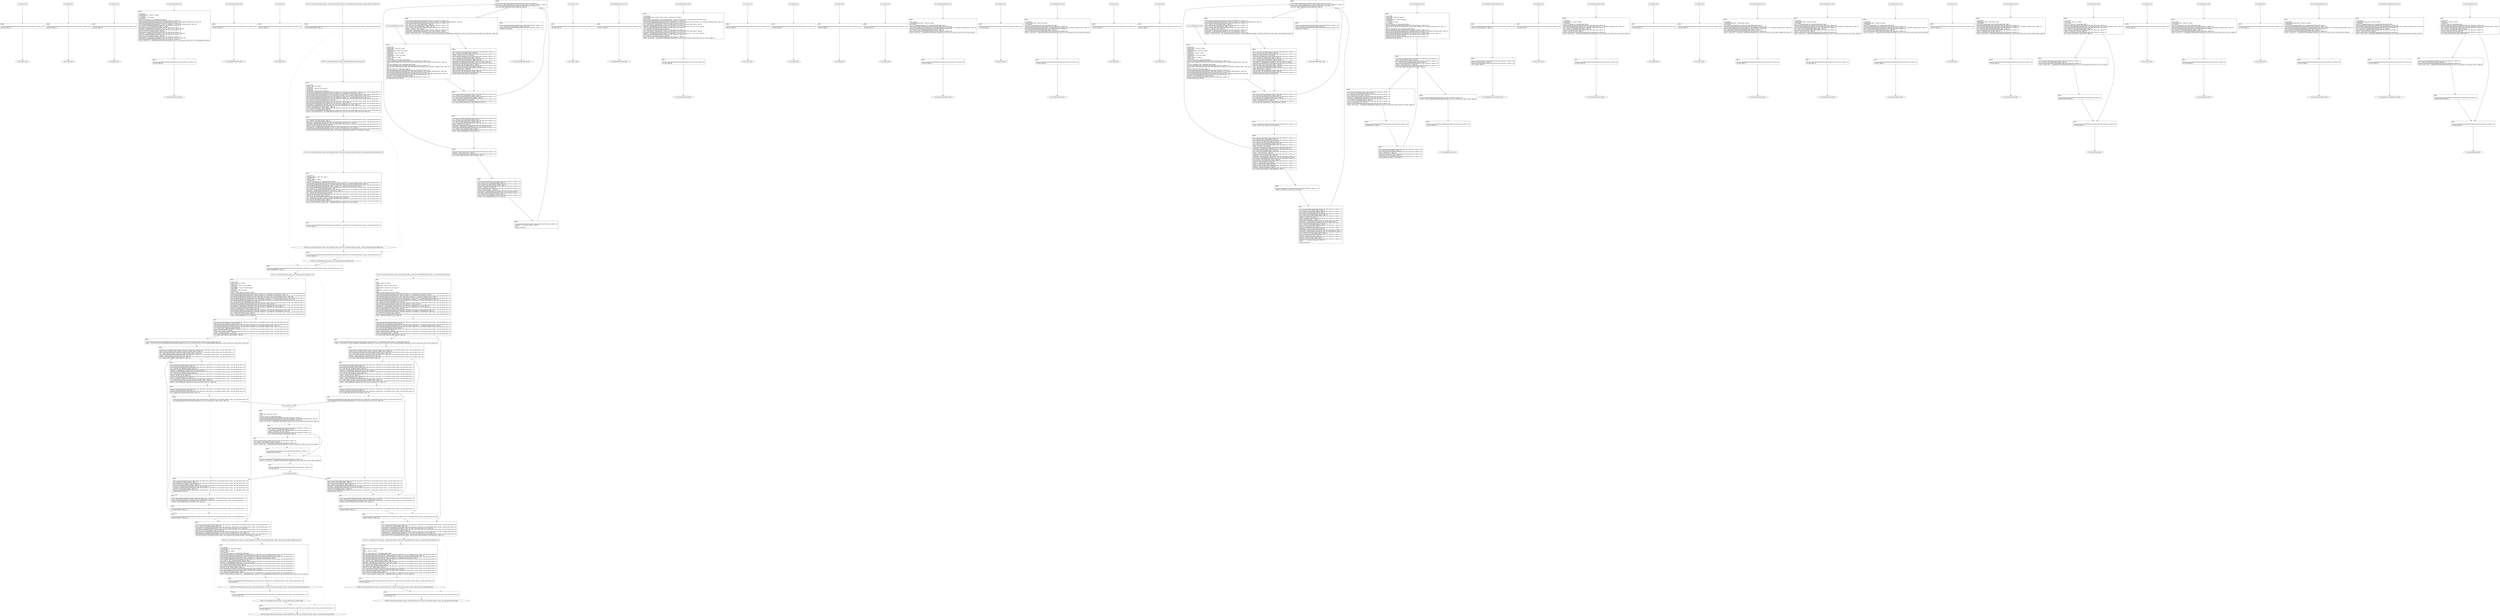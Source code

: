 digraph "icfg graph" {
BBio_ll_good1_end [label="{io_ll_good1_end}"];
BBio_ll_bad6_end [label="{io_ll_bad6_end}"];
BBio_ll_good5_end [label="{io_ll_good5_end}"];
BBio_ll_printWcharLine_end [label="{io_ll_printWcharLine_end}"];
BBio_ll_globalReturnsFalse_end [label="{io_ll_globalReturnsFalse_end}"];
BBio_ll_bad8_end [label="{io_ll_bad8_end}"];
BBCWE134_Uncontrolled_Format_String__char_file_fprintf_66b_ll_CWE134_Uncontrolled_Format_String__char_file_fprintf_66b_badSink_end [label="{CWE134_Uncontrolled_Format_String__char_file_fprintf_66b_ll_CWE134_Uncontrolled_Format_String__char_file_fprintf_66b_badSink_end}"];
BBio_ll_decodeHexWChars_end [label="{io_ll_decodeHexWChars_end}"];
BBio_ll_good7_end [label="{io_ll_good7_end}"];
BBCWE134_Uncontrolled_Format_String__char_file_fprintf_66a_ll_goodB2G_end [label="{CWE134_Uncontrolled_Format_String__char_file_fprintf_66a_ll_goodB2G_end}"];
BBio_ll_globalReturnsTrue_end [label="{io_ll_globalReturnsTrue_end}"];
BBio_ll_printStructLine_end [label="{io_ll_printStructLine_end}"];
BBio_ll_bad7_end [label="{io_ll_bad7_end}"];
BBio_ll_good6_end [label="{io_ll_good6_end}"];
BBio_ll_bad2_end [label="{io_ll_bad2_end}"];
BBio_ll_bad9_end [label="{io_ll_bad9_end}"];
BBio_ll_printUnsignedLine_end [label="{io_ll_printUnsignedLine_end}"];
BBio_ll_good4_end [label="{io_ll_good4_end}"];
BBio_ll_printSizeTLine_end [label="{io_ll_printSizeTLine_end}"];
BBio_ll_bad5_end [label="{io_ll_bad5_end}"];
BBio_ll_printLine_end [label="{io_ll_printLine_end}"];
BBio_ll_bad4_end [label="{io_ll_bad4_end}"];
BBio_ll_decodeHexChars_end [label="{io_ll_decodeHexChars_end}"];
BBio_ll_printBytesLine_end [label="{io_ll_printBytesLine_end}"];
BBio_ll_globalReturnsTrueOrFalse_end [label="{io_ll_globalReturnsTrueOrFalse_end}"];
BBio_ll_good3_end [label="{io_ll_good3_end}"];
BBio_ll_printHexCharLine_end [label="{io_ll_printHexCharLine_end}"];
BBCWE134_Uncontrolled_Format_String__char_file_fprintf_66b_ll_CWE134_Uncontrolled_Format_String__char_file_fprintf_66b_goodG2BSink_end [label="{CWE134_Uncontrolled_Format_String__char_file_fprintf_66b_ll_CWE134_Uncontrolled_Format_String__char_file_fprintf_66b_goodG2BSink_end}"];
BBio_ll_good9_end [label="{io_ll_good9_end}"];
BBio_ll_bad3_end [label="{io_ll_bad3_end}"];
BBio_ll_printDoubleLine_end [label="{io_ll_printDoubleLine_end}"];
BBio_ll_printShortLine_end [label="{io_ll_printShortLine_end}"];
BBio_ll_printLongLine_end [label="{io_ll_printLongLine_end}"];
BBio_ll_bad1_end [label="{io_ll_bad1_end}"];
BBCWE134_Uncontrolled_Format_String__char_file_fprintf_66b_ll_CWE134_Uncontrolled_Format_String__char_file_fprintf_66b_goodB2GSink_end [label="{CWE134_Uncontrolled_Format_String__char_file_fprintf_66b_ll_CWE134_Uncontrolled_Format_String__char_file_fprintf_66b_goodB2GSink_end}"];
BBio_ll_printFloatLine_end [label="{io_ll_printFloatLine_end}"];
BBio_ll_printWLine_end [label="{io_ll_printWLine_end}"];
BBio_ll_good2_end [label="{io_ll_good2_end}"];
BBio_ll_printIntLine_end [label="{io_ll_printIntLine_end}"];
BBCWE134_Uncontrolled_Format_String__char_file_fprintf_66a_ll_CWE134_Uncontrolled_Format_String__char_file_fprintf_66_good_end [label="{CWE134_Uncontrolled_Format_String__char_file_fprintf_66a_ll_CWE134_Uncontrolled_Format_String__char_file_fprintf_66_good_end}"];
BBio_ll_good8_end [label="{io_ll_good8_end}"];
BBio_ll_printLongLongLine_end [label="{io_ll_printLongLongLine_end}"];
BBio_ll_printHexUnsignedCharLine_end [label="{io_ll_printHexUnsignedCharLine_end}"];
BBio_ll_printSinkLine_end [label="{io_ll_printSinkLine_end}"];
BBCWE134_Uncontrolled_Format_String__char_file_fprintf_66a_ll_goodG2B_end [label="{CWE134_Uncontrolled_Format_String__char_file_fprintf_66a_ll_goodG2B_end}"];
BBCWE134_Uncontrolled_Format_String__char_file_fprintf_66a_ll_CWE134_Uncontrolled_Format_String__char_file_fprintf_66_bad_end [label="{CWE134_Uncontrolled_Format_String__char_file_fprintf_66a_ll_CWE134_Uncontrolled_Format_String__char_file_fprintf_66_bad_end}"];
BBio_ll_good1_start [label="{io_ll_good1_start}", shape=record];
io_ll_good1BB69 [label="{BB69:\l\l/home/raoxue/Desktop/MemVerif/workspace/000_080_000/source_code/io.c:187\l
  ret void, !dbg !52\l
}", shape=record];
BBio_ll_bad6_start [label="{io_ll_bad6_start}", shape=record];
io_ll_bad6BB83 [label="{BB83:\l\l/home/raoxue/Desktop/MemVerif/workspace/000_080_000/source_code/io.c:203\l
  ret void, !dbg !52\l
}", shape=record];
BBio_ll_good5_start [label="{io_ll_good5_start}", shape=record];
io_ll_good5BB73 [label="{BB73:\l\l/home/raoxue/Desktop/MemVerif/workspace/000_080_000/source_code/io.c:191\l
  ret void, !dbg !52\l
}", shape=record];
BBio_ll_printWcharLine_start [label="{io_ll_printWcharLine_start}", shape=record];
io_ll_printWcharLineBB28 [label="{BB28:\l\l/:278920960\l
  %wideChar.addr = alloca i32, align 4\l
/:278920960\l
  %s = alloca [2 x i32], align 4\l
/:278920960\l
  store i32 %wideChar, i32* %wideChar.addr, align 4\l
/home/raoxue/Desktop/MemVerif/workspace/000_080_000/source_code/io.c:70\l
  call void @llvm.dbg.declare(metadata i32* %wideChar.addr, metadata !162, metadata !DIExpression()), !dbg !163\l
/home/raoxue/Desktop/MemVerif/workspace/000_080_000/source_code/io.c:74\l
  call void @llvm.dbg.declare(metadata [2 x i32]* %s, metadata !164, metadata !DIExpression()), !dbg !168\l
/home/raoxue/Desktop/MemVerif/workspace/000_080_000/source_code/io.c:75\l
  %0 = load i32, i32* %wideChar.addr, align 4, !dbg !61\l
/home/raoxue/Desktop/MemVerif/workspace/000_080_000/source_code/io.c:75\l
  %arrayidx = getelementptr inbounds [2 x i32], [2 x i32]* %s, i64 0, i64 0, !dbg !62\l
/home/raoxue/Desktop/MemVerif/workspace/000_080_000/source_code/io.c:75\l
  store i32 %0, i32* %arrayidx, align 4, !dbg !63\l
/home/raoxue/Desktop/MemVerif/workspace/000_080_000/source_code/io.c:76\l
  %arrayidx1 = getelementptr inbounds [2 x i32], [2 x i32]* %s, i64 0, i64 1, !dbg !64\l
/home/raoxue/Desktop/MemVerif/workspace/000_080_000/source_code/io.c:76\l
  store i32 0, i32* %arrayidx1, align 4, !dbg !65\l
/home/raoxue/Desktop/MemVerif/workspace/000_080_000/source_code/io.c:77\l
  %arraydecay = getelementptr inbounds [2 x i32], [2 x i32]* %s, i64 0, i64 0, !dbg !66\l
/home/raoxue/Desktop/MemVerif/workspace/000_080_000/source_code/io.c:77\l
  %call = call i32 (i8*, ...) @printf(i8* getelementptr inbounds ([5 x i8], [5 x i8]* @.str.10, i64 0, i64 0), i32* %arraydecay), !dbg !67\l
}", shape=record];
io_ll_printWcharLineBB28 [label="{BB28:\l\l/:278920960\l
  %wideChar.addr = alloca i32, align 4\l
/:278920960\l
  %s = alloca [2 x i32], align 4\l
/:278920960\l
  store i32 %wideChar, i32* %wideChar.addr, align 4\l
/home/raoxue/Desktop/MemVerif/workspace/000_080_000/source_code/io.c:70\l
  call void @llvm.dbg.declare(metadata i32* %wideChar.addr, metadata !162, metadata !DIExpression()), !dbg !163\l
/home/raoxue/Desktop/MemVerif/workspace/000_080_000/source_code/io.c:74\l
  call void @llvm.dbg.declare(metadata [2 x i32]* %s, metadata !164, metadata !DIExpression()), !dbg !168\l
/home/raoxue/Desktop/MemVerif/workspace/000_080_000/source_code/io.c:75\l
  %0 = load i32, i32* %wideChar.addr, align 4, !dbg !61\l
/home/raoxue/Desktop/MemVerif/workspace/000_080_000/source_code/io.c:75\l
  %arrayidx = getelementptr inbounds [2 x i32], [2 x i32]* %s, i64 0, i64 0, !dbg !62\l
/home/raoxue/Desktop/MemVerif/workspace/000_080_000/source_code/io.c:75\l
  store i32 %0, i32* %arrayidx, align 4, !dbg !63\l
/home/raoxue/Desktop/MemVerif/workspace/000_080_000/source_code/io.c:76\l
  %arrayidx1 = getelementptr inbounds [2 x i32], [2 x i32]* %s, i64 0, i64 1, !dbg !64\l
/home/raoxue/Desktop/MemVerif/workspace/000_080_000/source_code/io.c:76\l
  store i32 0, i32* %arrayidx1, align 4, !dbg !65\l
/home/raoxue/Desktop/MemVerif/workspace/000_080_000/source_code/io.c:77\l
  %arraydecay = getelementptr inbounds [2 x i32], [2 x i32]* %s, i64 0, i64 0, !dbg !66\l
/home/raoxue/Desktop/MemVerif/workspace/000_080_000/source_code/io.c:77\l
  %call = call i32 (i8*, ...) @printf(i8* getelementptr inbounds ([5 x i8], [5 x i8]* @.str.10, i64 0, i64 0), i32* %arraydecay), !dbg !67\l
}", shape=record];
io_ll_printWcharLineBB29 [label="{BB29:\l\l/home/raoxue/Desktop/MemVerif/workspace/000_080_000/source_code/io.c:78\l
  ret void, !dbg !68\l
}", shape=record];
BBio_ll_globalReturnsFalse_start [label="{io_ll_globalReturnsFalse_start}", shape=record];
io_ll_globalReturnsFalseBB66 [label="{BB66:\l\l/home/raoxue/Desktop/MemVerif/workspace/000_080_000/source_code/io.c:163\l
  ret i32 0, !dbg !52\l
}", shape=record];
BBio_ll_bad8_start [label="{io_ll_bad8_start}", shape=record];
io_ll_bad8BB85 [label="{BB85:\l\l/home/raoxue/Desktop/MemVerif/workspace/000_080_000/source_code/io.c:205\l
  ret void, !dbg !52\l
}", shape=record];
BBCWE134_Uncontrolled_Format_String__char_file_fprintf_66b_ll_CWE134_Uncontrolled_Format_String__char_file_fprintf_66b_badSink_start [label="{CWE134_Uncontrolled_Format_String__char_file_fprintf_66b_ll_CWE134_Uncontrolled_Format_String__char_file_fprintf_66b_badSink_start}", shape=record];
CWE134_Uncontrolled_Format_String__char_file_fprintf_66b_ll_CWE134_Uncontrolled_Format_String__char_file_fprintf_66b_badSinkBB0 [label="{BB0:\l\l/:415\l
  %dataArray.addr = alloca i8**, align 8\l
/:415\l
  %data = alloca i8*, align 8\l
/:415\l
  store i8** %dataArray, i8*** %dataArray.addr, align 8\l
/home/raoxue/Desktop/MemVerif/workspace/000_080_000/source_code/CWE134_Uncontrolled_Format_String__char_file_fprintf_66b.c:32\l
  call void @llvm.dbg.declare(metadata i8*** %dataArray.addr, metadata !13, metadata !DIExpression()), !dbg !14\l
/home/raoxue/Desktop/MemVerif/workspace/000_080_000/source_code/CWE134_Uncontrolled_Format_String__char_file_fprintf_66b.c:35\l
  call void @llvm.dbg.declare(metadata i8** %data, metadata !15, metadata !DIExpression()), !dbg !16\l
/home/raoxue/Desktop/MemVerif/workspace/000_080_000/source_code/CWE134_Uncontrolled_Format_String__char_file_fprintf_66b.c:35\l
  %0 = load i8**, i8*** %dataArray.addr, align 8, !dbg !17\l
/home/raoxue/Desktop/MemVerif/workspace/000_080_000/source_code/CWE134_Uncontrolled_Format_String__char_file_fprintf_66b.c:35\l
  %arrayidx = getelementptr inbounds i8*, i8** %0, i64 2, !dbg !17\l
/home/raoxue/Desktop/MemVerif/workspace/000_080_000/source_code/CWE134_Uncontrolled_Format_String__char_file_fprintf_66b.c:35\l
  %1 = load i8*, i8** %arrayidx, align 8, !dbg !17\l
/home/raoxue/Desktop/MemVerif/workspace/000_080_000/source_code/CWE134_Uncontrolled_Format_String__char_file_fprintf_66b.c:35\l
  store i8* %1, i8** %data, align 8, !dbg !16\l
/home/raoxue/Desktop/MemVerif/workspace/000_080_000/source_code/CWE134_Uncontrolled_Format_String__char_file_fprintf_66b.c:37\l
  %2 = load %struct._IO_FILE*, %struct._IO_FILE** @stdout, align 8, !dbg !18\l
/home/raoxue/Desktop/MemVerif/workspace/000_080_000/source_code/CWE134_Uncontrolled_Format_String__char_file_fprintf_66b.c:37\l
  %3 = load i8*, i8** %data, align 8, !dbg !19\l
/home/raoxue/Desktop/MemVerif/workspace/000_080_000/source_code/CWE134_Uncontrolled_Format_String__char_file_fprintf_66b.c:37\l
  %call = call i32 (%struct._IO_FILE*, i8*, ...) @fprintf(%struct._IO_FILE* %2, i8* %3), !dbg !20\l
}", shape=record];
CWE134_Uncontrolled_Format_String__char_file_fprintf_66b_ll_CWE134_Uncontrolled_Format_String__char_file_fprintf_66b_badSinkBB0 [label="{BB0:\l\l/:415\l
  %dataArray.addr = alloca i8**, align 8\l
/:415\l
  %data = alloca i8*, align 8\l
/:415\l
  store i8** %dataArray, i8*** %dataArray.addr, align 8\l
/home/raoxue/Desktop/MemVerif/workspace/000_080_000/source_code/CWE134_Uncontrolled_Format_String__char_file_fprintf_66b.c:32\l
  call void @llvm.dbg.declare(metadata i8*** %dataArray.addr, metadata !13, metadata !DIExpression()), !dbg !14\l
/home/raoxue/Desktop/MemVerif/workspace/000_080_000/source_code/CWE134_Uncontrolled_Format_String__char_file_fprintf_66b.c:35\l
  call void @llvm.dbg.declare(metadata i8** %data, metadata !15, metadata !DIExpression()), !dbg !16\l
/home/raoxue/Desktop/MemVerif/workspace/000_080_000/source_code/CWE134_Uncontrolled_Format_String__char_file_fprintf_66b.c:35\l
  %0 = load i8**, i8*** %dataArray.addr, align 8, !dbg !17\l
/home/raoxue/Desktop/MemVerif/workspace/000_080_000/source_code/CWE134_Uncontrolled_Format_String__char_file_fprintf_66b.c:35\l
  %arrayidx = getelementptr inbounds i8*, i8** %0, i64 2, !dbg !17\l
/home/raoxue/Desktop/MemVerif/workspace/000_080_000/source_code/CWE134_Uncontrolled_Format_String__char_file_fprintf_66b.c:35\l
  %1 = load i8*, i8** %arrayidx, align 8, !dbg !17\l
/home/raoxue/Desktop/MemVerif/workspace/000_080_000/source_code/CWE134_Uncontrolled_Format_String__char_file_fprintf_66b.c:35\l
  store i8* %1, i8** %data, align 8, !dbg !16\l
/home/raoxue/Desktop/MemVerif/workspace/000_080_000/source_code/CWE134_Uncontrolled_Format_String__char_file_fprintf_66b.c:37\l
  %2 = load %struct._IO_FILE*, %struct._IO_FILE** @stdout, align 8, !dbg !18\l
/home/raoxue/Desktop/MemVerif/workspace/000_080_000/source_code/CWE134_Uncontrolled_Format_String__char_file_fprintf_66b.c:37\l
  %3 = load i8*, i8** %data, align 8, !dbg !19\l
/home/raoxue/Desktop/MemVerif/workspace/000_080_000/source_code/CWE134_Uncontrolled_Format_String__char_file_fprintf_66b.c:37\l
  %call = call i32 (%struct._IO_FILE*, i8*, ...) @fprintf(%struct._IO_FILE* %2, i8* %3), !dbg !20\l
}", shape=record];
CWE134_Uncontrolled_Format_String__char_file_fprintf_66b_ll_CWE134_Uncontrolled_Format_String__char_file_fprintf_66b_badSinkBB1 [label="{BB1:\l\l/home/raoxue/Desktop/MemVerif/workspace/000_080_000/source_code/CWE134_Uncontrolled_Format_String__char_file_fprintf_66b.c:38\l
  ret void, !dbg !21\l
}", shape=record];
BBio_ll_decodeHexWChars_start [label="{io_ll_decodeHexWChars_start}", shape=record];
io_ll_decodeHexWCharsBB55 [label="{BB55:\l\l/:106953288\l
  %bytes.addr = alloca i8*, align 8\l
/:106953288\l
  %numBytes.addr = alloca i64, align 8\l
/:106953288\l
  %hex.addr = alloca i32*, align 8\l
/:106953288\l
  %numWritten = alloca i64, align 8\l
/:106953288\l
  %byte = alloca i32, align 4\l
/:106953288\l
  store i8* %bytes, i8** %bytes.addr, align 8\l
/home/raoxue/Desktop/MemVerif/workspace/000_080_000/source_code/io.c:135\l
  call void @llvm.dbg.declare(metadata i8** %bytes.addr, metadata !290, metadata !DIExpression()), !dbg !291\l
/:135\l
  store i64 %numBytes, i64* %numBytes.addr, align 8\l
/home/raoxue/Desktop/MemVerif/workspace/000_080_000/source_code/io.c:135\l
  call void @llvm.dbg.declare(metadata i64* %numBytes.addr, metadata !292, metadata !DIExpression()), !dbg !293\l
/:135\l
  store i32* %hex, i32** %hex.addr, align 8\l
/home/raoxue/Desktop/MemVerif/workspace/000_080_000/source_code/io.c:135\l
  call void @llvm.dbg.declare(metadata i32** %hex.addr, metadata !294, metadata !DIExpression()), !dbg !295\l
/home/raoxue/Desktop/MemVerif/workspace/000_080_000/source_code/io.c:137\l
  call void @llvm.dbg.declare(metadata i64* %numWritten, metadata !296, metadata !DIExpression()), !dbg !297\l
/home/raoxue/Desktop/MemVerif/workspace/000_080_000/source_code/io.c:137\l
  store i64 0, i64* %numWritten, align 8, !dbg !65\l
/home/raoxue/Desktop/MemVerif/workspace/000_080_000/source_code/io.c:143\l
  br label %while.cond, !dbg !66\l
}", shape=record];
io_ll_decodeHexWCharsBB56 [label="{BB56:\l\l/home/raoxue/Desktop/MemVerif/workspace/000_080_000/source_code/io.c:143\l
  %0 = load i64, i64* %numWritten, align 8, !dbg !67\l
/home/raoxue/Desktop/MemVerif/workspace/000_080_000/source_code/io.c:143\l
  %1 = load i64, i64* %numBytes.addr, align 8, !dbg !68\l
/home/raoxue/Desktop/MemVerif/workspace/000_080_000/source_code/io.c:143\l
  %cmp = icmp ult i64 %0, %1, !dbg !69\l
/home/raoxue/Desktop/MemVerif/workspace/000_080_000/source_code/io.c:143\l
  br i1 %cmp, label %land.lhs.true, label %land.end, !dbg !70\l
}", shape=record];
io_ll_decodeHexWCharsBB57 [label="{BB57:\l\l/home/raoxue/Desktop/MemVerif/workspace/000_080_000/source_code/io.c:143\l
  %2 = load i32*, i32** %hex.addr, align 8, !dbg !71\l
/home/raoxue/Desktop/MemVerif/workspace/000_080_000/source_code/io.c:143\l
  %3 = load i64, i64* %numWritten, align 8, !dbg !72\l
/home/raoxue/Desktop/MemVerif/workspace/000_080_000/source_code/io.c:143\l
  %mul = mul i64 2, %3, !dbg !73\l
/home/raoxue/Desktop/MemVerif/workspace/000_080_000/source_code/io.c:143\l
  %arrayidx = getelementptr inbounds i32, i32* %2, i64 %mul, !dbg !71\l
/home/raoxue/Desktop/MemVerif/workspace/000_080_000/source_code/io.c:143\l
  %4 = load i32, i32* %arrayidx, align 4, !dbg !71\l
/home/raoxue/Desktop/MemVerif/workspace/000_080_000/source_code/io.c:143\l
  %call = call i32 @iswxdigit(i32 %4) #5, !dbg !74\l
}", shape=record];
io_ll_decodeHexWCharsBB57 [label="{BB57:\l\l/home/raoxue/Desktop/MemVerif/workspace/000_080_000/source_code/io.c:143\l
  %2 = load i32*, i32** %hex.addr, align 8, !dbg !71\l
/home/raoxue/Desktop/MemVerif/workspace/000_080_000/source_code/io.c:143\l
  %3 = load i64, i64* %numWritten, align 8, !dbg !72\l
/home/raoxue/Desktop/MemVerif/workspace/000_080_000/source_code/io.c:143\l
  %mul = mul i64 2, %3, !dbg !73\l
/home/raoxue/Desktop/MemVerif/workspace/000_080_000/source_code/io.c:143\l
  %arrayidx = getelementptr inbounds i32, i32* %2, i64 %mul, !dbg !71\l
/home/raoxue/Desktop/MemVerif/workspace/000_080_000/source_code/io.c:143\l
  %4 = load i32, i32* %arrayidx, align 4, !dbg !71\l
/home/raoxue/Desktop/MemVerif/workspace/000_080_000/source_code/io.c:143\l
  %call = call i32 @iswxdigit(i32 %4) #5, !dbg !74\l
}", shape=record];
io_ll_decodeHexWCharsBB59 [label="{BB59:\l\l/home/raoxue/Desktop/MemVerif/workspace/000_080_000/source_code/io.c:143\l
  %tobool = icmp ne i32 %call, 0, !dbg !74\l
/home/raoxue/Desktop/MemVerif/workspace/000_080_000/source_code/io.c:143\l
  br i1 %tobool, label %land.rhs, label %land.end, !dbg !75\l
}", shape=record];
io_ll_decodeHexWCharsBB60 [label="{BB60:\l\l/home/raoxue/Desktop/MemVerif/workspace/000_080_000/source_code/io.c:143\l
  %5 = load i32*, i32** %hex.addr, align 8, !dbg !76\l
/home/raoxue/Desktop/MemVerif/workspace/000_080_000/source_code/io.c:143\l
  %6 = load i64, i64* %numWritten, align 8, !dbg !77\l
/home/raoxue/Desktop/MemVerif/workspace/000_080_000/source_code/io.c:143\l
  %mul1 = mul i64 2, %6, !dbg !78\l
/home/raoxue/Desktop/MemVerif/workspace/000_080_000/source_code/io.c:143\l
  %add = add i64 %mul1, 1, !dbg !79\l
/home/raoxue/Desktop/MemVerif/workspace/000_080_000/source_code/io.c:143\l
  %arrayidx2 = getelementptr inbounds i32, i32* %5, i64 %add, !dbg !76\l
/home/raoxue/Desktop/MemVerif/workspace/000_080_000/source_code/io.c:143\l
  %7 = load i32, i32* %arrayidx2, align 4, !dbg !76\l
/home/raoxue/Desktop/MemVerif/workspace/000_080_000/source_code/io.c:143\l
  %call3 = call i32 @iswxdigit(i32 %7) #5, !dbg !80\l
}", shape=record];
io_ll_decodeHexWCharsBB60 [label="{BB60:\l\l/home/raoxue/Desktop/MemVerif/workspace/000_080_000/source_code/io.c:143\l
  %5 = load i32*, i32** %hex.addr, align 8, !dbg !76\l
/home/raoxue/Desktop/MemVerif/workspace/000_080_000/source_code/io.c:143\l
  %6 = load i64, i64* %numWritten, align 8, !dbg !77\l
/home/raoxue/Desktop/MemVerif/workspace/000_080_000/source_code/io.c:143\l
  %mul1 = mul i64 2, %6, !dbg !78\l
/home/raoxue/Desktop/MemVerif/workspace/000_080_000/source_code/io.c:143\l
  %add = add i64 %mul1, 1, !dbg !79\l
/home/raoxue/Desktop/MemVerif/workspace/000_080_000/source_code/io.c:143\l
  %arrayidx2 = getelementptr inbounds i32, i32* %5, i64 %add, !dbg !76\l
/home/raoxue/Desktop/MemVerif/workspace/000_080_000/source_code/io.c:143\l
  %7 = load i32, i32* %arrayidx2, align 4, !dbg !76\l
/home/raoxue/Desktop/MemVerif/workspace/000_080_000/source_code/io.c:143\l
  %call3 = call i32 @iswxdigit(i32 %7) #5, !dbg !80\l
}", shape=record];
io_ll_decodeHexWCharsBB61 [label="{BB61:\l\l/home/raoxue/Desktop/MemVerif/workspace/000_080_000/source_code/io.c:143\l
  %tobool4 = icmp ne i32 %call3, 0, !dbg !75\l
/:143\l
  br label %land.end\l
}", shape=record];
io_ll_decodeHexWCharsBB58 [label="{BB58:\l\l/home/raoxue/Desktop/MemVerif/workspace/000_080_000/source_code/io.c:0\l
  %8 = phi i1 [ false, %land.lhs.true ], [ false, %while.cond ], [ %tobool4, %land.rhs ], !dbg !81\l
/home/raoxue/Desktop/MemVerif/workspace/000_080_000/source_code/io.c:143\l
  br i1 %8, label %while.body, label %while.end, !dbg !66\l
}", shape=record];
io_ll_decodeHexWCharsBB62 [label="{BB62:\l\l/home/raoxue/Desktop/MemVerif/workspace/000_080_000/source_code/io.c:145\l
  call void @llvm.dbg.declare(metadata i32* %byte, metadata !314, metadata !DIExpression()), !dbg !316\l
/home/raoxue/Desktop/MemVerif/workspace/000_080_000/source_code/io.c:146\l
  %9 = load i32*, i32** %hex.addr, align 8, !dbg !85\l
/home/raoxue/Desktop/MemVerif/workspace/000_080_000/source_code/io.c:146\l
  %10 = load i64, i64* %numWritten, align 8, !dbg !86\l
/home/raoxue/Desktop/MemVerif/workspace/000_080_000/source_code/io.c:146\l
  %mul5 = mul i64 2, %10, !dbg !87\l
/home/raoxue/Desktop/MemVerif/workspace/000_080_000/source_code/io.c:146\l
  %arrayidx6 = getelementptr inbounds i32, i32* %9, i64 %mul5, !dbg !85\l
/home/raoxue/Desktop/MemVerif/workspace/000_080_000/source_code/io.c:146\l
  %call7 = call i32 (i32*, i32*, ...) @__isoc99_swscanf(i32* %arrayidx6, i32* getelementptr inbounds ([5 x i32], [5 x i32]* @.str.16, i64 0, i64 0), i32* %byte) #5, !dbg !88\l
}", shape=record];
io_ll_decodeHexWCharsBB62 [label="{BB62:\l\l/home/raoxue/Desktop/MemVerif/workspace/000_080_000/source_code/io.c:145\l
  call void @llvm.dbg.declare(metadata i32* %byte, metadata !314, metadata !DIExpression()), !dbg !316\l
/home/raoxue/Desktop/MemVerif/workspace/000_080_000/source_code/io.c:146\l
  %9 = load i32*, i32** %hex.addr, align 8, !dbg !85\l
/home/raoxue/Desktop/MemVerif/workspace/000_080_000/source_code/io.c:146\l
  %10 = load i64, i64* %numWritten, align 8, !dbg !86\l
/home/raoxue/Desktop/MemVerif/workspace/000_080_000/source_code/io.c:146\l
  %mul5 = mul i64 2, %10, !dbg !87\l
/home/raoxue/Desktop/MemVerif/workspace/000_080_000/source_code/io.c:146\l
  %arrayidx6 = getelementptr inbounds i32, i32* %9, i64 %mul5, !dbg !85\l
/home/raoxue/Desktop/MemVerif/workspace/000_080_000/source_code/io.c:146\l
  %call7 = call i32 (i32*, i32*, ...) @__isoc99_swscanf(i32* %arrayidx6, i32* getelementptr inbounds ([5 x i32], [5 x i32]* @.str.16, i64 0, i64 0), i32* %byte) #5, !dbg !88\l
}", shape=record];
io_ll_decodeHexWCharsBB64 [label="{BB64:\l\l/home/raoxue/Desktop/MemVerif/workspace/000_080_000/source_code/io.c:147\l
  %11 = load i32, i32* %byte, align 4, !dbg !89\l
/home/raoxue/Desktop/MemVerif/workspace/000_080_000/source_code/io.c:147\l
  %conv = trunc i32 %11 to i8, !dbg !90\l
/home/raoxue/Desktop/MemVerif/workspace/000_080_000/source_code/io.c:147\l
  %12 = load i8*, i8** %bytes.addr, align 8, !dbg !91\l
/home/raoxue/Desktop/MemVerif/workspace/000_080_000/source_code/io.c:147\l
  %13 = load i64, i64* %numWritten, align 8, !dbg !92\l
/home/raoxue/Desktop/MemVerif/workspace/000_080_000/source_code/io.c:147\l
  %arrayidx8 = getelementptr inbounds i8, i8* %12, i64 %13, !dbg !91\l
/home/raoxue/Desktop/MemVerif/workspace/000_080_000/source_code/io.c:147\l
  store i8 %conv, i8* %arrayidx8, align 1, !dbg !93\l
/home/raoxue/Desktop/MemVerif/workspace/000_080_000/source_code/io.c:148\l
  %14 = load i64, i64* %numWritten, align 8, !dbg !94\l
/home/raoxue/Desktop/MemVerif/workspace/000_080_000/source_code/io.c:148\l
  %inc = add i64 %14, 1, !dbg !94\l
/home/raoxue/Desktop/MemVerif/workspace/000_080_000/source_code/io.c:148\l
  store i64 %inc, i64* %numWritten, align 8, !dbg !94\l
/home/raoxue/Desktop/MemVerif/workspace/000_080_000/source_code/io.c:143\l
  br label %while.cond, !dbg !66, !llvm.loop !95\l
}", shape=record];
io_ll_decodeHexWCharsBB63 [label="{BB63:\l\l/home/raoxue/Desktop/MemVerif/workspace/000_080_000/source_code/io.c:151\l
  %15 = load i64, i64* %numWritten, align 8, !dbg !98\l
/home/raoxue/Desktop/MemVerif/workspace/000_080_000/source_code/io.c:151\l
  ret i64 %15, !dbg !99\l
}", shape=record];
BBio_ll_good7_start [label="{io_ll_good7_start}", shape=record];
io_ll_good7BB75 [label="{BB75:\l\l/home/raoxue/Desktop/MemVerif/workspace/000_080_000/source_code/io.c:193\l
  ret void, !dbg !52\l
}", shape=record];
BBCWE134_Uncontrolled_Format_String__char_file_fprintf_66a_ll_goodB2G_start [label="{CWE134_Uncontrolled_Format_String__char_file_fprintf_66a_ll_goodB2G_start}", shape=record];
CWE134_Uncontrolled_Format_String__char_file_fprintf_66a_ll_goodB2GBB16 [label="{BB16:\l\l/:103510328\l
  %data = alloca i8*, align 8\l
/:103510328\l
  %dataArray = alloca [5 x i8*], align 16\l
/:103510328\l
  %dataBuffer = alloca [100 x i8], align 16\l
/:103510328\l
  %dataLen = alloca i64, align 8\l
/:103510328\l
  %pFile = alloca %struct._IO_FILE*, align 8\l
/home/raoxue/Desktop/MemVerif/workspace/000_080_000/source_code/CWE134_Uncontrolled_Format_String__char_file_fprintf_66a.c:89\l
  call void @llvm.dbg.declare(metadata i8** %data, metadata !153, metadata !DIExpression()), !dbg !154\l
/home/raoxue/Desktop/MemVerif/workspace/000_080_000/source_code/CWE134_Uncontrolled_Format_String__char_file_fprintf_66a.c:90\l
  call void @llvm.dbg.declare(metadata [5 x i8*]* %dataArray, metadata !155, metadata !DIExpression()), !dbg !156\l
/home/raoxue/Desktop/MemVerif/workspace/000_080_000/source_code/CWE134_Uncontrolled_Format_String__char_file_fprintf_66a.c:91\l
  call void @llvm.dbg.declare(metadata [100 x i8]* %dataBuffer, metadata !157, metadata !DIExpression()), !dbg !158\l
/home/raoxue/Desktop/MemVerif/workspace/000_080_000/source_code/CWE134_Uncontrolled_Format_String__char_file_fprintf_66a.c:91\l
  %0 = bitcast [100 x i8]* %dataBuffer to i8*, !dbg !26\l
/home/raoxue/Desktop/MemVerif/workspace/000_080_000/source_code/CWE134_Uncontrolled_Format_String__char_file_fprintf_66a.c:91\l
  call void @llvm.memset.p0i8.i64(i8* align 16 %0, i8 0, i64 100, i1 false), !dbg !26\l
/home/raoxue/Desktop/MemVerif/workspace/000_080_000/source_code/CWE134_Uncontrolled_Format_String__char_file_fprintf_66a.c:92\l
  %arraydecay = getelementptr inbounds [100 x i8], [100 x i8]* %dataBuffer, i64 0, i64 0, !dbg !27\l
/home/raoxue/Desktop/MemVerif/workspace/000_080_000/source_code/CWE134_Uncontrolled_Format_String__char_file_fprintf_66a.c:92\l
  store i8* %arraydecay, i8** %data, align 8, !dbg !28\l
/home/raoxue/Desktop/MemVerif/workspace/000_080_000/source_code/CWE134_Uncontrolled_Format_String__char_file_fprintf_66a.c:95\l
  call void @llvm.dbg.declare(metadata i64* %dataLen, metadata !161, metadata !DIExpression()), !dbg !163\l
/home/raoxue/Desktop/MemVerif/workspace/000_080_000/source_code/CWE134_Uncontrolled_Format_String__char_file_fprintf_66a.c:95\l
  %1 = load i8*, i8** %data, align 8, !dbg !35\l
/home/raoxue/Desktop/MemVerif/workspace/000_080_000/source_code/CWE134_Uncontrolled_Format_String__char_file_fprintf_66a.c:95\l
  %call = call i64 @strlen(i8* %1) #6, !dbg !36\l
}", shape=record];
CWE134_Uncontrolled_Format_String__char_file_fprintf_66a_ll_goodB2GBB16 [label="{BB16:\l\l/:103510328\l
  %data = alloca i8*, align 8\l
/:103510328\l
  %dataArray = alloca [5 x i8*], align 16\l
/:103510328\l
  %dataBuffer = alloca [100 x i8], align 16\l
/:103510328\l
  %dataLen = alloca i64, align 8\l
/:103510328\l
  %pFile = alloca %struct._IO_FILE*, align 8\l
/home/raoxue/Desktop/MemVerif/workspace/000_080_000/source_code/CWE134_Uncontrolled_Format_String__char_file_fprintf_66a.c:89\l
  call void @llvm.dbg.declare(metadata i8** %data, metadata !153, metadata !DIExpression()), !dbg !154\l
/home/raoxue/Desktop/MemVerif/workspace/000_080_000/source_code/CWE134_Uncontrolled_Format_String__char_file_fprintf_66a.c:90\l
  call void @llvm.dbg.declare(metadata [5 x i8*]* %dataArray, metadata !155, metadata !DIExpression()), !dbg !156\l
/home/raoxue/Desktop/MemVerif/workspace/000_080_000/source_code/CWE134_Uncontrolled_Format_String__char_file_fprintf_66a.c:91\l
  call void @llvm.dbg.declare(metadata [100 x i8]* %dataBuffer, metadata !157, metadata !DIExpression()), !dbg !158\l
/home/raoxue/Desktop/MemVerif/workspace/000_080_000/source_code/CWE134_Uncontrolled_Format_String__char_file_fprintf_66a.c:91\l
  %0 = bitcast [100 x i8]* %dataBuffer to i8*, !dbg !26\l
/home/raoxue/Desktop/MemVerif/workspace/000_080_000/source_code/CWE134_Uncontrolled_Format_String__char_file_fprintf_66a.c:91\l
  call void @llvm.memset.p0i8.i64(i8* align 16 %0, i8 0, i64 100, i1 false), !dbg !26\l
/home/raoxue/Desktop/MemVerif/workspace/000_080_000/source_code/CWE134_Uncontrolled_Format_String__char_file_fprintf_66a.c:92\l
  %arraydecay = getelementptr inbounds [100 x i8], [100 x i8]* %dataBuffer, i64 0, i64 0, !dbg !27\l
/home/raoxue/Desktop/MemVerif/workspace/000_080_000/source_code/CWE134_Uncontrolled_Format_String__char_file_fprintf_66a.c:92\l
  store i8* %arraydecay, i8** %data, align 8, !dbg !28\l
/home/raoxue/Desktop/MemVerif/workspace/000_080_000/source_code/CWE134_Uncontrolled_Format_String__char_file_fprintf_66a.c:95\l
  call void @llvm.dbg.declare(metadata i64* %dataLen, metadata !161, metadata !DIExpression()), !dbg !163\l
/home/raoxue/Desktop/MemVerif/workspace/000_080_000/source_code/CWE134_Uncontrolled_Format_String__char_file_fprintf_66a.c:95\l
  %1 = load i8*, i8** %data, align 8, !dbg !35\l
/home/raoxue/Desktop/MemVerif/workspace/000_080_000/source_code/CWE134_Uncontrolled_Format_String__char_file_fprintf_66a.c:95\l
  %call = call i64 @strlen(i8* %1) #6, !dbg !36\l
}", shape=record];
CWE134_Uncontrolled_Format_String__char_file_fprintf_66a_ll_goodB2GBB17 [label="{BB17:\l\l/home/raoxue/Desktop/MemVerif/workspace/000_080_000/source_code/CWE134_Uncontrolled_Format_String__char_file_fprintf_66a.c:95\l
  store i64 %call, i64* %dataLen, align 8, !dbg !34\l
/home/raoxue/Desktop/MemVerif/workspace/000_080_000/source_code/CWE134_Uncontrolled_Format_String__char_file_fprintf_66a.c:96\l
  call void @llvm.dbg.declare(metadata %struct._IO_FILE** %pFile, metadata !166, metadata !DIExpression()), !dbg !167\l
/home/raoxue/Desktop/MemVerif/workspace/000_080_000/source_code/CWE134_Uncontrolled_Format_String__char_file_fprintf_66a.c:98\l
  %2 = load i64, i64* %dataLen, align 8, !dbg !95\l
/home/raoxue/Desktop/MemVerif/workspace/000_080_000/source_code/CWE134_Uncontrolled_Format_String__char_file_fprintf_66a.c:98\l
  %sub = sub i64 100, %2, !dbg !97\l
/home/raoxue/Desktop/MemVerif/workspace/000_080_000/source_code/CWE134_Uncontrolled_Format_String__char_file_fprintf_66a.c:98\l
  %cmp = icmp ugt i64 %sub, 1, !dbg !98\l
/home/raoxue/Desktop/MemVerif/workspace/000_080_000/source_code/CWE134_Uncontrolled_Format_String__char_file_fprintf_66a.c:98\l
  br i1 %cmp, label %if.then, label %if.end11, !dbg !99\l
}", shape=record];
CWE134_Uncontrolled_Format_String__char_file_fprintf_66a_ll_goodB2GBB18 [label="{BB18:\l\l/home/raoxue/Desktop/MemVerif/workspace/000_080_000/source_code/CWE134_Uncontrolled_Format_String__char_file_fprintf_66a.c:100\l
  %call1 = call %struct._IO_FILE* @fopen(i8* getelementptr inbounds ([14 x i8], [14 x i8]* @.str, i64 0, i64 0), i8* getelementptr inbounds ([2 x i8], [2 x i8]* @.str.1, i64 0, i64 0)), !dbg !100\l
}", shape=record];
CWE134_Uncontrolled_Format_String__char_file_fprintf_66a_ll_goodB2GBB18 [label="{BB18:\l\l/home/raoxue/Desktop/MemVerif/workspace/000_080_000/source_code/CWE134_Uncontrolled_Format_String__char_file_fprintf_66a.c:100\l
  %call1 = call %struct._IO_FILE* @fopen(i8* getelementptr inbounds ([14 x i8], [14 x i8]* @.str, i64 0, i64 0), i8* getelementptr inbounds ([2 x i8], [2 x i8]* @.str.1, i64 0, i64 0)), !dbg !100\l
}", shape=record];
CWE134_Uncontrolled_Format_String__char_file_fprintf_66a_ll_goodB2GBB20 [label="{BB20:\l\l/home/raoxue/Desktop/MemVerif/workspace/000_080_000/source_code/CWE134_Uncontrolled_Format_String__char_file_fprintf_66a.c:100\l
  store %struct._IO_FILE* %call1, %struct._IO_FILE** %pFile, align 8, !dbg !102\l
/home/raoxue/Desktop/MemVerif/workspace/000_080_000/source_code/CWE134_Uncontrolled_Format_String__char_file_fprintf_66a.c:101\l
  %3 = load %struct._IO_FILE*, %struct._IO_FILE** %pFile, align 8, !dbg !103\l
/home/raoxue/Desktop/MemVerif/workspace/000_080_000/source_code/CWE134_Uncontrolled_Format_String__char_file_fprintf_66a.c:101\l
  %cmp2 = icmp ne %struct._IO_FILE* %3, null, !dbg !105\l
/home/raoxue/Desktop/MemVerif/workspace/000_080_000/source_code/CWE134_Uncontrolled_Format_String__char_file_fprintf_66a.c:101\l
  br i1 %cmp2, label %if.then3, label %if.end10, !dbg !106\l
}", shape=record];
CWE134_Uncontrolled_Format_String__char_file_fprintf_66a_ll_goodB2GBB21 [label="{BB21:\l\l/home/raoxue/Desktop/MemVerif/workspace/000_080_000/source_code/CWE134_Uncontrolled_Format_String__char_file_fprintf_66a.c:104\l
  %4 = load i8*, i8** %data, align 8, !dbg !107\l
/home/raoxue/Desktop/MemVerif/workspace/000_080_000/source_code/CWE134_Uncontrolled_Format_String__char_file_fprintf_66a.c:104\l
  %5 = load i64, i64* %dataLen, align 8, !dbg !110\l
/home/raoxue/Desktop/MemVerif/workspace/000_080_000/source_code/CWE134_Uncontrolled_Format_String__char_file_fprintf_66a.c:104\l
  %add.ptr = getelementptr inbounds i8, i8* %4, i64 %5, !dbg !111\l
/home/raoxue/Desktop/MemVerif/workspace/000_080_000/source_code/CWE134_Uncontrolled_Format_String__char_file_fprintf_66a.c:104\l
  %6 = load i64, i64* %dataLen, align 8, !dbg !112\l
/home/raoxue/Desktop/MemVerif/workspace/000_080_000/source_code/CWE134_Uncontrolled_Format_String__char_file_fprintf_66a.c:104\l
  %sub4 = sub i64 100, %6, !dbg !113\l
/home/raoxue/Desktop/MemVerif/workspace/000_080_000/source_code/CWE134_Uncontrolled_Format_String__char_file_fprintf_66a.c:104\l
  %conv = trunc i64 %sub4 to i32, !dbg !114\l
/home/raoxue/Desktop/MemVerif/workspace/000_080_000/source_code/CWE134_Uncontrolled_Format_String__char_file_fprintf_66a.c:104\l
  %7 = load %struct._IO_FILE*, %struct._IO_FILE** %pFile, align 8, !dbg !115\l
/home/raoxue/Desktop/MemVerif/workspace/000_080_000/source_code/CWE134_Uncontrolled_Format_String__char_file_fprintf_66a.c:104\l
  %call5 = call i8* @fgets(i8* %add.ptr, i32 %conv, %struct._IO_FILE* %7), !dbg !116\l
}", shape=record];
CWE134_Uncontrolled_Format_String__char_file_fprintf_66a_ll_goodB2GBB21 [label="{BB21:\l\l/home/raoxue/Desktop/MemVerif/workspace/000_080_000/source_code/CWE134_Uncontrolled_Format_String__char_file_fprintf_66a.c:104\l
  %4 = load i8*, i8** %data, align 8, !dbg !107\l
/home/raoxue/Desktop/MemVerif/workspace/000_080_000/source_code/CWE134_Uncontrolled_Format_String__char_file_fprintf_66a.c:104\l
  %5 = load i64, i64* %dataLen, align 8, !dbg !110\l
/home/raoxue/Desktop/MemVerif/workspace/000_080_000/source_code/CWE134_Uncontrolled_Format_String__char_file_fprintf_66a.c:104\l
  %add.ptr = getelementptr inbounds i8, i8* %4, i64 %5, !dbg !111\l
/home/raoxue/Desktop/MemVerif/workspace/000_080_000/source_code/CWE134_Uncontrolled_Format_String__char_file_fprintf_66a.c:104\l
  %6 = load i64, i64* %dataLen, align 8, !dbg !112\l
/home/raoxue/Desktop/MemVerif/workspace/000_080_000/source_code/CWE134_Uncontrolled_Format_String__char_file_fprintf_66a.c:104\l
  %sub4 = sub i64 100, %6, !dbg !113\l
/home/raoxue/Desktop/MemVerif/workspace/000_080_000/source_code/CWE134_Uncontrolled_Format_String__char_file_fprintf_66a.c:104\l
  %conv = trunc i64 %sub4 to i32, !dbg !114\l
/home/raoxue/Desktop/MemVerif/workspace/000_080_000/source_code/CWE134_Uncontrolled_Format_String__char_file_fprintf_66a.c:104\l
  %7 = load %struct._IO_FILE*, %struct._IO_FILE** %pFile, align 8, !dbg !115\l
/home/raoxue/Desktop/MemVerif/workspace/000_080_000/source_code/CWE134_Uncontrolled_Format_String__char_file_fprintf_66a.c:104\l
  %call5 = call i8* @fgets(i8* %add.ptr, i32 %conv, %struct._IO_FILE* %7), !dbg !116\l
}", shape=record];
CWE134_Uncontrolled_Format_String__char_file_fprintf_66a_ll_goodB2GBB23 [label="{BB23:\l\l/home/raoxue/Desktop/MemVerif/workspace/000_080_000/source_code/CWE134_Uncontrolled_Format_String__char_file_fprintf_66a.c:104\l
  %cmp6 = icmp eq i8* %call5, null, !dbg !117\l
/home/raoxue/Desktop/MemVerif/workspace/000_080_000/source_code/CWE134_Uncontrolled_Format_String__char_file_fprintf_66a.c:104\l
  br i1 %cmp6, label %if.then8, label %if.end, !dbg !118\l
}", shape=record];
CWE134_Uncontrolled_Format_String__char_file_fprintf_66a_ll_goodB2GBB24 [label="{BB24:\l\l/home/raoxue/Desktop/MemVerif/workspace/000_080_000/source_code/CWE134_Uncontrolled_Format_String__char_file_fprintf_66a.c:106\l
  call void @printLine(i8* getelementptr inbounds ([15 x i8], [15 x i8]* @.str.2, i64 0, i64 0)), !dbg !119\l
}", shape=record];
CWE134_Uncontrolled_Format_String__char_file_fprintf_66a_ll_goodB2GBB24 [label="{BB24:\l\l/home/raoxue/Desktop/MemVerif/workspace/000_080_000/source_code/CWE134_Uncontrolled_Format_String__char_file_fprintf_66a.c:106\l
  call void @printLine(i8* getelementptr inbounds ([15 x i8], [15 x i8]* @.str.2, i64 0, i64 0)), !dbg !119\l
}", shape=record];
CWE134_Uncontrolled_Format_String__char_file_fprintf_66a_ll_goodB2GBB26 [label="{BB26:\l\l/home/raoxue/Desktop/MemVerif/workspace/000_080_000/source_code/CWE134_Uncontrolled_Format_String__char_file_fprintf_66a.c:108\l
  %8 = load i8*, i8** %data, align 8, !dbg !121\l
/home/raoxue/Desktop/MemVerif/workspace/000_080_000/source_code/CWE134_Uncontrolled_Format_String__char_file_fprintf_66a.c:108\l
  %9 = load i64, i64* %dataLen, align 8, !dbg !122\l
/home/raoxue/Desktop/MemVerif/workspace/000_080_000/source_code/CWE134_Uncontrolled_Format_String__char_file_fprintf_66a.c:108\l
  %arrayidx = getelementptr inbounds i8, i8* %8, i64 %9, !dbg !121\l
/home/raoxue/Desktop/MemVerif/workspace/000_080_000/source_code/CWE134_Uncontrolled_Format_String__char_file_fprintf_66a.c:108\l
  store i8 0, i8* %arrayidx, align 1, !dbg !123\l
/home/raoxue/Desktop/MemVerif/workspace/000_080_000/source_code/CWE134_Uncontrolled_Format_String__char_file_fprintf_66a.c:109\l
  br label %if.end, !dbg !124\l
}", shape=record];
CWE134_Uncontrolled_Format_String__char_file_fprintf_66a_ll_goodB2GBB25 [label="{BB25:\l\l/home/raoxue/Desktop/MemVerif/workspace/000_080_000/source_code/CWE134_Uncontrolled_Format_String__char_file_fprintf_66a.c:110\l
  %10 = load %struct._IO_FILE*, %struct._IO_FILE** %pFile, align 8, !dbg !125\l
/home/raoxue/Desktop/MemVerif/workspace/000_080_000/source_code/CWE134_Uncontrolled_Format_String__char_file_fprintf_66a.c:110\l
  %call9 = call i32 @fclose(%struct._IO_FILE* %10), !dbg !126\l
}", shape=record];
CWE134_Uncontrolled_Format_String__char_file_fprintf_66a_ll_goodB2GBB25 [label="{BB25:\l\l/home/raoxue/Desktop/MemVerif/workspace/000_080_000/source_code/CWE134_Uncontrolled_Format_String__char_file_fprintf_66a.c:110\l
  %10 = load %struct._IO_FILE*, %struct._IO_FILE** %pFile, align 8, !dbg !125\l
/home/raoxue/Desktop/MemVerif/workspace/000_080_000/source_code/CWE134_Uncontrolled_Format_String__char_file_fprintf_66a.c:110\l
  %call9 = call i32 @fclose(%struct._IO_FILE* %10), !dbg !126\l
}", shape=record];
CWE134_Uncontrolled_Format_String__char_file_fprintf_66a_ll_goodB2GBB27 [label="{BB27:\l\l/home/raoxue/Desktop/MemVerif/workspace/000_080_000/source_code/CWE134_Uncontrolled_Format_String__char_file_fprintf_66a.c:111\l
  br label %if.end10, !dbg !127\l
}", shape=record];
CWE134_Uncontrolled_Format_String__char_file_fprintf_66a_ll_goodB2GBB22 [label="{BB22:\l\l/home/raoxue/Desktop/MemVerif/workspace/000_080_000/source_code/CWE134_Uncontrolled_Format_String__char_file_fprintf_66a.c:112\l
  br label %if.end11, !dbg !128\l
}", shape=record];
CWE134_Uncontrolled_Format_String__char_file_fprintf_66a_ll_goodB2GBB19 [label="{BB19:\l\l/home/raoxue/Desktop/MemVerif/workspace/000_080_000/source_code/CWE134_Uncontrolled_Format_String__char_file_fprintf_66a.c:114\l
  %11 = load i8*, i8** %data, align 8, !dbg !129\l
/home/raoxue/Desktop/MemVerif/workspace/000_080_000/source_code/CWE134_Uncontrolled_Format_String__char_file_fprintf_66a.c:114\l
  %arrayidx12 = getelementptr inbounds [5 x i8*], [5 x i8*]* %dataArray, i64 0, i64 2, !dbg !130\l
/home/raoxue/Desktop/MemVerif/workspace/000_080_000/source_code/CWE134_Uncontrolled_Format_String__char_file_fprintf_66a.c:114\l
  store i8* %11, i8** %arrayidx12, align 16, !dbg !131\l
/home/raoxue/Desktop/MemVerif/workspace/000_080_000/source_code/CWE134_Uncontrolled_Format_String__char_file_fprintf_66a.c:115\l
  %arraydecay13 = getelementptr inbounds [5 x i8*], [5 x i8*]* %dataArray, i64 0, i64 0, !dbg !132\l
/home/raoxue/Desktop/MemVerif/workspace/000_080_000/source_code/CWE134_Uncontrolled_Format_String__char_file_fprintf_66a.c:115\l
  call void @CWE134_Uncontrolled_Format_String__char_file_fprintf_66b_goodB2GSink(i8** %arraydecay13), !dbg !133\l
}", shape=record];
CWE134_Uncontrolled_Format_String__char_file_fprintf_66a_ll_goodB2GBB19 [label="{BB19:\l\l/home/raoxue/Desktop/MemVerif/workspace/000_080_000/source_code/CWE134_Uncontrolled_Format_String__char_file_fprintf_66a.c:114\l
  %11 = load i8*, i8** %data, align 8, !dbg !129\l
/home/raoxue/Desktop/MemVerif/workspace/000_080_000/source_code/CWE134_Uncontrolled_Format_String__char_file_fprintf_66a.c:114\l
  %arrayidx12 = getelementptr inbounds [5 x i8*], [5 x i8*]* %dataArray, i64 0, i64 2, !dbg !130\l
/home/raoxue/Desktop/MemVerif/workspace/000_080_000/source_code/CWE134_Uncontrolled_Format_String__char_file_fprintf_66a.c:114\l
  store i8* %11, i8** %arrayidx12, align 16, !dbg !131\l
/home/raoxue/Desktop/MemVerif/workspace/000_080_000/source_code/CWE134_Uncontrolled_Format_String__char_file_fprintf_66a.c:115\l
  %arraydecay13 = getelementptr inbounds [5 x i8*], [5 x i8*]* %dataArray, i64 0, i64 0, !dbg !132\l
/home/raoxue/Desktop/MemVerif/workspace/000_080_000/source_code/CWE134_Uncontrolled_Format_String__char_file_fprintf_66a.c:115\l
  call void @CWE134_Uncontrolled_Format_String__char_file_fprintf_66b_goodB2GSink(i8** %arraydecay13), !dbg !133\l
}", shape=record];
CWE134_Uncontrolled_Format_String__char_file_fprintf_66a_ll_goodB2GBB28 [label="{BB28:\l\l/home/raoxue/Desktop/MemVerif/workspace/000_080_000/source_code/CWE134_Uncontrolled_Format_String__char_file_fprintf_66a.c:116\l
  ret void, !dbg !134\l
}", shape=record];
BBio_ll_globalReturnsTrue_start [label="{io_ll_globalReturnsTrue_start}", shape=record];
io_ll_globalReturnsTrueBB65 [label="{BB65:\l\l/home/raoxue/Desktop/MemVerif/workspace/000_080_000/source_code/io.c:158\l
  ret i32 1, !dbg !52\l
}", shape=record];
BBio_ll_printStructLine_start [label="{io_ll_printStructLine_start}", shape=record];
io_ll_printStructLineBB36 [label="{BB36:\l\l/:278920960\l
  %structTwoIntsStruct.addr = alloca %struct._twoIntsStruct*, align 8\l
/:278920960\l
  store %struct._twoIntsStruct* %structTwoIntsStruct, %struct._twoIntsStruct** %structTwoIntsStruct.addr, align 8\l
/home/raoxue/Desktop/MemVerif/workspace/000_080_000/source_code/io.c:95\l
  call void @llvm.dbg.declare(metadata %struct._twoIntsStruct** %structTwoIntsStruct.addr, metadata !212, metadata !DIExpression()), !dbg !213\l
/home/raoxue/Desktop/MemVerif/workspace/000_080_000/source_code/io.c:97\l
  %0 = load %struct._twoIntsStruct*, %struct._twoIntsStruct** %structTwoIntsStruct.addr, align 8, !dbg !61\l
/home/raoxue/Desktop/MemVerif/workspace/000_080_000/source_code/io.c:97\l
  %intOne = getelementptr inbounds %struct._twoIntsStruct, %struct._twoIntsStruct* %0, i32 0, i32 0, !dbg !62\l
/home/raoxue/Desktop/MemVerif/workspace/000_080_000/source_code/io.c:97\l
  %1 = load i32, i32* %intOne, align 4, !dbg !62\l
/home/raoxue/Desktop/MemVerif/workspace/000_080_000/source_code/io.c:97\l
  %2 = load %struct._twoIntsStruct*, %struct._twoIntsStruct** %structTwoIntsStruct.addr, align 8, !dbg !63\l
/home/raoxue/Desktop/MemVerif/workspace/000_080_000/source_code/io.c:97\l
  %intTwo = getelementptr inbounds %struct._twoIntsStruct, %struct._twoIntsStruct* %2, i32 0, i32 1, !dbg !64\l
/home/raoxue/Desktop/MemVerif/workspace/000_080_000/source_code/io.c:97\l
  %3 = load i32, i32* %intTwo, align 4, !dbg !64\l
/home/raoxue/Desktop/MemVerif/workspace/000_080_000/source_code/io.c:97\l
  %call = call i32 (i8*, ...) @printf(i8* getelementptr inbounds ([10 x i8], [10 x i8]* @.str.13, i64 0, i64 0), i32 %1, i32 %3), !dbg !65\l
}", shape=record];
io_ll_printStructLineBB36 [label="{BB36:\l\l/:278920960\l
  %structTwoIntsStruct.addr = alloca %struct._twoIntsStruct*, align 8\l
/:278920960\l
  store %struct._twoIntsStruct* %structTwoIntsStruct, %struct._twoIntsStruct** %structTwoIntsStruct.addr, align 8\l
/home/raoxue/Desktop/MemVerif/workspace/000_080_000/source_code/io.c:95\l
  call void @llvm.dbg.declare(metadata %struct._twoIntsStruct** %structTwoIntsStruct.addr, metadata !212, metadata !DIExpression()), !dbg !213\l
/home/raoxue/Desktop/MemVerif/workspace/000_080_000/source_code/io.c:97\l
  %0 = load %struct._twoIntsStruct*, %struct._twoIntsStruct** %structTwoIntsStruct.addr, align 8, !dbg !61\l
/home/raoxue/Desktop/MemVerif/workspace/000_080_000/source_code/io.c:97\l
  %intOne = getelementptr inbounds %struct._twoIntsStruct, %struct._twoIntsStruct* %0, i32 0, i32 0, !dbg !62\l
/home/raoxue/Desktop/MemVerif/workspace/000_080_000/source_code/io.c:97\l
  %1 = load i32, i32* %intOne, align 4, !dbg !62\l
/home/raoxue/Desktop/MemVerif/workspace/000_080_000/source_code/io.c:97\l
  %2 = load %struct._twoIntsStruct*, %struct._twoIntsStruct** %structTwoIntsStruct.addr, align 8, !dbg !63\l
/home/raoxue/Desktop/MemVerif/workspace/000_080_000/source_code/io.c:97\l
  %intTwo = getelementptr inbounds %struct._twoIntsStruct, %struct._twoIntsStruct* %2, i32 0, i32 1, !dbg !64\l
/home/raoxue/Desktop/MemVerif/workspace/000_080_000/source_code/io.c:97\l
  %3 = load i32, i32* %intTwo, align 4, !dbg !64\l
/home/raoxue/Desktop/MemVerif/workspace/000_080_000/source_code/io.c:97\l
  %call = call i32 (i8*, ...) @printf(i8* getelementptr inbounds ([10 x i8], [10 x i8]* @.str.13, i64 0, i64 0), i32 %1, i32 %3), !dbg !65\l
}", shape=record];
io_ll_printStructLineBB37 [label="{BB37:\l\l/home/raoxue/Desktop/MemVerif/workspace/000_080_000/source_code/io.c:98\l
  ret void, !dbg !66\l
}", shape=record];
BBio_ll_bad7_start [label="{io_ll_bad7_start}", shape=record];
io_ll_bad7BB84 [label="{BB84:\l\l/home/raoxue/Desktop/MemVerif/workspace/000_080_000/source_code/io.c:204\l
  ret void, !dbg !52\l
}", shape=record];
BBio_ll_good6_start [label="{io_ll_good6_start}", shape=record];
io_ll_good6BB74 [label="{BB74:\l\l/home/raoxue/Desktop/MemVerif/workspace/000_080_000/source_code/io.c:192\l
  ret void, !dbg !52\l
}", shape=record];
BBio_ll_bad2_start [label="{io_ll_bad2_start}", shape=record];
io_ll_bad2BB79 [label="{BB79:\l\l/home/raoxue/Desktop/MemVerif/workspace/000_080_000/source_code/io.c:199\l
  ret void, !dbg !52\l
}", shape=record];
BBio_ll_bad9_start [label="{io_ll_bad9_start}", shape=record];
io_ll_bad9BB86 [label="{BB86:\l\l/home/raoxue/Desktop/MemVerif/workspace/000_080_000/source_code/io.c:206\l
  ret void, !dbg !52\l
}", shape=record];
BBio_ll_printUnsignedLine_start [label="{io_ll_printUnsignedLine_start}", shape=record];
io_ll_printUnsignedLineBB30 [label="{BB30:\l\l/:107114328\l
  %unsignedNumber.addr = alloca i32, align 4\l
/:107114328\l
  store i32 %unsignedNumber, i32* %unsignedNumber.addr, align 4\l
/home/raoxue/Desktop/MemVerif/workspace/000_080_000/source_code/io.c:80\l
  call void @llvm.dbg.declare(metadata i32* %unsignedNumber.addr, metadata !180, metadata !DIExpression()), !dbg !181\l
/home/raoxue/Desktop/MemVerif/workspace/000_080_000/source_code/io.c:82\l
  %0 = load i32, i32* %unsignedNumber.addr, align 4, !dbg !54\l
/home/raoxue/Desktop/MemVerif/workspace/000_080_000/source_code/io.c:82\l
  %call = call i32 (i8*, ...) @printf(i8* getelementptr inbounds ([4 x i8], [4 x i8]* @.str.11, i64 0, i64 0), i32 %0), !dbg !55\l
}", shape=record];
io_ll_printUnsignedLineBB30 [label="{BB30:\l\l/:107114328\l
  %unsignedNumber.addr = alloca i32, align 4\l
/:107114328\l
  store i32 %unsignedNumber, i32* %unsignedNumber.addr, align 4\l
/home/raoxue/Desktop/MemVerif/workspace/000_080_000/source_code/io.c:80\l
  call void @llvm.dbg.declare(metadata i32* %unsignedNumber.addr, metadata !180, metadata !DIExpression()), !dbg !181\l
/home/raoxue/Desktop/MemVerif/workspace/000_080_000/source_code/io.c:82\l
  %0 = load i32, i32* %unsignedNumber.addr, align 4, !dbg !54\l
/home/raoxue/Desktop/MemVerif/workspace/000_080_000/source_code/io.c:82\l
  %call = call i32 (i8*, ...) @printf(i8* getelementptr inbounds ([4 x i8], [4 x i8]* @.str.11, i64 0, i64 0), i32 %0), !dbg !55\l
}", shape=record];
io_ll_printUnsignedLineBB31 [label="{BB31:\l\l/home/raoxue/Desktop/MemVerif/workspace/000_080_000/source_code/io.c:83\l
  ret void, !dbg !56\l
}", shape=record];
BBio_ll_good4_start [label="{io_ll_good4_start}", shape=record];
io_ll_good4BB72 [label="{BB72:\l\l/home/raoxue/Desktop/MemVerif/workspace/000_080_000/source_code/io.c:190\l
  ret void, !dbg !52\l
}", shape=record];
BBio_ll_printSizeTLine_start [label="{io_ll_printSizeTLine_start}", shape=record];
io_ll_printSizeTLineBB24 [label="{BB24:\l\l/:278920960\l
  %sizeTNumber.addr = alloca i64, align 8\l
/:278920960\l
  store i64 %sizeTNumber, i64* %sizeTNumber.addr, align 8\l
/home/raoxue/Desktop/MemVerif/workspace/000_080_000/source_code/io.c:60\l
  call void @llvm.dbg.declare(metadata i64* %sizeTNumber.addr, metadata !146, metadata !DIExpression()), !dbg !147\l
/home/raoxue/Desktop/MemVerif/workspace/000_080_000/source_code/io.c:62\l
  %0 = load i64, i64* %sizeTNumber.addr, align 8, !dbg !57\l
/home/raoxue/Desktop/MemVerif/workspace/000_080_000/source_code/io.c:62\l
  %call = call i32 (i8*, ...) @printf(i8* getelementptr inbounds ([5 x i8], [5 x i8]* @.str.8, i64 0, i64 0), i64 %0), !dbg !58\l
}", shape=record];
io_ll_printSizeTLineBB24 [label="{BB24:\l\l/:278920960\l
  %sizeTNumber.addr = alloca i64, align 8\l
/:278920960\l
  store i64 %sizeTNumber, i64* %sizeTNumber.addr, align 8\l
/home/raoxue/Desktop/MemVerif/workspace/000_080_000/source_code/io.c:60\l
  call void @llvm.dbg.declare(metadata i64* %sizeTNumber.addr, metadata !146, metadata !DIExpression()), !dbg !147\l
/home/raoxue/Desktop/MemVerif/workspace/000_080_000/source_code/io.c:62\l
  %0 = load i64, i64* %sizeTNumber.addr, align 8, !dbg !57\l
/home/raoxue/Desktop/MemVerif/workspace/000_080_000/source_code/io.c:62\l
  %call = call i32 (i8*, ...) @printf(i8* getelementptr inbounds ([5 x i8], [5 x i8]* @.str.8, i64 0, i64 0), i64 %0), !dbg !58\l
}", shape=record];
io_ll_printSizeTLineBB25 [label="{BB25:\l\l/home/raoxue/Desktop/MemVerif/workspace/000_080_000/source_code/io.c:63\l
  ret void, !dbg !59\l
}", shape=record];
BBio_ll_bad5_start [label="{io_ll_bad5_start}", shape=record];
io_ll_bad5BB82 [label="{BB82:\l\l/home/raoxue/Desktop/MemVerif/workspace/000_080_000/source_code/io.c:202\l
  ret void, !dbg !52\l
}", shape=record];
BBio_ll_printLine_start [label="{io_ll_printLine_start}", shape=record];
io_ll_printLineBB0 [label="{BB0:\l\l/:415\l
  %line.addr = alloca i8*, align 8\l
/:415\l
  store i8* %line, i8** %line.addr, align 8\l
/home/raoxue/Desktop/MemVerif/workspace/000_080_000/source_code/io.c:11\l
  call void @llvm.dbg.declare(metadata i8** %line.addr, metadata !52, metadata !DIExpression()), !dbg !53\l
/home/raoxue/Desktop/MemVerif/workspace/000_080_000/source_code/io.c:13\l
  %call = call i32 (i8*, ...) @printf(i8* getelementptr inbounds ([9 x i8], [9 x i8]* @.str, i64 0, i64 0)), !dbg !54\l
}", shape=record];
io_ll_printLineBB0 [label="{BB0:\l\l/:415\l
  %line.addr = alloca i8*, align 8\l
/:415\l
  store i8* %line, i8** %line.addr, align 8\l
/home/raoxue/Desktop/MemVerif/workspace/000_080_000/source_code/io.c:11\l
  call void @llvm.dbg.declare(metadata i8** %line.addr, metadata !52, metadata !DIExpression()), !dbg !53\l
/home/raoxue/Desktop/MemVerif/workspace/000_080_000/source_code/io.c:13\l
  %call = call i32 (i8*, ...) @printf(i8* getelementptr inbounds ([9 x i8], [9 x i8]* @.str, i64 0, i64 0)), !dbg !54\l
}", shape=record];
io_ll_printLineBB1 [label="{BB1:\l\l/home/raoxue/Desktop/MemVerif/workspace/000_080_000/source_code/io.c:14\l
  %0 = load i8*, i8** %line.addr, align 8, !dbg !55\l
/home/raoxue/Desktop/MemVerif/workspace/000_080_000/source_code/io.c:14\l
  %cmp = icmp ne i8* %0, null, !dbg !57\l
/home/raoxue/Desktop/MemVerif/workspace/000_080_000/source_code/io.c:14\l
  br i1 %cmp, label %if.then, label %if.end, !dbg !58\l
}", shape=record];
io_ll_printLineBB2 [label="{BB2:\l\l/home/raoxue/Desktop/MemVerif/workspace/000_080_000/source_code/io.c:16\l
  %1 = load i8*, i8** %line.addr, align 8, !dbg !59\l
/home/raoxue/Desktop/MemVerif/workspace/000_080_000/source_code/io.c:16\l
  %call1 = call i32 (i8*, ...) @printf(i8* getelementptr inbounds ([4 x i8], [4 x i8]* @.str.1, i64 0, i64 0), i8* %1), !dbg !61\l
}", shape=record];
io_ll_printLineBB2 [label="{BB2:\l\l/home/raoxue/Desktop/MemVerif/workspace/000_080_000/source_code/io.c:16\l
  %1 = load i8*, i8** %line.addr, align 8, !dbg !59\l
/home/raoxue/Desktop/MemVerif/workspace/000_080_000/source_code/io.c:16\l
  %call1 = call i32 (i8*, ...) @printf(i8* getelementptr inbounds ([4 x i8], [4 x i8]* @.str.1, i64 0, i64 0), i8* %1), !dbg !61\l
}", shape=record];
io_ll_printLineBB4 [label="{BB4:\l\l/home/raoxue/Desktop/MemVerif/workspace/000_080_000/source_code/io.c:17\l
  br label %if.end, !dbg !62\l
}", shape=record];
io_ll_printLineBB3 [label="{BB3:\l\l/home/raoxue/Desktop/MemVerif/workspace/000_080_000/source_code/io.c:18\l
  %call2 = call i32 (i8*, ...) @printf(i8* getelementptr inbounds ([9 x i8], [9 x i8]* @.str.2, i64 0, i64 0)), !dbg !63\l
}", shape=record];
io_ll_printLineBB3 [label="{BB3:\l\l/home/raoxue/Desktop/MemVerif/workspace/000_080_000/source_code/io.c:18\l
  %call2 = call i32 (i8*, ...) @printf(i8* getelementptr inbounds ([9 x i8], [9 x i8]* @.str.2, i64 0, i64 0)), !dbg !63\l
}", shape=record];
io_ll_printLineBB5 [label="{BB5:\l\l/home/raoxue/Desktop/MemVerif/workspace/000_080_000/source_code/io.c:19\l
  ret void, !dbg !64\l
}", shape=record];
BBio_ll_bad4_start [label="{io_ll_bad4_start}", shape=record];
io_ll_bad4BB81 [label="{BB81:\l\l/home/raoxue/Desktop/MemVerif/workspace/000_080_000/source_code/io.c:201\l
  ret void, !dbg !52\l
}", shape=record];
BBio_ll_decodeHexChars_start [label="{io_ll_decodeHexChars_start}", shape=record];
io_ll_decodeHexCharsBB45 [label="{BB45:\l\l/:106967616\l
  %bytes.addr = alloca i8*, align 8\l
/:106967616\l
  %numBytes.addr = alloca i64, align 8\l
/:106967616\l
  %hex.addr = alloca i8*, align 8\l
/:106967616\l
  %numWritten = alloca i64, align 8\l
/:106967616\l
  %byte = alloca i32, align 4\l
/:106967616\l
  store i8* %bytes, i8** %bytes.addr, align 8\l
/home/raoxue/Desktop/MemVerif/workspace/000_080_000/source_code/io.c:113\l
  call void @llvm.dbg.declare(metadata i8** %bytes.addr, metadata !253, metadata !DIExpression()), !dbg !254\l
/:113\l
  store i64 %numBytes, i64* %numBytes.addr, align 8\l
/home/raoxue/Desktop/MemVerif/workspace/000_080_000/source_code/io.c:113\l
  call void @llvm.dbg.declare(metadata i64* %numBytes.addr, metadata !255, metadata !DIExpression()), !dbg !256\l
/:113\l
  store i8* %hex, i8** %hex.addr, align 8\l
/home/raoxue/Desktop/MemVerif/workspace/000_080_000/source_code/io.c:113\l
  call void @llvm.dbg.declare(metadata i8** %hex.addr, metadata !257, metadata !DIExpression()), !dbg !258\l
/home/raoxue/Desktop/MemVerif/workspace/000_080_000/source_code/io.c:115\l
  call void @llvm.dbg.declare(metadata i64* %numWritten, metadata !259, metadata !DIExpression()), !dbg !260\l
/home/raoxue/Desktop/MemVerif/workspace/000_080_000/source_code/io.c:115\l
  store i64 0, i64* %numWritten, align 8, !dbg !63\l
/home/raoxue/Desktop/MemVerif/workspace/000_080_000/source_code/io.c:121\l
  br label %while.cond, !dbg !64\l
}", shape=record];
io_ll_decodeHexCharsBB46 [label="{BB46:\l\l/home/raoxue/Desktop/MemVerif/workspace/000_080_000/source_code/io.c:121\l
  %0 = load i64, i64* %numWritten, align 8, !dbg !65\l
/home/raoxue/Desktop/MemVerif/workspace/000_080_000/source_code/io.c:121\l
  %1 = load i64, i64* %numBytes.addr, align 8, !dbg !66\l
/home/raoxue/Desktop/MemVerif/workspace/000_080_000/source_code/io.c:121\l
  %cmp = icmp ult i64 %0, %1, !dbg !67\l
/home/raoxue/Desktop/MemVerif/workspace/000_080_000/source_code/io.c:121\l
  br i1 %cmp, label %land.lhs.true, label %land.end, !dbg !68\l
}", shape=record];
io_ll_decodeHexCharsBB47 [label="{BB47:\l\l/home/raoxue/Desktop/MemVerif/workspace/000_080_000/source_code/io.c:121\l
  %call = call i16** @__ctype_b_loc() #5, !dbg !69\l
}", shape=record];
io_ll_decodeHexCharsBB47 [label="{BB47:\l\l/home/raoxue/Desktop/MemVerif/workspace/000_080_000/source_code/io.c:121\l
  %call = call i16** @__ctype_b_loc() #5, !dbg !69\l
}", shape=record];
io_ll_decodeHexCharsBB49 [label="{BB49:\l\l/home/raoxue/Desktop/MemVerif/workspace/000_080_000/source_code/io.c:121\l
  %2 = load i16*, i16** %call, align 8, !dbg !69\l
/home/raoxue/Desktop/MemVerif/workspace/000_080_000/source_code/io.c:121\l
  %3 = load i8*, i8** %hex.addr, align 8, !dbg !69\l
/home/raoxue/Desktop/MemVerif/workspace/000_080_000/source_code/io.c:121\l
  %4 = load i64, i64* %numWritten, align 8, !dbg !69\l
/home/raoxue/Desktop/MemVerif/workspace/000_080_000/source_code/io.c:121\l
  %mul = mul i64 2, %4, !dbg !69\l
/home/raoxue/Desktop/MemVerif/workspace/000_080_000/source_code/io.c:121\l
  %arrayidx = getelementptr inbounds i8, i8* %3, i64 %mul, !dbg !69\l
/home/raoxue/Desktop/MemVerif/workspace/000_080_000/source_code/io.c:121\l
  %5 = load i8, i8* %arrayidx, align 1, !dbg !69\l
/home/raoxue/Desktop/MemVerif/workspace/000_080_000/source_code/io.c:121\l
  %conv = sext i8 %5 to i32, !dbg !69\l
/home/raoxue/Desktop/MemVerif/workspace/000_080_000/source_code/io.c:121\l
  %idxprom = sext i32 %conv to i64, !dbg !69\l
/home/raoxue/Desktop/MemVerif/workspace/000_080_000/source_code/io.c:121\l
  %arrayidx1 = getelementptr inbounds i16, i16* %2, i64 %idxprom, !dbg !69\l
/home/raoxue/Desktop/MemVerif/workspace/000_080_000/source_code/io.c:121\l
  %6 = load i16, i16* %arrayidx1, align 2, !dbg !69\l
/home/raoxue/Desktop/MemVerif/workspace/000_080_000/source_code/io.c:121\l
  %conv2 = zext i16 %6 to i32, !dbg !69\l
/home/raoxue/Desktop/MemVerif/workspace/000_080_000/source_code/io.c:121\l
  %and = and i32 %conv2, 4096, !dbg !69\l
/home/raoxue/Desktop/MemVerif/workspace/000_080_000/source_code/io.c:121\l
  %tobool = icmp ne i32 %and, 0, !dbg !69\l
/home/raoxue/Desktop/MemVerif/workspace/000_080_000/source_code/io.c:121\l
  br i1 %tobool, label %land.rhs, label %land.end, !dbg !70\l
}", shape=record];
io_ll_decodeHexCharsBB50 [label="{BB50:\l\l/home/raoxue/Desktop/MemVerif/workspace/000_080_000/source_code/io.c:121\l
  %call3 = call i16** @__ctype_b_loc() #5, !dbg !71\l
}", shape=record];
io_ll_decodeHexCharsBB50 [label="{BB50:\l\l/home/raoxue/Desktop/MemVerif/workspace/000_080_000/source_code/io.c:121\l
  %call3 = call i16** @__ctype_b_loc() #5, !dbg !71\l
}", shape=record];
io_ll_decodeHexCharsBB51 [label="{BB51:\l\l/home/raoxue/Desktop/MemVerif/workspace/000_080_000/source_code/io.c:121\l
  %7 = load i16*, i16** %call3, align 8, !dbg !71\l
/home/raoxue/Desktop/MemVerif/workspace/000_080_000/source_code/io.c:121\l
  %8 = load i8*, i8** %hex.addr, align 8, !dbg !71\l
/home/raoxue/Desktop/MemVerif/workspace/000_080_000/source_code/io.c:121\l
  %9 = load i64, i64* %numWritten, align 8, !dbg !71\l
/home/raoxue/Desktop/MemVerif/workspace/000_080_000/source_code/io.c:121\l
  %mul4 = mul i64 2, %9, !dbg !71\l
/home/raoxue/Desktop/MemVerif/workspace/000_080_000/source_code/io.c:121\l
  %add = add i64 %mul4, 1, !dbg !71\l
/home/raoxue/Desktop/MemVerif/workspace/000_080_000/source_code/io.c:121\l
  %arrayidx5 = getelementptr inbounds i8, i8* %8, i64 %add, !dbg !71\l
/home/raoxue/Desktop/MemVerif/workspace/000_080_000/source_code/io.c:121\l
  %10 = load i8, i8* %arrayidx5, align 1, !dbg !71\l
/home/raoxue/Desktop/MemVerif/workspace/000_080_000/source_code/io.c:121\l
  %conv6 = sext i8 %10 to i32, !dbg !71\l
/home/raoxue/Desktop/MemVerif/workspace/000_080_000/source_code/io.c:121\l
  %idxprom7 = sext i32 %conv6 to i64, !dbg !71\l
/home/raoxue/Desktop/MemVerif/workspace/000_080_000/source_code/io.c:121\l
  %arrayidx8 = getelementptr inbounds i16, i16* %7, i64 %idxprom7, !dbg !71\l
/home/raoxue/Desktop/MemVerif/workspace/000_080_000/source_code/io.c:121\l
  %11 = load i16, i16* %arrayidx8, align 2, !dbg !71\l
/home/raoxue/Desktop/MemVerif/workspace/000_080_000/source_code/io.c:121\l
  %conv9 = zext i16 %11 to i32, !dbg !71\l
/home/raoxue/Desktop/MemVerif/workspace/000_080_000/source_code/io.c:121\l
  %and10 = and i32 %conv9, 4096, !dbg !71\l
/home/raoxue/Desktop/MemVerif/workspace/000_080_000/source_code/io.c:121\l
  %tobool11 = icmp ne i32 %and10, 0, !dbg !70\l
/:121\l
  br label %land.end\l
}", shape=record];
io_ll_decodeHexCharsBB48 [label="{BB48:\l\l/home/raoxue/Desktop/MemVerif/workspace/000_080_000/source_code/io.c:0\l
  %12 = phi i1 [ false, %land.lhs.true ], [ false, %while.cond ], [ %tobool11, %land.rhs ], !dbg !72\l
/home/raoxue/Desktop/MemVerif/workspace/000_080_000/source_code/io.c:121\l
  br i1 %12, label %while.body, label %while.end, !dbg !64\l
}", shape=record];
io_ll_decodeHexCharsBB52 [label="{BB52:\l\l/home/raoxue/Desktop/MemVerif/workspace/000_080_000/source_code/io.c:123\l
  call void @llvm.dbg.declare(metadata i32* %byte, metadata !270, metadata !DIExpression()), !dbg !272\l
/home/raoxue/Desktop/MemVerif/workspace/000_080_000/source_code/io.c:124\l
  %13 = load i8*, i8** %hex.addr, align 8, !dbg !76\l
/home/raoxue/Desktop/MemVerif/workspace/000_080_000/source_code/io.c:124\l
  %14 = load i64, i64* %numWritten, align 8, !dbg !77\l
/home/raoxue/Desktop/MemVerif/workspace/000_080_000/source_code/io.c:124\l
  %mul12 = mul i64 2, %14, !dbg !78\l
/home/raoxue/Desktop/MemVerif/workspace/000_080_000/source_code/io.c:124\l
  %arrayidx13 = getelementptr inbounds i8, i8* %13, i64 %mul12, !dbg !76\l
/home/raoxue/Desktop/MemVerif/workspace/000_080_000/source_code/io.c:124\l
  %call14 = call i32 (i8*, i8*, ...) @__isoc99_sscanf(i8* %arrayidx13, i8* getelementptr inbounds ([5 x i8], [5 x i8]* @.str.14, i64 0, i64 0), i32* %byte) #6, !dbg !79\l
}", shape=record];
io_ll_decodeHexCharsBB52 [label="{BB52:\l\l/home/raoxue/Desktop/MemVerif/workspace/000_080_000/source_code/io.c:123\l
  call void @llvm.dbg.declare(metadata i32* %byte, metadata !270, metadata !DIExpression()), !dbg !272\l
/home/raoxue/Desktop/MemVerif/workspace/000_080_000/source_code/io.c:124\l
  %13 = load i8*, i8** %hex.addr, align 8, !dbg !76\l
/home/raoxue/Desktop/MemVerif/workspace/000_080_000/source_code/io.c:124\l
  %14 = load i64, i64* %numWritten, align 8, !dbg !77\l
/home/raoxue/Desktop/MemVerif/workspace/000_080_000/source_code/io.c:124\l
  %mul12 = mul i64 2, %14, !dbg !78\l
/home/raoxue/Desktop/MemVerif/workspace/000_080_000/source_code/io.c:124\l
  %arrayidx13 = getelementptr inbounds i8, i8* %13, i64 %mul12, !dbg !76\l
/home/raoxue/Desktop/MemVerif/workspace/000_080_000/source_code/io.c:124\l
  %call14 = call i32 (i8*, i8*, ...) @__isoc99_sscanf(i8* %arrayidx13, i8* getelementptr inbounds ([5 x i8], [5 x i8]* @.str.14, i64 0, i64 0), i32* %byte) #6, !dbg !79\l
}", shape=record];
io_ll_decodeHexCharsBB54 [label="{BB54:\l\l/home/raoxue/Desktop/MemVerif/workspace/000_080_000/source_code/io.c:125\l
  %15 = load i32, i32* %byte, align 4, !dbg !80\l
/home/raoxue/Desktop/MemVerif/workspace/000_080_000/source_code/io.c:125\l
  %conv15 = trunc i32 %15 to i8, !dbg !81\l
/home/raoxue/Desktop/MemVerif/workspace/000_080_000/source_code/io.c:125\l
  %16 = load i8*, i8** %bytes.addr, align 8, !dbg !82\l
/home/raoxue/Desktop/MemVerif/workspace/000_080_000/source_code/io.c:125\l
  %17 = load i64, i64* %numWritten, align 8, !dbg !83\l
/home/raoxue/Desktop/MemVerif/workspace/000_080_000/source_code/io.c:125\l
  %arrayidx16 = getelementptr inbounds i8, i8* %16, i64 %17, !dbg !82\l
/home/raoxue/Desktop/MemVerif/workspace/000_080_000/source_code/io.c:125\l
  store i8 %conv15, i8* %arrayidx16, align 1, !dbg !84\l
/home/raoxue/Desktop/MemVerif/workspace/000_080_000/source_code/io.c:126\l
  %18 = load i64, i64* %numWritten, align 8, !dbg !85\l
/home/raoxue/Desktop/MemVerif/workspace/000_080_000/source_code/io.c:126\l
  %inc = add i64 %18, 1, !dbg !85\l
/home/raoxue/Desktop/MemVerif/workspace/000_080_000/source_code/io.c:126\l
  store i64 %inc, i64* %numWritten, align 8, !dbg !85\l
/home/raoxue/Desktop/MemVerif/workspace/000_080_000/source_code/io.c:121\l
  br label %while.cond, !dbg !64, !llvm.loop !86\l
}", shape=record];
io_ll_decodeHexCharsBB53 [label="{BB53:\l\l/home/raoxue/Desktop/MemVerif/workspace/000_080_000/source_code/io.c:129\l
  %19 = load i64, i64* %numWritten, align 8, !dbg !89\l
/home/raoxue/Desktop/MemVerif/workspace/000_080_000/source_code/io.c:129\l
  ret i64 %19, !dbg !90\l
}", shape=record];
BBio_ll_printBytesLine_start [label="{io_ll_printBytesLine_start}", shape=record];
io_ll_printBytesLineBB38 [label="{BB38:\l\l/:278920960\l
  %bytes.addr = alloca i8*, align 8\l
/:278920960\l
  %numBytes.addr = alloca i64, align 8\l
/:278920960\l
  %i = alloca i64, align 8\l
/:278920960\l
  store i8* %bytes, i8** %bytes.addr, align 8\l
/home/raoxue/Desktop/MemVerif/workspace/000_080_000/source_code/io.c:100\l
  call void @llvm.dbg.declare(metadata i8** %bytes.addr, metadata !224, metadata !DIExpression()), !dbg !225\l
/:100\l
  store i64 %numBytes, i64* %numBytes.addr, align 8\l
/home/raoxue/Desktop/MemVerif/workspace/000_080_000/source_code/io.c:100\l
  call void @llvm.dbg.declare(metadata i64* %numBytes.addr, metadata !226, metadata !DIExpression()), !dbg !227\l
/home/raoxue/Desktop/MemVerif/workspace/000_080_000/source_code/io.c:102\l
  call void @llvm.dbg.declare(metadata i64* %i, metadata !228, metadata !DIExpression()), !dbg !229\l
/home/raoxue/Desktop/MemVerif/workspace/000_080_000/source_code/io.c:103\l
  store i64 0, i64* %i, align 8, !dbg !62\l
/home/raoxue/Desktop/MemVerif/workspace/000_080_000/source_code/io.c:103\l
  br label %for.cond, !dbg !64\l
}", shape=record];
io_ll_printBytesLineBB39 [label="{BB39:\l\l/home/raoxue/Desktop/MemVerif/workspace/000_080_000/source_code/io.c:103\l
  %0 = load i64, i64* %i, align 8, !dbg !65\l
/home/raoxue/Desktop/MemVerif/workspace/000_080_000/source_code/io.c:103\l
  %1 = load i64, i64* %numBytes.addr, align 8, !dbg !67\l
/home/raoxue/Desktop/MemVerif/workspace/000_080_000/source_code/io.c:103\l
  %cmp = icmp ult i64 %0, %1, !dbg !68\l
/home/raoxue/Desktop/MemVerif/workspace/000_080_000/source_code/io.c:103\l
  br i1 %cmp, label %for.body, label %for.end, !dbg !69\l
}", shape=record];
io_ll_printBytesLineBB40 [label="{BB40:\l\l/home/raoxue/Desktop/MemVerif/workspace/000_080_000/source_code/io.c:105\l
  %2 = load i8*, i8** %bytes.addr, align 8, !dbg !70\l
/home/raoxue/Desktop/MemVerif/workspace/000_080_000/source_code/io.c:105\l
  %3 = load i64, i64* %i, align 8, !dbg !72\l
/home/raoxue/Desktop/MemVerif/workspace/000_080_000/source_code/io.c:105\l
  %arrayidx = getelementptr inbounds i8, i8* %2, i64 %3, !dbg !70\l
/home/raoxue/Desktop/MemVerif/workspace/000_080_000/source_code/io.c:105\l
  %4 = load i8, i8* %arrayidx, align 1, !dbg !70\l
/home/raoxue/Desktop/MemVerif/workspace/000_080_000/source_code/io.c:105\l
  %conv = zext i8 %4 to i32, !dbg !70\l
/home/raoxue/Desktop/MemVerif/workspace/000_080_000/source_code/io.c:105\l
  %call = call i32 (i8*, ...) @printf(i8* getelementptr inbounds ([5 x i8], [5 x i8]* @.str.14, i64 0, i64 0), i32 %conv), !dbg !73\l
}", shape=record];
io_ll_printBytesLineBB40 [label="{BB40:\l\l/home/raoxue/Desktop/MemVerif/workspace/000_080_000/source_code/io.c:105\l
  %2 = load i8*, i8** %bytes.addr, align 8, !dbg !70\l
/home/raoxue/Desktop/MemVerif/workspace/000_080_000/source_code/io.c:105\l
  %3 = load i64, i64* %i, align 8, !dbg !72\l
/home/raoxue/Desktop/MemVerif/workspace/000_080_000/source_code/io.c:105\l
  %arrayidx = getelementptr inbounds i8, i8* %2, i64 %3, !dbg !70\l
/home/raoxue/Desktop/MemVerif/workspace/000_080_000/source_code/io.c:105\l
  %4 = load i8, i8* %arrayidx, align 1, !dbg !70\l
/home/raoxue/Desktop/MemVerif/workspace/000_080_000/source_code/io.c:105\l
  %conv = zext i8 %4 to i32, !dbg !70\l
/home/raoxue/Desktop/MemVerif/workspace/000_080_000/source_code/io.c:105\l
  %call = call i32 (i8*, ...) @printf(i8* getelementptr inbounds ([5 x i8], [5 x i8]* @.str.14, i64 0, i64 0), i32 %conv), !dbg !73\l
}", shape=record];
io_ll_printBytesLineBB42 [label="{BB42:\l\l/home/raoxue/Desktop/MemVerif/workspace/000_080_000/source_code/io.c:106\l
  br label %for.inc, !dbg !74\l
}", shape=record];
io_ll_printBytesLineBB43 [label="{BB43:\l\l/home/raoxue/Desktop/MemVerif/workspace/000_080_000/source_code/io.c:103\l
  %5 = load i64, i64* %i, align 8, !dbg !75\l
/home/raoxue/Desktop/MemVerif/workspace/000_080_000/source_code/io.c:103\l
  %inc = add i64 %5, 1, !dbg !75\l
/home/raoxue/Desktop/MemVerif/workspace/000_080_000/source_code/io.c:103\l
  store i64 %inc, i64* %i, align 8, !dbg !75\l
/home/raoxue/Desktop/MemVerif/workspace/000_080_000/source_code/io.c:103\l
  br label %for.cond, !dbg !76, !llvm.loop !77\l
}", shape=record];
io_ll_printBytesLineBB41 [label="{BB41:\l\l/home/raoxue/Desktop/MemVerif/workspace/000_080_000/source_code/io.c:107\l
  %call1 = call i32 @puts(i8* getelementptr inbounds ([1 x i8], [1 x i8]* @.str.15, i64 0, i64 0)), !dbg !80\l
}", shape=record];
io_ll_printBytesLineBB41 [label="{BB41:\l\l/home/raoxue/Desktop/MemVerif/workspace/000_080_000/source_code/io.c:107\l
  %call1 = call i32 @puts(i8* getelementptr inbounds ([1 x i8], [1 x i8]* @.str.15, i64 0, i64 0)), !dbg !80\l
}", shape=record];
io_ll_printBytesLineBB44 [label="{BB44:\l\l/home/raoxue/Desktop/MemVerif/workspace/000_080_000/source_code/io.c:108\l
  ret void, !dbg !81\l
}", shape=record];
BBio_ll_globalReturnsTrueOrFalse_start [label="{io_ll_globalReturnsTrueOrFalse_start}", shape=record];
io_ll_globalReturnsTrueOrFalseBB67 [label="{BB67:\l\l/home/raoxue/Desktop/MemVerif/workspace/000_080_000/source_code/io.c:168\l
  %call = call i32 @rand() #5, !dbg !52\l
}", shape=record];
io_ll_globalReturnsTrueOrFalseBB67 [label="{BB67:\l\l/home/raoxue/Desktop/MemVerif/workspace/000_080_000/source_code/io.c:168\l
  %call = call i32 @rand() #5, !dbg !52\l
}", shape=record];
io_ll_globalReturnsTrueOrFalseBB68 [label="{BB68:\l\l/home/raoxue/Desktop/MemVerif/workspace/000_080_000/source_code/io.c:168\l
  %rem = srem i32 %call, 2, !dbg !53\l
/home/raoxue/Desktop/MemVerif/workspace/000_080_000/source_code/io.c:168\l
  ret i32 %rem, !dbg !54\l
}", shape=record];
BBio_ll_good3_start [label="{io_ll_good3_start}", shape=record];
io_ll_good3BB71 [label="{BB71:\l\l/home/raoxue/Desktop/MemVerif/workspace/000_080_000/source_code/io.c:189\l
  ret void, !dbg !52\l
}", shape=record];
BBio_ll_printHexCharLine_start [label="{io_ll_printHexCharLine_start}", shape=record];
io_ll_printHexCharLineBB26 [label="{BB26:\l\l/:278920960\l
  %charHex.addr = alloca i8, align 1\l
/:278920960\l
  store i8 %charHex, i8* %charHex.addr, align 1\l
/home/raoxue/Desktop/MemVerif/workspace/000_080_000/source_code/io.c:65\l
  call void @llvm.dbg.declare(metadata i8* %charHex.addr, metadata !154, metadata !DIExpression()), !dbg !155\l
/home/raoxue/Desktop/MemVerif/workspace/000_080_000/source_code/io.c:67\l
  %0 = load i8, i8* %charHex.addr, align 1, !dbg !54\l
/home/raoxue/Desktop/MemVerif/workspace/000_080_000/source_code/io.c:67\l
  %conv = sext i8 %0 to i32, !dbg !54\l
/home/raoxue/Desktop/MemVerif/workspace/000_080_000/source_code/io.c:67\l
  %call = call i32 (i8*, ...) @printf(i8* getelementptr inbounds ([6 x i8], [6 x i8]* @.str.9, i64 0, i64 0), i32 %conv), !dbg !55\l
}", shape=record];
io_ll_printHexCharLineBB26 [label="{BB26:\l\l/:278920960\l
  %charHex.addr = alloca i8, align 1\l
/:278920960\l
  store i8 %charHex, i8* %charHex.addr, align 1\l
/home/raoxue/Desktop/MemVerif/workspace/000_080_000/source_code/io.c:65\l
  call void @llvm.dbg.declare(metadata i8* %charHex.addr, metadata !154, metadata !DIExpression()), !dbg !155\l
/home/raoxue/Desktop/MemVerif/workspace/000_080_000/source_code/io.c:67\l
  %0 = load i8, i8* %charHex.addr, align 1, !dbg !54\l
/home/raoxue/Desktop/MemVerif/workspace/000_080_000/source_code/io.c:67\l
  %conv = sext i8 %0 to i32, !dbg !54\l
/home/raoxue/Desktop/MemVerif/workspace/000_080_000/source_code/io.c:67\l
  %call = call i32 (i8*, ...) @printf(i8* getelementptr inbounds ([6 x i8], [6 x i8]* @.str.9, i64 0, i64 0), i32 %conv), !dbg !55\l
}", shape=record];
io_ll_printHexCharLineBB27 [label="{BB27:\l\l/home/raoxue/Desktop/MemVerif/workspace/000_080_000/source_code/io.c:68\l
  ret void, !dbg !56\l
}", shape=record];
BBCWE134_Uncontrolled_Format_String__char_file_fprintf_66b_ll_CWE134_Uncontrolled_Format_String__char_file_fprintf_66b_goodG2BSink_start [label="{CWE134_Uncontrolled_Format_String__char_file_fprintf_66b_ll_CWE134_Uncontrolled_Format_String__char_file_fprintf_66b_goodG2BSink_start}", shape=record];
CWE134_Uncontrolled_Format_String__char_file_fprintf_66b_ll_CWE134_Uncontrolled_Format_String__char_file_fprintf_66b_goodG2BSinkBB2 [label="{BB2:\l\l/:1328685736\l
  %dataArray.addr = alloca i8**, align 8\l
/:1328685736\l
  %data = alloca i8*, align 8\l
/:1328685736\l
  store i8** %dataArray, i8*** %dataArray.addr, align 8\l
/home/raoxue/Desktop/MemVerif/workspace/000_080_000/source_code/CWE134_Uncontrolled_Format_String__char_file_fprintf_66b.c:45\l
  call void @llvm.dbg.declare(metadata i8*** %dataArray.addr, metadata !23, metadata !DIExpression()), !dbg !24\l
/home/raoxue/Desktop/MemVerif/workspace/000_080_000/source_code/CWE134_Uncontrolled_Format_String__char_file_fprintf_66b.c:47\l
  call void @llvm.dbg.declare(metadata i8** %data, metadata !25, metadata !DIExpression()), !dbg !26\l
/home/raoxue/Desktop/MemVerif/workspace/000_080_000/source_code/CWE134_Uncontrolled_Format_String__char_file_fprintf_66b.c:47\l
  %0 = load i8**, i8*** %dataArray.addr, align 8, !dbg !17\l
/home/raoxue/Desktop/MemVerif/workspace/000_080_000/source_code/CWE134_Uncontrolled_Format_String__char_file_fprintf_66b.c:47\l
  %arrayidx = getelementptr inbounds i8*, i8** %0, i64 2, !dbg !17\l
/home/raoxue/Desktop/MemVerif/workspace/000_080_000/source_code/CWE134_Uncontrolled_Format_String__char_file_fprintf_66b.c:47\l
  %1 = load i8*, i8** %arrayidx, align 8, !dbg !17\l
/home/raoxue/Desktop/MemVerif/workspace/000_080_000/source_code/CWE134_Uncontrolled_Format_String__char_file_fprintf_66b.c:47\l
  store i8* %1, i8** %data, align 8, !dbg !16\l
/home/raoxue/Desktop/MemVerif/workspace/000_080_000/source_code/CWE134_Uncontrolled_Format_String__char_file_fprintf_66b.c:49\l
  %2 = load %struct._IO_FILE*, %struct._IO_FILE** @stdout, align 8, !dbg !18\l
/home/raoxue/Desktop/MemVerif/workspace/000_080_000/source_code/CWE134_Uncontrolled_Format_String__char_file_fprintf_66b.c:49\l
  %3 = load i8*, i8** %data, align 8, !dbg !19\l
/home/raoxue/Desktop/MemVerif/workspace/000_080_000/source_code/CWE134_Uncontrolled_Format_String__char_file_fprintf_66b.c:49\l
  %call = call i32 (%struct._IO_FILE*, i8*, ...) @fprintf(%struct._IO_FILE* %2, i8* %3), !dbg !20\l
}", shape=record];
CWE134_Uncontrolled_Format_String__char_file_fprintf_66b_ll_CWE134_Uncontrolled_Format_String__char_file_fprintf_66b_goodG2BSinkBB2 [label="{BB2:\l\l/:1328685736\l
  %dataArray.addr = alloca i8**, align 8\l
/:1328685736\l
  %data = alloca i8*, align 8\l
/:1328685736\l
  store i8** %dataArray, i8*** %dataArray.addr, align 8\l
/home/raoxue/Desktop/MemVerif/workspace/000_080_000/source_code/CWE134_Uncontrolled_Format_String__char_file_fprintf_66b.c:45\l
  call void @llvm.dbg.declare(metadata i8*** %dataArray.addr, metadata !23, metadata !DIExpression()), !dbg !24\l
/home/raoxue/Desktop/MemVerif/workspace/000_080_000/source_code/CWE134_Uncontrolled_Format_String__char_file_fprintf_66b.c:47\l
  call void @llvm.dbg.declare(metadata i8** %data, metadata !25, metadata !DIExpression()), !dbg !26\l
/home/raoxue/Desktop/MemVerif/workspace/000_080_000/source_code/CWE134_Uncontrolled_Format_String__char_file_fprintf_66b.c:47\l
  %0 = load i8**, i8*** %dataArray.addr, align 8, !dbg !17\l
/home/raoxue/Desktop/MemVerif/workspace/000_080_000/source_code/CWE134_Uncontrolled_Format_String__char_file_fprintf_66b.c:47\l
  %arrayidx = getelementptr inbounds i8*, i8** %0, i64 2, !dbg !17\l
/home/raoxue/Desktop/MemVerif/workspace/000_080_000/source_code/CWE134_Uncontrolled_Format_String__char_file_fprintf_66b.c:47\l
  %1 = load i8*, i8** %arrayidx, align 8, !dbg !17\l
/home/raoxue/Desktop/MemVerif/workspace/000_080_000/source_code/CWE134_Uncontrolled_Format_String__char_file_fprintf_66b.c:47\l
  store i8* %1, i8** %data, align 8, !dbg !16\l
/home/raoxue/Desktop/MemVerif/workspace/000_080_000/source_code/CWE134_Uncontrolled_Format_String__char_file_fprintf_66b.c:49\l
  %2 = load %struct._IO_FILE*, %struct._IO_FILE** @stdout, align 8, !dbg !18\l
/home/raoxue/Desktop/MemVerif/workspace/000_080_000/source_code/CWE134_Uncontrolled_Format_String__char_file_fprintf_66b.c:49\l
  %3 = load i8*, i8** %data, align 8, !dbg !19\l
/home/raoxue/Desktop/MemVerif/workspace/000_080_000/source_code/CWE134_Uncontrolled_Format_String__char_file_fprintf_66b.c:49\l
  %call = call i32 (%struct._IO_FILE*, i8*, ...) @fprintf(%struct._IO_FILE* %2, i8* %3), !dbg !20\l
}", shape=record];
CWE134_Uncontrolled_Format_String__char_file_fprintf_66b_ll_CWE134_Uncontrolled_Format_String__char_file_fprintf_66b_goodG2BSinkBB3 [label="{BB3:\l\l/home/raoxue/Desktop/MemVerif/workspace/000_080_000/source_code/CWE134_Uncontrolled_Format_String__char_file_fprintf_66b.c:50\l
  ret void, !dbg !21\l
}", shape=record];
BBio_ll_good9_start [label="{io_ll_good9_start}", shape=record];
io_ll_good9BB77 [label="{BB77:\l\l/home/raoxue/Desktop/MemVerif/workspace/000_080_000/source_code/io.c:195\l
  ret void, !dbg !52\l
}", shape=record];
BBio_ll_bad3_start [label="{io_ll_bad3_start}", shape=record];
io_ll_bad3BB80 [label="{BB80:\l\l/home/raoxue/Desktop/MemVerif/workspace/000_080_000/source_code/io.c:200\l
  ret void, !dbg !52\l
}", shape=record];
BBio_ll_printDoubleLine_start [label="{io_ll_printDoubleLine_start}", shape=record];
io_ll_printDoubleLineBB34 [label="{BB34:\l\l/:278920960\l
  %doubleNumber.addr = alloca double, align 8\l
/:278920960\l
  store double %doubleNumber, double* %doubleNumber.addr, align 8\l
/home/raoxue/Desktop/MemVerif/workspace/000_080_000/source_code/io.c:90\l
  call void @llvm.dbg.declare(metadata double* %doubleNumber.addr, metadata !197, metadata !DIExpression()), !dbg !198\l
/home/raoxue/Desktop/MemVerif/workspace/000_080_000/source_code/io.c:92\l
  %0 = load double, double* %doubleNumber.addr, align 8, !dbg !55\l
/home/raoxue/Desktop/MemVerif/workspace/000_080_000/source_code/io.c:92\l
  %call = call i32 (i8*, ...) @printf(i8* getelementptr inbounds ([4 x i8], [4 x i8]* @.str.12, i64 0, i64 0), double %0), !dbg !56\l
}", shape=record];
io_ll_printDoubleLineBB34 [label="{BB34:\l\l/:278920960\l
  %doubleNumber.addr = alloca double, align 8\l
/:278920960\l
  store double %doubleNumber, double* %doubleNumber.addr, align 8\l
/home/raoxue/Desktop/MemVerif/workspace/000_080_000/source_code/io.c:90\l
  call void @llvm.dbg.declare(metadata double* %doubleNumber.addr, metadata !197, metadata !DIExpression()), !dbg !198\l
/home/raoxue/Desktop/MemVerif/workspace/000_080_000/source_code/io.c:92\l
  %0 = load double, double* %doubleNumber.addr, align 8, !dbg !55\l
/home/raoxue/Desktop/MemVerif/workspace/000_080_000/source_code/io.c:92\l
  %call = call i32 (i8*, ...) @printf(i8* getelementptr inbounds ([4 x i8], [4 x i8]* @.str.12, i64 0, i64 0), double %0), !dbg !56\l
}", shape=record];
io_ll_printDoubleLineBB35 [label="{BB35:\l\l/home/raoxue/Desktop/MemVerif/workspace/000_080_000/source_code/io.c:93\l
  ret void, !dbg !57\l
}", shape=record];
BBio_ll_printShortLine_start [label="{io_ll_printShortLine_start}", shape=record];
io_ll_printShortLineBB16 [label="{BB16:\l\l/:278920960\l
  %shortNumber.addr = alloca i16, align 2\l
/:278920960\l
  store i16 %shortNumber, i16* %shortNumber.addr, align 2\l
/home/raoxue/Desktop/MemVerif/workspace/000_080_000/source_code/io.c:40\l
  call void @llvm.dbg.declare(metadata i16* %shortNumber.addr, metadata !106, metadata !DIExpression()), !dbg !107\l
/home/raoxue/Desktop/MemVerif/workspace/000_080_000/source_code/io.c:42\l
  %0 = load i16, i16* %shortNumber.addr, align 2, !dbg !55\l
/home/raoxue/Desktop/MemVerif/workspace/000_080_000/source_code/io.c:42\l
  %conv = sext i16 %0 to i32, !dbg !55\l
/home/raoxue/Desktop/MemVerif/workspace/000_080_000/source_code/io.c:42\l
  %call = call i32 (i8*, ...) @printf(i8* getelementptr inbounds ([5 x i8], [5 x i8]* @.str.5, i64 0, i64 0), i32 %conv), !dbg !56\l
}", shape=record];
io_ll_printShortLineBB16 [label="{BB16:\l\l/:278920960\l
  %shortNumber.addr = alloca i16, align 2\l
/:278920960\l
  store i16 %shortNumber, i16* %shortNumber.addr, align 2\l
/home/raoxue/Desktop/MemVerif/workspace/000_080_000/source_code/io.c:40\l
  call void @llvm.dbg.declare(metadata i16* %shortNumber.addr, metadata !106, metadata !DIExpression()), !dbg !107\l
/home/raoxue/Desktop/MemVerif/workspace/000_080_000/source_code/io.c:42\l
  %0 = load i16, i16* %shortNumber.addr, align 2, !dbg !55\l
/home/raoxue/Desktop/MemVerif/workspace/000_080_000/source_code/io.c:42\l
  %conv = sext i16 %0 to i32, !dbg !55\l
/home/raoxue/Desktop/MemVerif/workspace/000_080_000/source_code/io.c:42\l
  %call = call i32 (i8*, ...) @printf(i8* getelementptr inbounds ([5 x i8], [5 x i8]* @.str.5, i64 0, i64 0), i32 %conv), !dbg !56\l
}", shape=record];
io_ll_printShortLineBB17 [label="{BB17:\l\l/home/raoxue/Desktop/MemVerif/workspace/000_080_000/source_code/io.c:43\l
  ret void, !dbg !57\l
}", shape=record];
BBio_ll_printLongLine_start [label="{io_ll_printLongLine_start}", shape=record];
io_ll_printLongLineBB20 [label="{BB20:\l\l/:278920960\l
  %longNumber.addr = alloca i64, align 8\l
/:278920960\l
  store i64 %longNumber, i64* %longNumber.addr, align 8\l
/home/raoxue/Desktop/MemVerif/workspace/000_080_000/source_code/io.c:50\l
  call void @llvm.dbg.declare(metadata i64* %longNumber.addr, metadata !124, metadata !DIExpression()), !dbg !125\l
/home/raoxue/Desktop/MemVerif/workspace/000_080_000/source_code/io.c:52\l
  %0 = load i64, i64* %longNumber.addr, align 8, !dbg !55\l
/home/raoxue/Desktop/MemVerif/workspace/000_080_000/source_code/io.c:52\l
  %call = call i32 (i8*, ...) @printf(i8* getelementptr inbounds ([5 x i8], [5 x i8]* @.str.7, i64 0, i64 0), i64 %0), !dbg !56\l
}", shape=record];
io_ll_printLongLineBB20 [label="{BB20:\l\l/:278920960\l
  %longNumber.addr = alloca i64, align 8\l
/:278920960\l
  store i64 %longNumber, i64* %longNumber.addr, align 8\l
/home/raoxue/Desktop/MemVerif/workspace/000_080_000/source_code/io.c:50\l
  call void @llvm.dbg.declare(metadata i64* %longNumber.addr, metadata !124, metadata !DIExpression()), !dbg !125\l
/home/raoxue/Desktop/MemVerif/workspace/000_080_000/source_code/io.c:52\l
  %0 = load i64, i64* %longNumber.addr, align 8, !dbg !55\l
/home/raoxue/Desktop/MemVerif/workspace/000_080_000/source_code/io.c:52\l
  %call = call i32 (i8*, ...) @printf(i8* getelementptr inbounds ([5 x i8], [5 x i8]* @.str.7, i64 0, i64 0), i64 %0), !dbg !56\l
}", shape=record];
io_ll_printLongLineBB21 [label="{BB21:\l\l/home/raoxue/Desktop/MemVerif/workspace/000_080_000/source_code/io.c:53\l
  ret void, !dbg !57\l
}", shape=record];
BBio_ll_bad1_start [label="{io_ll_bad1_start}", shape=record];
io_ll_bad1BB78 [label="{BB78:\l\l/home/raoxue/Desktop/MemVerif/workspace/000_080_000/source_code/io.c:198\l
  ret void, !dbg !52\l
}", shape=record];
BBCWE134_Uncontrolled_Format_String__char_file_fprintf_66b_ll_CWE134_Uncontrolled_Format_String__char_file_fprintf_66b_goodB2GSink_start [label="{CWE134_Uncontrolled_Format_String__char_file_fprintf_66b_ll_CWE134_Uncontrolled_Format_String__char_file_fprintf_66b_goodB2GSink_start}", shape=record];
CWE134_Uncontrolled_Format_String__char_file_fprintf_66b_ll_CWE134_Uncontrolled_Format_String__char_file_fprintf_66b_goodB2GSinkBB4 [label="{BB4:\l\l/:1557843968\l
  %dataArray.addr = alloca i8**, align 8\l
/:1557843968\l
  %data = alloca i8*, align 8\l
/:1557843968\l
  store i8** %dataArray, i8*** %dataArray.addr, align 8\l
/home/raoxue/Desktop/MemVerif/workspace/000_080_000/source_code/CWE134_Uncontrolled_Format_String__char_file_fprintf_66b.c:53\l
  call void @llvm.dbg.declare(metadata i8*** %dataArray.addr, metadata !33, metadata !DIExpression()), !dbg !34\l
/home/raoxue/Desktop/MemVerif/workspace/000_080_000/source_code/CWE134_Uncontrolled_Format_String__char_file_fprintf_66b.c:55\l
  call void @llvm.dbg.declare(metadata i8** %data, metadata !35, metadata !DIExpression()), !dbg !36\l
/home/raoxue/Desktop/MemVerif/workspace/000_080_000/source_code/CWE134_Uncontrolled_Format_String__char_file_fprintf_66b.c:55\l
  %0 = load i8**, i8*** %dataArray.addr, align 8, !dbg !17\l
/home/raoxue/Desktop/MemVerif/workspace/000_080_000/source_code/CWE134_Uncontrolled_Format_String__char_file_fprintf_66b.c:55\l
  %arrayidx = getelementptr inbounds i8*, i8** %0, i64 2, !dbg !17\l
/home/raoxue/Desktop/MemVerif/workspace/000_080_000/source_code/CWE134_Uncontrolled_Format_String__char_file_fprintf_66b.c:55\l
  %1 = load i8*, i8** %arrayidx, align 8, !dbg !17\l
/home/raoxue/Desktop/MemVerif/workspace/000_080_000/source_code/CWE134_Uncontrolled_Format_String__char_file_fprintf_66b.c:55\l
  store i8* %1, i8** %data, align 8, !dbg !16\l
/home/raoxue/Desktop/MemVerif/workspace/000_080_000/source_code/CWE134_Uncontrolled_Format_String__char_file_fprintf_66b.c:57\l
  %2 = load %struct._IO_FILE*, %struct._IO_FILE** @stdout, align 8, !dbg !18\l
/home/raoxue/Desktop/MemVerif/workspace/000_080_000/source_code/CWE134_Uncontrolled_Format_String__char_file_fprintf_66b.c:57\l
  %3 = load i8*, i8** %data, align 8, !dbg !19\l
/home/raoxue/Desktop/MemVerif/workspace/000_080_000/source_code/CWE134_Uncontrolled_Format_String__char_file_fprintf_66b.c:57\l
  %call = call i32 (%struct._IO_FILE*, i8*, ...) @fprintf(%struct._IO_FILE* %2, i8* getelementptr inbounds ([4 x i8], [4 x i8]* @.str, i64 0, i64 0), i8* %3), !dbg !20\l
}", shape=record];
CWE134_Uncontrolled_Format_String__char_file_fprintf_66b_ll_CWE134_Uncontrolled_Format_String__char_file_fprintf_66b_goodB2GSinkBB4 [label="{BB4:\l\l/:1557843968\l
  %dataArray.addr = alloca i8**, align 8\l
/:1557843968\l
  %data = alloca i8*, align 8\l
/:1557843968\l
  store i8** %dataArray, i8*** %dataArray.addr, align 8\l
/home/raoxue/Desktop/MemVerif/workspace/000_080_000/source_code/CWE134_Uncontrolled_Format_String__char_file_fprintf_66b.c:53\l
  call void @llvm.dbg.declare(metadata i8*** %dataArray.addr, metadata !33, metadata !DIExpression()), !dbg !34\l
/home/raoxue/Desktop/MemVerif/workspace/000_080_000/source_code/CWE134_Uncontrolled_Format_String__char_file_fprintf_66b.c:55\l
  call void @llvm.dbg.declare(metadata i8** %data, metadata !35, metadata !DIExpression()), !dbg !36\l
/home/raoxue/Desktop/MemVerif/workspace/000_080_000/source_code/CWE134_Uncontrolled_Format_String__char_file_fprintf_66b.c:55\l
  %0 = load i8**, i8*** %dataArray.addr, align 8, !dbg !17\l
/home/raoxue/Desktop/MemVerif/workspace/000_080_000/source_code/CWE134_Uncontrolled_Format_String__char_file_fprintf_66b.c:55\l
  %arrayidx = getelementptr inbounds i8*, i8** %0, i64 2, !dbg !17\l
/home/raoxue/Desktop/MemVerif/workspace/000_080_000/source_code/CWE134_Uncontrolled_Format_String__char_file_fprintf_66b.c:55\l
  %1 = load i8*, i8** %arrayidx, align 8, !dbg !17\l
/home/raoxue/Desktop/MemVerif/workspace/000_080_000/source_code/CWE134_Uncontrolled_Format_String__char_file_fprintf_66b.c:55\l
  store i8* %1, i8** %data, align 8, !dbg !16\l
/home/raoxue/Desktop/MemVerif/workspace/000_080_000/source_code/CWE134_Uncontrolled_Format_String__char_file_fprintf_66b.c:57\l
  %2 = load %struct._IO_FILE*, %struct._IO_FILE** @stdout, align 8, !dbg !18\l
/home/raoxue/Desktop/MemVerif/workspace/000_080_000/source_code/CWE134_Uncontrolled_Format_String__char_file_fprintf_66b.c:57\l
  %3 = load i8*, i8** %data, align 8, !dbg !19\l
/home/raoxue/Desktop/MemVerif/workspace/000_080_000/source_code/CWE134_Uncontrolled_Format_String__char_file_fprintf_66b.c:57\l
  %call = call i32 (%struct._IO_FILE*, i8*, ...) @fprintf(%struct._IO_FILE* %2, i8* getelementptr inbounds ([4 x i8], [4 x i8]* @.str, i64 0, i64 0), i8* %3), !dbg !20\l
}", shape=record];
CWE134_Uncontrolled_Format_String__char_file_fprintf_66b_ll_CWE134_Uncontrolled_Format_String__char_file_fprintf_66b_goodB2GSinkBB5 [label="{BB5:\l\l/home/raoxue/Desktop/MemVerif/workspace/000_080_000/source_code/CWE134_Uncontrolled_Format_String__char_file_fprintf_66b.c:58\l
  ret void, !dbg !21\l
}", shape=record];
BBio_ll_printFloatLine_start [label="{io_ll_printFloatLine_start}", shape=record];
io_ll_printFloatLineBB18 [label="{BB18:\l\l/:278920960\l
  %floatNumber.addr = alloca float, align 4\l
/:278920960\l
  store float %floatNumber, float* %floatNumber.addr, align 4\l
/home/raoxue/Desktop/MemVerif/workspace/000_080_000/source_code/io.c:45\l
  call void @llvm.dbg.declare(metadata float* %floatNumber.addr, metadata !115, metadata !DIExpression()), !dbg !116\l
/home/raoxue/Desktop/MemVerif/workspace/000_080_000/source_code/io.c:47\l
  %0 = load float, float* %floatNumber.addr, align 4, !dbg !55\l
/home/raoxue/Desktop/MemVerif/workspace/000_080_000/source_code/io.c:47\l
  %conv = fpext float %0 to double, !dbg !55\l
/home/raoxue/Desktop/MemVerif/workspace/000_080_000/source_code/io.c:47\l
  %call = call i32 (i8*, ...) @printf(i8* getelementptr inbounds ([4 x i8], [4 x i8]* @.str.6, i64 0, i64 0), double %conv), !dbg !56\l
}", shape=record];
io_ll_printFloatLineBB18 [label="{BB18:\l\l/:278920960\l
  %floatNumber.addr = alloca float, align 4\l
/:278920960\l
  store float %floatNumber, float* %floatNumber.addr, align 4\l
/home/raoxue/Desktop/MemVerif/workspace/000_080_000/source_code/io.c:45\l
  call void @llvm.dbg.declare(metadata float* %floatNumber.addr, metadata !115, metadata !DIExpression()), !dbg !116\l
/home/raoxue/Desktop/MemVerif/workspace/000_080_000/source_code/io.c:47\l
  %0 = load float, float* %floatNumber.addr, align 4, !dbg !55\l
/home/raoxue/Desktop/MemVerif/workspace/000_080_000/source_code/io.c:47\l
  %conv = fpext float %0 to double, !dbg !55\l
/home/raoxue/Desktop/MemVerif/workspace/000_080_000/source_code/io.c:47\l
  %call = call i32 (i8*, ...) @printf(i8* getelementptr inbounds ([4 x i8], [4 x i8]* @.str.6, i64 0, i64 0), double %conv), !dbg !56\l
}", shape=record];
io_ll_printFloatLineBB19 [label="{BB19:\l\l/home/raoxue/Desktop/MemVerif/workspace/000_080_000/source_code/io.c:48\l
  ret void, !dbg !57\l
}", shape=record];
BBio_ll_printWLine_start [label="{io_ll_printWLine_start}", shape=record];
io_ll_printWLineBB10 [label="{BB10:\l\l/:107125416\l
  %line.addr = alloca i32*, align 8\l
/:107125416\l
  store i32* %line, i32** %line.addr, align 8\l
/home/raoxue/Desktop/MemVerif/workspace/000_080_000/source_code/io.c:27\l
  call void @llvm.dbg.declare(metadata i32** %line.addr, metadata !83, metadata !DIExpression()), !dbg !84\l
/home/raoxue/Desktop/MemVerif/workspace/000_080_000/source_code/io.c:29\l
  %0 = load i32*, i32** %line.addr, align 8, !dbg !57\l
/home/raoxue/Desktop/MemVerif/workspace/000_080_000/source_code/io.c:29\l
  %cmp = icmp ne i32* %0, null, !dbg !59\l
/home/raoxue/Desktop/MemVerif/workspace/000_080_000/source_code/io.c:29\l
  br i1 %cmp, label %if.then, label %if.end, !dbg !60\l
}", shape=record];
io_ll_printWLineBB11 [label="{BB11:\l\l/home/raoxue/Desktop/MemVerif/workspace/000_080_000/source_code/io.c:31\l
  %1 = load i32*, i32** %line.addr, align 8, !dbg !61\l
/home/raoxue/Desktop/MemVerif/workspace/000_080_000/source_code/io.c:31\l
  %call = call i32 (i32*, ...) @wprintf(i32* getelementptr inbounds ([5 x i32], [5 x i32]* @.str.3, i64 0, i64 0), i32* %1), !dbg !63\l
}", shape=record];
io_ll_printWLineBB11 [label="{BB11:\l\l/home/raoxue/Desktop/MemVerif/workspace/000_080_000/source_code/io.c:31\l
  %1 = load i32*, i32** %line.addr, align 8, !dbg !61\l
/home/raoxue/Desktop/MemVerif/workspace/000_080_000/source_code/io.c:31\l
  %call = call i32 (i32*, ...) @wprintf(i32* getelementptr inbounds ([5 x i32], [5 x i32]* @.str.3, i64 0, i64 0), i32* %1), !dbg !63\l
}", shape=record];
io_ll_printWLineBB13 [label="{BB13:\l\l/home/raoxue/Desktop/MemVerif/workspace/000_080_000/source_code/io.c:32\l
  br label %if.end, !dbg !64\l
}", shape=record];
io_ll_printWLineBB12 [label="{BB12:\l\l/home/raoxue/Desktop/MemVerif/workspace/000_080_000/source_code/io.c:33\l
  ret void, !dbg !65\l
}", shape=record];
BBio_ll_good2_start [label="{io_ll_good2_start}", shape=record];
io_ll_good2BB70 [label="{BB70:\l\l/home/raoxue/Desktop/MemVerif/workspace/000_080_000/source_code/io.c:188\l
  ret void, !dbg !52\l
}", shape=record];
BBio_ll_printIntLine_start [label="{io_ll_printIntLine_start}", shape=record];
io_ll_printIntLineBB14 [label="{BB14:\l\l/:107126360\l
  %intNumber.addr = alloca i32, align 4\l
/:107126360\l
  store i32 %intNumber, i32* %intNumber.addr, align 4\l
/home/raoxue/Desktop/MemVerif/workspace/000_080_000/source_code/io.c:35\l
  call void @llvm.dbg.declare(metadata i32* %intNumber.addr, metadata !97, metadata !DIExpression()), !dbg !98\l
/home/raoxue/Desktop/MemVerif/workspace/000_080_000/source_code/io.c:37\l
  %0 = load i32, i32* %intNumber.addr, align 4, !dbg !54\l
/home/raoxue/Desktop/MemVerif/workspace/000_080_000/source_code/io.c:37\l
  %call = call i32 (i8*, ...) @printf(i8* getelementptr inbounds ([4 x i8], [4 x i8]* @.str.4, i64 0, i64 0), i32 %0), !dbg !55\l
}", shape=record];
io_ll_printIntLineBB14 [label="{BB14:\l\l/:107126360\l
  %intNumber.addr = alloca i32, align 4\l
/:107126360\l
  store i32 %intNumber, i32* %intNumber.addr, align 4\l
/home/raoxue/Desktop/MemVerif/workspace/000_080_000/source_code/io.c:35\l
  call void @llvm.dbg.declare(metadata i32* %intNumber.addr, metadata !97, metadata !DIExpression()), !dbg !98\l
/home/raoxue/Desktop/MemVerif/workspace/000_080_000/source_code/io.c:37\l
  %0 = load i32, i32* %intNumber.addr, align 4, !dbg !54\l
/home/raoxue/Desktop/MemVerif/workspace/000_080_000/source_code/io.c:37\l
  %call = call i32 (i8*, ...) @printf(i8* getelementptr inbounds ([4 x i8], [4 x i8]* @.str.4, i64 0, i64 0), i32 %0), !dbg !55\l
}", shape=record];
io_ll_printIntLineBB15 [label="{BB15:\l\l/home/raoxue/Desktop/MemVerif/workspace/000_080_000/source_code/io.c:38\l
  ret void, !dbg !56\l
}", shape=record];
BBCWE134_Uncontrolled_Format_String__char_file_fprintf_66a_ll_CWE134_Uncontrolled_Format_String__char_file_fprintf_66_good_start [label="{CWE134_Uncontrolled_Format_String__char_file_fprintf_66a_ll_CWE134_Uncontrolled_Format_String__char_file_fprintf_66_good_start}", shape=record];
CWE134_Uncontrolled_Format_String__char_file_fprintf_66a_ll_CWE134_Uncontrolled_Format_String__char_file_fprintf_66_goodBB29 [label="{BB29:\l\l/home/raoxue/Desktop/MemVerif/workspace/000_080_000/source_code/CWE134_Uncontrolled_Format_String__char_file_fprintf_66a.c:120\l
  call void @goodG2B(), !dbg !13\l
}", shape=record];
CWE134_Uncontrolled_Format_String__char_file_fprintf_66a_ll_CWE134_Uncontrolled_Format_String__char_file_fprintf_66_goodBB29 [label="{BB29:\l\l/home/raoxue/Desktop/MemVerif/workspace/000_080_000/source_code/CWE134_Uncontrolled_Format_String__char_file_fprintf_66a.c:120\l
  call void @goodG2B(), !dbg !13\l
}", shape=record];
CWE134_Uncontrolled_Format_String__char_file_fprintf_66a_ll_CWE134_Uncontrolled_Format_String__char_file_fprintf_66_goodBB30 [label="{BB30:\l\l/home/raoxue/Desktop/MemVerif/workspace/000_080_000/source_code/CWE134_Uncontrolled_Format_String__char_file_fprintf_66a.c:121\l
  call void @goodB2G(), !dbg !14\l
}", shape=record];
CWE134_Uncontrolled_Format_String__char_file_fprintf_66a_ll_CWE134_Uncontrolled_Format_String__char_file_fprintf_66_goodBB30 [label="{BB30:\l\l/home/raoxue/Desktop/MemVerif/workspace/000_080_000/source_code/CWE134_Uncontrolled_Format_String__char_file_fprintf_66a.c:121\l
  call void @goodB2G(), !dbg !14\l
}", shape=record];
CWE134_Uncontrolled_Format_String__char_file_fprintf_66a_ll_CWE134_Uncontrolled_Format_String__char_file_fprintf_66_goodBB31 [label="{BB31:\l\l/home/raoxue/Desktop/MemVerif/workspace/000_080_000/source_code/CWE134_Uncontrolled_Format_String__char_file_fprintf_66a.c:122\l
  ret void, !dbg !15\l
}", shape=record];
BBio_ll_good8_start [label="{io_ll_good8_start}", shape=record];
io_ll_good8BB76 [label="{BB76:\l\l/home/raoxue/Desktop/MemVerif/workspace/000_080_000/source_code/io.c:194\l
  ret void, !dbg !52\l
}", shape=record];
BBio_ll_printLongLongLine_start [label="{io_ll_printLongLongLine_start}", shape=record];
io_ll_printLongLongLineBB22 [label="{BB22:\l\l/:278920960\l
  %longLongIntNumber.addr = alloca i64, align 8\l
/:278920960\l
  store i64 %longLongIntNumber, i64* %longLongIntNumber.addr, align 8\l
/home/raoxue/Desktop/MemVerif/workspace/000_080_000/source_code/io.c:55\l
  call void @llvm.dbg.declare(metadata i64* %longLongIntNumber.addr, metadata !136, metadata !DIExpression()), !dbg !137\l
/home/raoxue/Desktop/MemVerif/workspace/000_080_000/source_code/io.c:57\l
  %0 = load i64, i64* %longLongIntNumber.addr, align 8, !dbg !59\l
/home/raoxue/Desktop/MemVerif/workspace/000_080_000/source_code/io.c:57\l
  %call = call i32 (i8*, ...) @printf(i8* getelementptr inbounds ([5 x i8], [5 x i8]* @.str.7, i64 0, i64 0), i64 %0), !dbg !60\l
}", shape=record];
io_ll_printLongLongLineBB22 [label="{BB22:\l\l/:278920960\l
  %longLongIntNumber.addr = alloca i64, align 8\l
/:278920960\l
  store i64 %longLongIntNumber, i64* %longLongIntNumber.addr, align 8\l
/home/raoxue/Desktop/MemVerif/workspace/000_080_000/source_code/io.c:55\l
  call void @llvm.dbg.declare(metadata i64* %longLongIntNumber.addr, metadata !136, metadata !DIExpression()), !dbg !137\l
/home/raoxue/Desktop/MemVerif/workspace/000_080_000/source_code/io.c:57\l
  %0 = load i64, i64* %longLongIntNumber.addr, align 8, !dbg !59\l
/home/raoxue/Desktop/MemVerif/workspace/000_080_000/source_code/io.c:57\l
  %call = call i32 (i8*, ...) @printf(i8* getelementptr inbounds ([5 x i8], [5 x i8]* @.str.7, i64 0, i64 0), i64 %0), !dbg !60\l
}", shape=record];
io_ll_printLongLongLineBB23 [label="{BB23:\l\l/home/raoxue/Desktop/MemVerif/workspace/000_080_000/source_code/io.c:58\l
  ret void, !dbg !61\l
}", shape=record];
BBio_ll_printHexUnsignedCharLine_start [label="{io_ll_printHexUnsignedCharLine_start}", shape=record];
io_ll_printHexUnsignedCharLineBB32 [label="{BB32:\l\l/:278920960\l
  %unsignedCharacter.addr = alloca i8, align 1\l
/:278920960\l
  store i8 %unsignedCharacter, i8* %unsignedCharacter.addr, align 1\l
/home/raoxue/Desktop/MemVerif/workspace/000_080_000/source_code/io.c:85\l
  call void @llvm.dbg.declare(metadata i8* %unsignedCharacter.addr, metadata !188, metadata !DIExpression()), !dbg !189\l
/home/raoxue/Desktop/MemVerif/workspace/000_080_000/source_code/io.c:87\l
  %0 = load i8, i8* %unsignedCharacter.addr, align 1, !dbg !54\l
/home/raoxue/Desktop/MemVerif/workspace/000_080_000/source_code/io.c:87\l
  %conv = zext i8 %0 to i32, !dbg !54\l
/home/raoxue/Desktop/MemVerif/workspace/000_080_000/source_code/io.c:87\l
  %call = call i32 (i8*, ...) @printf(i8* getelementptr inbounds ([6 x i8], [6 x i8]* @.str.9, i64 0, i64 0), i32 %conv), !dbg !55\l
}", shape=record];
io_ll_printHexUnsignedCharLineBB32 [label="{BB32:\l\l/:278920960\l
  %unsignedCharacter.addr = alloca i8, align 1\l
/:278920960\l
  store i8 %unsignedCharacter, i8* %unsignedCharacter.addr, align 1\l
/home/raoxue/Desktop/MemVerif/workspace/000_080_000/source_code/io.c:85\l
  call void @llvm.dbg.declare(metadata i8* %unsignedCharacter.addr, metadata !188, metadata !DIExpression()), !dbg !189\l
/home/raoxue/Desktop/MemVerif/workspace/000_080_000/source_code/io.c:87\l
  %0 = load i8, i8* %unsignedCharacter.addr, align 1, !dbg !54\l
/home/raoxue/Desktop/MemVerif/workspace/000_080_000/source_code/io.c:87\l
  %conv = zext i8 %0 to i32, !dbg !54\l
/home/raoxue/Desktop/MemVerif/workspace/000_080_000/source_code/io.c:87\l
  %call = call i32 (i8*, ...) @printf(i8* getelementptr inbounds ([6 x i8], [6 x i8]* @.str.9, i64 0, i64 0), i32 %conv), !dbg !55\l
}", shape=record];
io_ll_printHexUnsignedCharLineBB33 [label="{BB33:\l\l/home/raoxue/Desktop/MemVerif/workspace/000_080_000/source_code/io.c:88\l
  ret void, !dbg !56\l
}", shape=record];
BBio_ll_printSinkLine_start [label="{io_ll_printSinkLine_start}", shape=record];
io_ll_printSinkLineBB6 [label="{BB6:\l\l/:106880176\l
  %line.addr = alloca i8*, align 8\l
/:106880176\l
  store i8* %line, i8** %line.addr, align 8\l
/home/raoxue/Desktop/MemVerif/workspace/000_080_000/source_code/io.c:20\l
  call void @llvm.dbg.declare(metadata i8** %line.addr, metadata !66, metadata !DIExpression()), !dbg !67\l
/home/raoxue/Desktop/MemVerif/workspace/000_080_000/source_code/io.c:22\l
  %0 = load i8*, i8** %line.addr, align 8, !dbg !54\l
/home/raoxue/Desktop/MemVerif/workspace/000_080_000/source_code/io.c:22\l
  %cmp = icmp ne i8* %0, null, !dbg !56\l
/home/raoxue/Desktop/MemVerif/workspace/000_080_000/source_code/io.c:22\l
  br i1 %cmp, label %if.then, label %if.end, !dbg !57\l
}", shape=record];
io_ll_printSinkLineBB7 [label="{BB7:\l\l/home/raoxue/Desktop/MemVerif/workspace/000_080_000/source_code/io.c:24\l
  %1 = load i8*, i8** %line.addr, align 8, !dbg !58\l
/home/raoxue/Desktop/MemVerif/workspace/000_080_000/source_code/io.c:24\l
  %call = call i32 (i8*, ...) @printf(i8* getelementptr inbounds ([4 x i8], [4 x i8]* @.str.1, i64 0, i64 0), i8* %1), !dbg !60\l
}", shape=record];
io_ll_printSinkLineBB7 [label="{BB7:\l\l/home/raoxue/Desktop/MemVerif/workspace/000_080_000/source_code/io.c:24\l
  %1 = load i8*, i8** %line.addr, align 8, !dbg !58\l
/home/raoxue/Desktop/MemVerif/workspace/000_080_000/source_code/io.c:24\l
  %call = call i32 (i8*, ...) @printf(i8* getelementptr inbounds ([4 x i8], [4 x i8]* @.str.1, i64 0, i64 0), i8* %1), !dbg !60\l
}", shape=record];
io_ll_printSinkLineBB9 [label="{BB9:\l\l/home/raoxue/Desktop/MemVerif/workspace/000_080_000/source_code/io.c:25\l
  br label %if.end, !dbg !61\l
}", shape=record];
io_ll_printSinkLineBB8 [label="{BB8:\l\l/home/raoxue/Desktop/MemVerif/workspace/000_080_000/source_code/io.c:26\l
  ret void, !dbg !62\l
}", shape=record];
BBCWE134_Uncontrolled_Format_String__char_file_fprintf_66a_ll_goodG2B_start [label="{CWE134_Uncontrolled_Format_String__char_file_fprintf_66a_ll_goodG2B_start}", shape=record];
CWE134_Uncontrolled_Format_String__char_file_fprintf_66a_ll_goodG2BBB13 [label="{BB13:\l\l/:103487464\l
  %data = alloca i8*, align 8\l
/:103487464\l
  %dataArray = alloca [5 x i8*], align 16\l
/:103487464\l
  %dataBuffer = alloca [100 x i8], align 16\l
/home/raoxue/Desktop/MemVerif/workspace/000_080_000/source_code/CWE134_Uncontrolled_Format_String__char_file_fprintf_66a.c:75\l
  call void @llvm.dbg.declare(metadata i8** %data, metadata !136, metadata !DIExpression()), !dbg !137\l
/home/raoxue/Desktop/MemVerif/workspace/000_080_000/source_code/CWE134_Uncontrolled_Format_String__char_file_fprintf_66a.c:76\l
  call void @llvm.dbg.declare(metadata [5 x i8*]* %dataArray, metadata !138, metadata !DIExpression()), !dbg !139\l
/home/raoxue/Desktop/MemVerif/workspace/000_080_000/source_code/CWE134_Uncontrolled_Format_String__char_file_fprintf_66a.c:77\l
  call void @llvm.dbg.declare(metadata [100 x i8]* %dataBuffer, metadata !140, metadata !DIExpression()), !dbg !141\l
/home/raoxue/Desktop/MemVerif/workspace/000_080_000/source_code/CWE134_Uncontrolled_Format_String__char_file_fprintf_66a.c:77\l
  %0 = bitcast [100 x i8]* %dataBuffer to i8*, !dbg !26\l
/home/raoxue/Desktop/MemVerif/workspace/000_080_000/source_code/CWE134_Uncontrolled_Format_String__char_file_fprintf_66a.c:77\l
  call void @llvm.memset.p0i8.i64(i8* align 16 %0, i8 0, i64 100, i1 false), !dbg !26\l
/home/raoxue/Desktop/MemVerif/workspace/000_080_000/source_code/CWE134_Uncontrolled_Format_String__char_file_fprintf_66a.c:78\l
  %arraydecay = getelementptr inbounds [100 x i8], [100 x i8]* %dataBuffer, i64 0, i64 0, !dbg !27\l
/home/raoxue/Desktop/MemVerif/workspace/000_080_000/source_code/CWE134_Uncontrolled_Format_String__char_file_fprintf_66a.c:78\l
  store i8* %arraydecay, i8** %data, align 8, !dbg !28\l
/home/raoxue/Desktop/MemVerif/workspace/000_080_000/source_code/CWE134_Uncontrolled_Format_String__char_file_fprintf_66a.c:80\l
  %1 = load i8*, i8** %data, align 8, !dbg !29\l
/home/raoxue/Desktop/MemVerif/workspace/000_080_000/source_code/CWE134_Uncontrolled_Format_String__char_file_fprintf_66a.c:80\l
  %call = call i8* @strcpy(i8* %1, i8* getelementptr inbounds ([16 x i8], [16 x i8]* @.str.3, i64 0, i64 0)) #6, !dbg !30\l
}", shape=record];
CWE134_Uncontrolled_Format_String__char_file_fprintf_66a_ll_goodG2BBB13 [label="{BB13:\l\l/:103487464\l
  %data = alloca i8*, align 8\l
/:103487464\l
  %dataArray = alloca [5 x i8*], align 16\l
/:103487464\l
  %dataBuffer = alloca [100 x i8], align 16\l
/home/raoxue/Desktop/MemVerif/workspace/000_080_000/source_code/CWE134_Uncontrolled_Format_String__char_file_fprintf_66a.c:75\l
  call void @llvm.dbg.declare(metadata i8** %data, metadata !136, metadata !DIExpression()), !dbg !137\l
/home/raoxue/Desktop/MemVerif/workspace/000_080_000/source_code/CWE134_Uncontrolled_Format_String__char_file_fprintf_66a.c:76\l
  call void @llvm.dbg.declare(metadata [5 x i8*]* %dataArray, metadata !138, metadata !DIExpression()), !dbg !139\l
/home/raoxue/Desktop/MemVerif/workspace/000_080_000/source_code/CWE134_Uncontrolled_Format_String__char_file_fprintf_66a.c:77\l
  call void @llvm.dbg.declare(metadata [100 x i8]* %dataBuffer, metadata !140, metadata !DIExpression()), !dbg !141\l
/home/raoxue/Desktop/MemVerif/workspace/000_080_000/source_code/CWE134_Uncontrolled_Format_String__char_file_fprintf_66a.c:77\l
  %0 = bitcast [100 x i8]* %dataBuffer to i8*, !dbg !26\l
/home/raoxue/Desktop/MemVerif/workspace/000_080_000/source_code/CWE134_Uncontrolled_Format_String__char_file_fprintf_66a.c:77\l
  call void @llvm.memset.p0i8.i64(i8* align 16 %0, i8 0, i64 100, i1 false), !dbg !26\l
/home/raoxue/Desktop/MemVerif/workspace/000_080_000/source_code/CWE134_Uncontrolled_Format_String__char_file_fprintf_66a.c:78\l
  %arraydecay = getelementptr inbounds [100 x i8], [100 x i8]* %dataBuffer, i64 0, i64 0, !dbg !27\l
/home/raoxue/Desktop/MemVerif/workspace/000_080_000/source_code/CWE134_Uncontrolled_Format_String__char_file_fprintf_66a.c:78\l
  store i8* %arraydecay, i8** %data, align 8, !dbg !28\l
/home/raoxue/Desktop/MemVerif/workspace/000_080_000/source_code/CWE134_Uncontrolled_Format_String__char_file_fprintf_66a.c:80\l
  %1 = load i8*, i8** %data, align 8, !dbg !29\l
/home/raoxue/Desktop/MemVerif/workspace/000_080_000/source_code/CWE134_Uncontrolled_Format_String__char_file_fprintf_66a.c:80\l
  %call = call i8* @strcpy(i8* %1, i8* getelementptr inbounds ([16 x i8], [16 x i8]* @.str.3, i64 0, i64 0)) #6, !dbg !30\l
}", shape=record];
CWE134_Uncontrolled_Format_String__char_file_fprintf_66a_ll_goodG2BBB14 [label="{BB14:\l\l/home/raoxue/Desktop/MemVerif/workspace/000_080_000/source_code/CWE134_Uncontrolled_Format_String__char_file_fprintf_66a.c:81\l
  %2 = load i8*, i8** %data, align 8, !dbg !31\l
/home/raoxue/Desktop/MemVerif/workspace/000_080_000/source_code/CWE134_Uncontrolled_Format_String__char_file_fprintf_66a.c:81\l
  %arrayidx = getelementptr inbounds [5 x i8*], [5 x i8*]* %dataArray, i64 0, i64 2, !dbg !32\l
/home/raoxue/Desktop/MemVerif/workspace/000_080_000/source_code/CWE134_Uncontrolled_Format_String__char_file_fprintf_66a.c:81\l
  store i8* %2, i8** %arrayidx, align 16, !dbg !33\l
/home/raoxue/Desktop/MemVerif/workspace/000_080_000/source_code/CWE134_Uncontrolled_Format_String__char_file_fprintf_66a.c:82\l
  %arraydecay1 = getelementptr inbounds [5 x i8*], [5 x i8*]* %dataArray, i64 0, i64 0, !dbg !34\l
/home/raoxue/Desktop/MemVerif/workspace/000_080_000/source_code/CWE134_Uncontrolled_Format_String__char_file_fprintf_66a.c:82\l
  call void @CWE134_Uncontrolled_Format_String__char_file_fprintf_66b_goodG2BSink(i8** %arraydecay1), !dbg !35\l
}", shape=record];
CWE134_Uncontrolled_Format_String__char_file_fprintf_66a_ll_goodG2BBB14 [label="{BB14:\l\l/home/raoxue/Desktop/MemVerif/workspace/000_080_000/source_code/CWE134_Uncontrolled_Format_String__char_file_fprintf_66a.c:81\l
  %2 = load i8*, i8** %data, align 8, !dbg !31\l
/home/raoxue/Desktop/MemVerif/workspace/000_080_000/source_code/CWE134_Uncontrolled_Format_String__char_file_fprintf_66a.c:81\l
  %arrayidx = getelementptr inbounds [5 x i8*], [5 x i8*]* %dataArray, i64 0, i64 2, !dbg !32\l
/home/raoxue/Desktop/MemVerif/workspace/000_080_000/source_code/CWE134_Uncontrolled_Format_String__char_file_fprintf_66a.c:81\l
  store i8* %2, i8** %arrayidx, align 16, !dbg !33\l
/home/raoxue/Desktop/MemVerif/workspace/000_080_000/source_code/CWE134_Uncontrolled_Format_String__char_file_fprintf_66a.c:82\l
  %arraydecay1 = getelementptr inbounds [5 x i8*], [5 x i8*]* %dataArray, i64 0, i64 0, !dbg !34\l
/home/raoxue/Desktop/MemVerif/workspace/000_080_000/source_code/CWE134_Uncontrolled_Format_String__char_file_fprintf_66a.c:82\l
  call void @CWE134_Uncontrolled_Format_String__char_file_fprintf_66b_goodG2BSink(i8** %arraydecay1), !dbg !35\l
}", shape=record];
CWE134_Uncontrolled_Format_String__char_file_fprintf_66a_ll_goodG2BBB15 [label="{BB15:\l\l/home/raoxue/Desktop/MemVerif/workspace/000_080_000/source_code/CWE134_Uncontrolled_Format_String__char_file_fprintf_66a.c:83\l
  ret void, !dbg !36\l
}", shape=record];
BBCWE134_Uncontrolled_Format_String__char_file_fprintf_66a_ll_CWE134_Uncontrolled_Format_String__char_file_fprintf_66_bad_start [label="{CWE134_Uncontrolled_Format_String__char_file_fprintf_66a_ll_CWE134_Uncontrolled_Format_String__char_file_fprintf_66_bad_start}", shape=record];
CWE134_Uncontrolled_Format_String__char_file_fprintf_66a_ll_CWE134_Uncontrolled_Format_String__char_file_fprintf_66_badBB0 [label="{BB0:\l\l/:415\l
  %data = alloca i8*, align 8\l
/:415\l
  %dataArray = alloca [5 x i8*], align 16\l
/:415\l
  %dataBuffer = alloca [100 x i8], align 16\l
/:415\l
  %dataLen = alloca i64, align 8\l
/:415\l
  %pFile = alloca %struct._IO_FILE*, align 8\l
/home/raoxue/Desktop/MemVerif/workspace/000_080_000/source_code/CWE134_Uncontrolled_Format_String__char_file_fprintf_66a.c:37\l
  call void @llvm.dbg.declare(metadata i8** %data, metadata !13, metadata !DIExpression()), !dbg !16\l
/home/raoxue/Desktop/MemVerif/workspace/000_080_000/source_code/CWE134_Uncontrolled_Format_String__char_file_fprintf_66a.c:38\l
  call void @llvm.dbg.declare(metadata [5 x i8*]* %dataArray, metadata !17, metadata !DIExpression()), !dbg !21\l
/home/raoxue/Desktop/MemVerif/workspace/000_080_000/source_code/CWE134_Uncontrolled_Format_String__char_file_fprintf_66a.c:39\l
  call void @llvm.dbg.declare(metadata [100 x i8]* %dataBuffer, metadata !22, metadata !DIExpression()), !dbg !26\l
/home/raoxue/Desktop/MemVerif/workspace/000_080_000/source_code/CWE134_Uncontrolled_Format_String__char_file_fprintf_66a.c:39\l
  %0 = bitcast [100 x i8]* %dataBuffer to i8*, !dbg !26\l
/home/raoxue/Desktop/MemVerif/workspace/000_080_000/source_code/CWE134_Uncontrolled_Format_String__char_file_fprintf_66a.c:39\l
  call void @llvm.memset.p0i8.i64(i8* align 16 %0, i8 0, i64 100, i1 false), !dbg !26\l
/home/raoxue/Desktop/MemVerif/workspace/000_080_000/source_code/CWE134_Uncontrolled_Format_String__char_file_fprintf_66a.c:40\l
  %arraydecay = getelementptr inbounds [100 x i8], [100 x i8]* %dataBuffer, i64 0, i64 0, !dbg !27\l
/home/raoxue/Desktop/MemVerif/workspace/000_080_000/source_code/CWE134_Uncontrolled_Format_String__char_file_fprintf_66a.c:40\l
  store i8* %arraydecay, i8** %data, align 8, !dbg !28\l
/home/raoxue/Desktop/MemVerif/workspace/000_080_000/source_code/CWE134_Uncontrolled_Format_String__char_file_fprintf_66a.c:43\l
  call void @llvm.dbg.declare(metadata i64* %dataLen, metadata !29, metadata !DIExpression()), !dbg !34\l
/home/raoxue/Desktop/MemVerif/workspace/000_080_000/source_code/CWE134_Uncontrolled_Format_String__char_file_fprintf_66a.c:43\l
  %1 = load i8*, i8** %data, align 8, !dbg !35\l
/home/raoxue/Desktop/MemVerif/workspace/000_080_000/source_code/CWE134_Uncontrolled_Format_String__char_file_fprintf_66a.c:43\l
  %call = call i64 @strlen(i8* %1) #6, !dbg !36\l
}", shape=record];
CWE134_Uncontrolled_Format_String__char_file_fprintf_66a_ll_CWE134_Uncontrolled_Format_String__char_file_fprintf_66_badBB0 [label="{BB0:\l\l/:415\l
  %data = alloca i8*, align 8\l
/:415\l
  %dataArray = alloca [5 x i8*], align 16\l
/:415\l
  %dataBuffer = alloca [100 x i8], align 16\l
/:415\l
  %dataLen = alloca i64, align 8\l
/:415\l
  %pFile = alloca %struct._IO_FILE*, align 8\l
/home/raoxue/Desktop/MemVerif/workspace/000_080_000/source_code/CWE134_Uncontrolled_Format_String__char_file_fprintf_66a.c:37\l
  call void @llvm.dbg.declare(metadata i8** %data, metadata !13, metadata !DIExpression()), !dbg !16\l
/home/raoxue/Desktop/MemVerif/workspace/000_080_000/source_code/CWE134_Uncontrolled_Format_String__char_file_fprintf_66a.c:38\l
  call void @llvm.dbg.declare(metadata [5 x i8*]* %dataArray, metadata !17, metadata !DIExpression()), !dbg !21\l
/home/raoxue/Desktop/MemVerif/workspace/000_080_000/source_code/CWE134_Uncontrolled_Format_String__char_file_fprintf_66a.c:39\l
  call void @llvm.dbg.declare(metadata [100 x i8]* %dataBuffer, metadata !22, metadata !DIExpression()), !dbg !26\l
/home/raoxue/Desktop/MemVerif/workspace/000_080_000/source_code/CWE134_Uncontrolled_Format_String__char_file_fprintf_66a.c:39\l
  %0 = bitcast [100 x i8]* %dataBuffer to i8*, !dbg !26\l
/home/raoxue/Desktop/MemVerif/workspace/000_080_000/source_code/CWE134_Uncontrolled_Format_String__char_file_fprintf_66a.c:39\l
  call void @llvm.memset.p0i8.i64(i8* align 16 %0, i8 0, i64 100, i1 false), !dbg !26\l
/home/raoxue/Desktop/MemVerif/workspace/000_080_000/source_code/CWE134_Uncontrolled_Format_String__char_file_fprintf_66a.c:40\l
  %arraydecay = getelementptr inbounds [100 x i8], [100 x i8]* %dataBuffer, i64 0, i64 0, !dbg !27\l
/home/raoxue/Desktop/MemVerif/workspace/000_080_000/source_code/CWE134_Uncontrolled_Format_String__char_file_fprintf_66a.c:40\l
  store i8* %arraydecay, i8** %data, align 8, !dbg !28\l
/home/raoxue/Desktop/MemVerif/workspace/000_080_000/source_code/CWE134_Uncontrolled_Format_String__char_file_fprintf_66a.c:43\l
  call void @llvm.dbg.declare(metadata i64* %dataLen, metadata !29, metadata !DIExpression()), !dbg !34\l
/home/raoxue/Desktop/MemVerif/workspace/000_080_000/source_code/CWE134_Uncontrolled_Format_String__char_file_fprintf_66a.c:43\l
  %1 = load i8*, i8** %data, align 8, !dbg !35\l
/home/raoxue/Desktop/MemVerif/workspace/000_080_000/source_code/CWE134_Uncontrolled_Format_String__char_file_fprintf_66a.c:43\l
  %call = call i64 @strlen(i8* %1) #6, !dbg !36\l
}", shape=record];
CWE134_Uncontrolled_Format_String__char_file_fprintf_66a_ll_CWE134_Uncontrolled_Format_String__char_file_fprintf_66_badBB1 [label="{BB1:\l\l/home/raoxue/Desktop/MemVerif/workspace/000_080_000/source_code/CWE134_Uncontrolled_Format_String__char_file_fprintf_66a.c:43\l
  store i64 %call, i64* %dataLen, align 8, !dbg !34\l
/home/raoxue/Desktop/MemVerif/workspace/000_080_000/source_code/CWE134_Uncontrolled_Format_String__char_file_fprintf_66a.c:44\l
  call void @llvm.dbg.declare(metadata %struct._IO_FILE** %pFile, metadata !37, metadata !DIExpression()), !dbg !94\l
/home/raoxue/Desktop/MemVerif/workspace/000_080_000/source_code/CWE134_Uncontrolled_Format_String__char_file_fprintf_66a.c:46\l
  %2 = load i64, i64* %dataLen, align 8, !dbg !95\l
/home/raoxue/Desktop/MemVerif/workspace/000_080_000/source_code/CWE134_Uncontrolled_Format_String__char_file_fprintf_66a.c:46\l
  %sub = sub i64 100, %2, !dbg !97\l
/home/raoxue/Desktop/MemVerif/workspace/000_080_000/source_code/CWE134_Uncontrolled_Format_String__char_file_fprintf_66a.c:46\l
  %cmp = icmp ugt i64 %sub, 1, !dbg !98\l
/home/raoxue/Desktop/MemVerif/workspace/000_080_000/source_code/CWE134_Uncontrolled_Format_String__char_file_fprintf_66a.c:46\l
  br i1 %cmp, label %if.then, label %if.end11, !dbg !99\l
}", shape=record];
CWE134_Uncontrolled_Format_String__char_file_fprintf_66a_ll_CWE134_Uncontrolled_Format_String__char_file_fprintf_66_badBB2 [label="{BB2:\l\l/home/raoxue/Desktop/MemVerif/workspace/000_080_000/source_code/CWE134_Uncontrolled_Format_String__char_file_fprintf_66a.c:48\l
  %call1 = call %struct._IO_FILE* @fopen(i8* getelementptr inbounds ([14 x i8], [14 x i8]* @.str, i64 0, i64 0), i8* getelementptr inbounds ([2 x i8], [2 x i8]* @.str.1, i64 0, i64 0)), !dbg !100\l
}", shape=record];
CWE134_Uncontrolled_Format_String__char_file_fprintf_66a_ll_CWE134_Uncontrolled_Format_String__char_file_fprintf_66_badBB2 [label="{BB2:\l\l/home/raoxue/Desktop/MemVerif/workspace/000_080_000/source_code/CWE134_Uncontrolled_Format_String__char_file_fprintf_66a.c:48\l
  %call1 = call %struct._IO_FILE* @fopen(i8* getelementptr inbounds ([14 x i8], [14 x i8]* @.str, i64 0, i64 0), i8* getelementptr inbounds ([2 x i8], [2 x i8]* @.str.1, i64 0, i64 0)), !dbg !100\l
}", shape=record];
CWE134_Uncontrolled_Format_String__char_file_fprintf_66a_ll_CWE134_Uncontrolled_Format_String__char_file_fprintf_66_badBB4 [label="{BB4:\l\l/home/raoxue/Desktop/MemVerif/workspace/000_080_000/source_code/CWE134_Uncontrolled_Format_String__char_file_fprintf_66a.c:48\l
  store %struct._IO_FILE* %call1, %struct._IO_FILE** %pFile, align 8, !dbg !102\l
/home/raoxue/Desktop/MemVerif/workspace/000_080_000/source_code/CWE134_Uncontrolled_Format_String__char_file_fprintf_66a.c:49\l
  %3 = load %struct._IO_FILE*, %struct._IO_FILE** %pFile, align 8, !dbg !103\l
/home/raoxue/Desktop/MemVerif/workspace/000_080_000/source_code/CWE134_Uncontrolled_Format_String__char_file_fprintf_66a.c:49\l
  %cmp2 = icmp ne %struct._IO_FILE* %3, null, !dbg !105\l
/home/raoxue/Desktop/MemVerif/workspace/000_080_000/source_code/CWE134_Uncontrolled_Format_String__char_file_fprintf_66a.c:49\l
  br i1 %cmp2, label %if.then3, label %if.end10, !dbg !106\l
}", shape=record];
CWE134_Uncontrolled_Format_String__char_file_fprintf_66a_ll_CWE134_Uncontrolled_Format_String__char_file_fprintf_66_badBB5 [label="{BB5:\l\l/home/raoxue/Desktop/MemVerif/workspace/000_080_000/source_code/CWE134_Uncontrolled_Format_String__char_file_fprintf_66a.c:52\l
  %4 = load i8*, i8** %data, align 8, !dbg !107\l
/home/raoxue/Desktop/MemVerif/workspace/000_080_000/source_code/CWE134_Uncontrolled_Format_String__char_file_fprintf_66a.c:52\l
  %5 = load i64, i64* %dataLen, align 8, !dbg !110\l
/home/raoxue/Desktop/MemVerif/workspace/000_080_000/source_code/CWE134_Uncontrolled_Format_String__char_file_fprintf_66a.c:52\l
  %add.ptr = getelementptr inbounds i8, i8* %4, i64 %5, !dbg !111\l
/home/raoxue/Desktop/MemVerif/workspace/000_080_000/source_code/CWE134_Uncontrolled_Format_String__char_file_fprintf_66a.c:52\l
  %6 = load i64, i64* %dataLen, align 8, !dbg !112\l
/home/raoxue/Desktop/MemVerif/workspace/000_080_000/source_code/CWE134_Uncontrolled_Format_String__char_file_fprintf_66a.c:52\l
  %sub4 = sub i64 100, %6, !dbg !113\l
/home/raoxue/Desktop/MemVerif/workspace/000_080_000/source_code/CWE134_Uncontrolled_Format_String__char_file_fprintf_66a.c:52\l
  %conv = trunc i64 %sub4 to i32, !dbg !114\l
/home/raoxue/Desktop/MemVerif/workspace/000_080_000/source_code/CWE134_Uncontrolled_Format_String__char_file_fprintf_66a.c:52\l
  %7 = load %struct._IO_FILE*, %struct._IO_FILE** %pFile, align 8, !dbg !115\l
/home/raoxue/Desktop/MemVerif/workspace/000_080_000/source_code/CWE134_Uncontrolled_Format_String__char_file_fprintf_66a.c:52\l
  %call5 = call i8* @fgets(i8* %add.ptr, i32 %conv, %struct._IO_FILE* %7), !dbg !116\l
}", shape=record];
CWE134_Uncontrolled_Format_String__char_file_fprintf_66a_ll_CWE134_Uncontrolled_Format_String__char_file_fprintf_66_badBB5 [label="{BB5:\l\l/home/raoxue/Desktop/MemVerif/workspace/000_080_000/source_code/CWE134_Uncontrolled_Format_String__char_file_fprintf_66a.c:52\l
  %4 = load i8*, i8** %data, align 8, !dbg !107\l
/home/raoxue/Desktop/MemVerif/workspace/000_080_000/source_code/CWE134_Uncontrolled_Format_String__char_file_fprintf_66a.c:52\l
  %5 = load i64, i64* %dataLen, align 8, !dbg !110\l
/home/raoxue/Desktop/MemVerif/workspace/000_080_000/source_code/CWE134_Uncontrolled_Format_String__char_file_fprintf_66a.c:52\l
  %add.ptr = getelementptr inbounds i8, i8* %4, i64 %5, !dbg !111\l
/home/raoxue/Desktop/MemVerif/workspace/000_080_000/source_code/CWE134_Uncontrolled_Format_String__char_file_fprintf_66a.c:52\l
  %6 = load i64, i64* %dataLen, align 8, !dbg !112\l
/home/raoxue/Desktop/MemVerif/workspace/000_080_000/source_code/CWE134_Uncontrolled_Format_String__char_file_fprintf_66a.c:52\l
  %sub4 = sub i64 100, %6, !dbg !113\l
/home/raoxue/Desktop/MemVerif/workspace/000_080_000/source_code/CWE134_Uncontrolled_Format_String__char_file_fprintf_66a.c:52\l
  %conv = trunc i64 %sub4 to i32, !dbg !114\l
/home/raoxue/Desktop/MemVerif/workspace/000_080_000/source_code/CWE134_Uncontrolled_Format_String__char_file_fprintf_66a.c:52\l
  %7 = load %struct._IO_FILE*, %struct._IO_FILE** %pFile, align 8, !dbg !115\l
/home/raoxue/Desktop/MemVerif/workspace/000_080_000/source_code/CWE134_Uncontrolled_Format_String__char_file_fprintf_66a.c:52\l
  %call5 = call i8* @fgets(i8* %add.ptr, i32 %conv, %struct._IO_FILE* %7), !dbg !116\l
}", shape=record];
CWE134_Uncontrolled_Format_String__char_file_fprintf_66a_ll_CWE134_Uncontrolled_Format_String__char_file_fprintf_66_badBB7 [label="{BB7:\l\l/home/raoxue/Desktop/MemVerif/workspace/000_080_000/source_code/CWE134_Uncontrolled_Format_String__char_file_fprintf_66a.c:52\l
  %cmp6 = icmp eq i8* %call5, null, !dbg !117\l
/home/raoxue/Desktop/MemVerif/workspace/000_080_000/source_code/CWE134_Uncontrolled_Format_String__char_file_fprintf_66a.c:52\l
  br i1 %cmp6, label %if.then8, label %if.end, !dbg !118\l
}", shape=record];
CWE134_Uncontrolled_Format_String__char_file_fprintf_66a_ll_CWE134_Uncontrolled_Format_String__char_file_fprintf_66_badBB8 [label="{BB8:\l\l/home/raoxue/Desktop/MemVerif/workspace/000_080_000/source_code/CWE134_Uncontrolled_Format_String__char_file_fprintf_66a.c:54\l
  call void @printLine(i8* getelementptr inbounds ([15 x i8], [15 x i8]* @.str.2, i64 0, i64 0)), !dbg !119\l
}", shape=record];
CWE134_Uncontrolled_Format_String__char_file_fprintf_66a_ll_CWE134_Uncontrolled_Format_String__char_file_fprintf_66_badBB8 [label="{BB8:\l\l/home/raoxue/Desktop/MemVerif/workspace/000_080_000/source_code/CWE134_Uncontrolled_Format_String__char_file_fprintf_66a.c:54\l
  call void @printLine(i8* getelementptr inbounds ([15 x i8], [15 x i8]* @.str.2, i64 0, i64 0)), !dbg !119\l
}", shape=record];
CWE134_Uncontrolled_Format_String__char_file_fprintf_66a_ll_CWE134_Uncontrolled_Format_String__char_file_fprintf_66_badBB10 [label="{BB10:\l\l/home/raoxue/Desktop/MemVerif/workspace/000_080_000/source_code/CWE134_Uncontrolled_Format_String__char_file_fprintf_66a.c:56\l
  %8 = load i8*, i8** %data, align 8, !dbg !121\l
/home/raoxue/Desktop/MemVerif/workspace/000_080_000/source_code/CWE134_Uncontrolled_Format_String__char_file_fprintf_66a.c:56\l
  %9 = load i64, i64* %dataLen, align 8, !dbg !122\l
/home/raoxue/Desktop/MemVerif/workspace/000_080_000/source_code/CWE134_Uncontrolled_Format_String__char_file_fprintf_66a.c:56\l
  %arrayidx = getelementptr inbounds i8, i8* %8, i64 %9, !dbg !121\l
/home/raoxue/Desktop/MemVerif/workspace/000_080_000/source_code/CWE134_Uncontrolled_Format_String__char_file_fprintf_66a.c:56\l
  store i8 0, i8* %arrayidx, align 1, !dbg !123\l
/home/raoxue/Desktop/MemVerif/workspace/000_080_000/source_code/CWE134_Uncontrolled_Format_String__char_file_fprintf_66a.c:57\l
  br label %if.end, !dbg !124\l
}", shape=record];
CWE134_Uncontrolled_Format_String__char_file_fprintf_66a_ll_CWE134_Uncontrolled_Format_String__char_file_fprintf_66_badBB9 [label="{BB9:\l\l/home/raoxue/Desktop/MemVerif/workspace/000_080_000/source_code/CWE134_Uncontrolled_Format_String__char_file_fprintf_66a.c:58\l
  %10 = load %struct._IO_FILE*, %struct._IO_FILE** %pFile, align 8, !dbg !125\l
/home/raoxue/Desktop/MemVerif/workspace/000_080_000/source_code/CWE134_Uncontrolled_Format_String__char_file_fprintf_66a.c:58\l
  %call9 = call i32 @fclose(%struct._IO_FILE* %10), !dbg !126\l
}", shape=record];
CWE134_Uncontrolled_Format_String__char_file_fprintf_66a_ll_CWE134_Uncontrolled_Format_String__char_file_fprintf_66_badBB9 [label="{BB9:\l\l/home/raoxue/Desktop/MemVerif/workspace/000_080_000/source_code/CWE134_Uncontrolled_Format_String__char_file_fprintf_66a.c:58\l
  %10 = load %struct._IO_FILE*, %struct._IO_FILE** %pFile, align 8, !dbg !125\l
/home/raoxue/Desktop/MemVerif/workspace/000_080_000/source_code/CWE134_Uncontrolled_Format_String__char_file_fprintf_66a.c:58\l
  %call9 = call i32 @fclose(%struct._IO_FILE* %10), !dbg !126\l
}", shape=record];
CWE134_Uncontrolled_Format_String__char_file_fprintf_66a_ll_CWE134_Uncontrolled_Format_String__char_file_fprintf_66_badBB11 [label="{BB11:\l\l/home/raoxue/Desktop/MemVerif/workspace/000_080_000/source_code/CWE134_Uncontrolled_Format_String__char_file_fprintf_66a.c:59\l
  br label %if.end10, !dbg !127\l
}", shape=record];
CWE134_Uncontrolled_Format_String__char_file_fprintf_66a_ll_CWE134_Uncontrolled_Format_String__char_file_fprintf_66_badBB6 [label="{BB6:\l\l/home/raoxue/Desktop/MemVerif/workspace/000_080_000/source_code/CWE134_Uncontrolled_Format_String__char_file_fprintf_66a.c:60\l
  br label %if.end11, !dbg !128\l
}", shape=record];
CWE134_Uncontrolled_Format_String__char_file_fprintf_66a_ll_CWE134_Uncontrolled_Format_String__char_file_fprintf_66_badBB3 [label="{BB3:\l\l/home/raoxue/Desktop/MemVerif/workspace/000_080_000/source_code/CWE134_Uncontrolled_Format_String__char_file_fprintf_66a.c:63\l
  %11 = load i8*, i8** %data, align 8, !dbg !129\l
/home/raoxue/Desktop/MemVerif/workspace/000_080_000/source_code/CWE134_Uncontrolled_Format_String__char_file_fprintf_66a.c:63\l
  %arrayidx12 = getelementptr inbounds [5 x i8*], [5 x i8*]* %dataArray, i64 0, i64 2, !dbg !130\l
/home/raoxue/Desktop/MemVerif/workspace/000_080_000/source_code/CWE134_Uncontrolled_Format_String__char_file_fprintf_66a.c:63\l
  store i8* %11, i8** %arrayidx12, align 16, !dbg !131\l
/home/raoxue/Desktop/MemVerif/workspace/000_080_000/source_code/CWE134_Uncontrolled_Format_String__char_file_fprintf_66a.c:64\l
  %arraydecay13 = getelementptr inbounds [5 x i8*], [5 x i8*]* %dataArray, i64 0, i64 0, !dbg !132\l
/home/raoxue/Desktop/MemVerif/workspace/000_080_000/source_code/CWE134_Uncontrolled_Format_String__char_file_fprintf_66a.c:64\l
  call void @CWE134_Uncontrolled_Format_String__char_file_fprintf_66b_badSink(i8** %arraydecay13), !dbg !133\l
}", shape=record];
CWE134_Uncontrolled_Format_String__char_file_fprintf_66a_ll_CWE134_Uncontrolled_Format_String__char_file_fprintf_66_badBB3 [label="{BB3:\l\l/home/raoxue/Desktop/MemVerif/workspace/000_080_000/source_code/CWE134_Uncontrolled_Format_String__char_file_fprintf_66a.c:63\l
  %11 = load i8*, i8** %data, align 8, !dbg !129\l
/home/raoxue/Desktop/MemVerif/workspace/000_080_000/source_code/CWE134_Uncontrolled_Format_String__char_file_fprintf_66a.c:63\l
  %arrayidx12 = getelementptr inbounds [5 x i8*], [5 x i8*]* %dataArray, i64 0, i64 2, !dbg !130\l
/home/raoxue/Desktop/MemVerif/workspace/000_080_000/source_code/CWE134_Uncontrolled_Format_String__char_file_fprintf_66a.c:63\l
  store i8* %11, i8** %arrayidx12, align 16, !dbg !131\l
/home/raoxue/Desktop/MemVerif/workspace/000_080_000/source_code/CWE134_Uncontrolled_Format_String__char_file_fprintf_66a.c:64\l
  %arraydecay13 = getelementptr inbounds [5 x i8*], [5 x i8*]* %dataArray, i64 0, i64 0, !dbg !132\l
/home/raoxue/Desktop/MemVerif/workspace/000_080_000/source_code/CWE134_Uncontrolled_Format_String__char_file_fprintf_66a.c:64\l
  call void @CWE134_Uncontrolled_Format_String__char_file_fprintf_66b_badSink(i8** %arraydecay13), !dbg !133\l
}", shape=record];
CWE134_Uncontrolled_Format_String__char_file_fprintf_66a_ll_CWE134_Uncontrolled_Format_String__char_file_fprintf_66_badBB12 [label="{BB12:\l\l/home/raoxue/Desktop/MemVerif/workspace/000_080_000/source_code/CWE134_Uncontrolled_Format_String__char_file_fprintf_66a.c:65\l
  ret void, !dbg !134\l
}", shape=record];
io_ll_good1BB69 -> BBio_ll_good1_end;
io_ll_bad6BB83 -> BBio_ll_bad6_end;
io_ll_good5BB73 -> BBio_ll_good5_end;
io_ll_printWcharLineBB29 -> BBio_ll_printWcharLine_end;
io_ll_globalReturnsFalseBB66 -> BBio_ll_globalReturnsFalse_end;
io_ll_bad8BB85 -> BBio_ll_bad8_end;
CWE134_Uncontrolled_Format_String__char_file_fprintf_66b_ll_CWE134_Uncontrolled_Format_String__char_file_fprintf_66b_badSinkBB1 -> BBCWE134_Uncontrolled_Format_String__char_file_fprintf_66b_ll_CWE134_Uncontrolled_Format_String__char_file_fprintf_66b_badSink_end;
io_ll_decodeHexWCharsBB63 -> BBio_ll_decodeHexWChars_end;
io_ll_good7BB75 -> BBio_ll_good7_end;
CWE134_Uncontrolled_Format_String__char_file_fprintf_66a_ll_goodB2GBB28 -> BBCWE134_Uncontrolled_Format_String__char_file_fprintf_66a_ll_goodB2G_end;
io_ll_globalReturnsTrueBB65 -> BBio_ll_globalReturnsTrue_end;
io_ll_printStructLineBB37 -> BBio_ll_printStructLine_end;
io_ll_bad7BB84 -> BBio_ll_bad7_end;
io_ll_good6BB74 -> BBio_ll_good6_end;
io_ll_bad2BB79 -> BBio_ll_bad2_end;
io_ll_bad9BB86 -> BBio_ll_bad9_end;
io_ll_printUnsignedLineBB31 -> BBio_ll_printUnsignedLine_end;
io_ll_good4BB72 -> BBio_ll_good4_end;
io_ll_printSizeTLineBB25 -> BBio_ll_printSizeTLine_end;
io_ll_bad5BB82 -> BBio_ll_bad5_end;
io_ll_printLineBB5 -> BBio_ll_printLine_end;
io_ll_bad4BB81 -> BBio_ll_bad4_end;
io_ll_decodeHexCharsBB53 -> BBio_ll_decodeHexChars_end;
io_ll_printBytesLineBB44 -> BBio_ll_printBytesLine_end;
io_ll_globalReturnsTrueOrFalseBB68 -> BBio_ll_globalReturnsTrueOrFalse_end;
io_ll_good3BB71 -> BBio_ll_good3_end;
io_ll_printHexCharLineBB27 -> BBio_ll_printHexCharLine_end;
CWE134_Uncontrolled_Format_String__char_file_fprintf_66b_ll_CWE134_Uncontrolled_Format_String__char_file_fprintf_66b_goodG2BSinkBB3 -> BBCWE134_Uncontrolled_Format_String__char_file_fprintf_66b_ll_CWE134_Uncontrolled_Format_String__char_file_fprintf_66b_goodG2BSink_end;
io_ll_good9BB77 -> BBio_ll_good9_end;
io_ll_bad3BB80 -> BBio_ll_bad3_end;
io_ll_printDoubleLineBB35 -> BBio_ll_printDoubleLine_end;
io_ll_printShortLineBB17 -> BBio_ll_printShortLine_end;
io_ll_printLongLineBB21 -> BBio_ll_printLongLine_end;
io_ll_bad1BB78 -> BBio_ll_bad1_end;
CWE134_Uncontrolled_Format_String__char_file_fprintf_66b_ll_CWE134_Uncontrolled_Format_String__char_file_fprintf_66b_goodB2GSinkBB5 -> BBCWE134_Uncontrolled_Format_String__char_file_fprintf_66b_ll_CWE134_Uncontrolled_Format_String__char_file_fprintf_66b_goodB2GSink_end;
io_ll_printFloatLineBB19 -> BBio_ll_printFloatLine_end;
io_ll_printWLineBB12 -> BBio_ll_printWLine_end;
io_ll_good2BB70 -> BBio_ll_good2_end;
io_ll_printIntLineBB15 -> BBio_ll_printIntLine_end;
CWE134_Uncontrolled_Format_String__char_file_fprintf_66a_ll_CWE134_Uncontrolled_Format_String__char_file_fprintf_66_goodBB31 -> BBCWE134_Uncontrolled_Format_String__char_file_fprintf_66a_ll_CWE134_Uncontrolled_Format_String__char_file_fprintf_66_good_end;
io_ll_good8BB76 -> BBio_ll_good8_end;
io_ll_printLongLongLineBB23 -> BBio_ll_printLongLongLine_end;
io_ll_printHexUnsignedCharLineBB33 -> BBio_ll_printHexUnsignedCharLine_end;
io_ll_printSinkLineBB8 -> BBio_ll_printSinkLine_end;
CWE134_Uncontrolled_Format_String__char_file_fprintf_66a_ll_goodG2BBB15 -> BBCWE134_Uncontrolled_Format_String__char_file_fprintf_66a_ll_goodG2B_end;
CWE134_Uncontrolled_Format_String__char_file_fprintf_66a_ll_CWE134_Uncontrolled_Format_String__char_file_fprintf_66_badBB12 -> BBCWE134_Uncontrolled_Format_String__char_file_fprintf_66a_ll_CWE134_Uncontrolled_Format_String__char_file_fprintf_66_bad_end;
BBio_ll_good1_start -> io_ll_good1BB69;
BBio_ll_bad6_start -> io_ll_bad6BB83;
BBio_ll_good5_start -> io_ll_good5BB73;
BBio_ll_printWcharLine_start -> io_ll_printWcharLineBB28;
io_ll_printWcharLineBB28 -> io_ll_printWcharLineBB29;
BBio_ll_globalReturnsFalse_start -> io_ll_globalReturnsFalseBB66;
BBio_ll_bad8_start -> io_ll_bad8BB85;
BBCWE134_Uncontrolled_Format_String__char_file_fprintf_66b_ll_CWE134_Uncontrolled_Format_String__char_file_fprintf_66b_badSink_start -> CWE134_Uncontrolled_Format_String__char_file_fprintf_66b_ll_CWE134_Uncontrolled_Format_String__char_file_fprintf_66b_badSinkBB0;
CWE134_Uncontrolled_Format_String__char_file_fprintf_66b_ll_CWE134_Uncontrolled_Format_String__char_file_fprintf_66b_badSinkBB0 -> CWE134_Uncontrolled_Format_String__char_file_fprintf_66b_ll_CWE134_Uncontrolled_Format_String__char_file_fprintf_66b_badSinkBB1;
BBio_ll_decodeHexWChars_start -> io_ll_decodeHexWCharsBB55;
io_ll_decodeHexWCharsBB55 -> io_ll_decodeHexWCharsBB56;
io_ll_decodeHexWCharsBB56 -> io_ll_decodeHexWCharsBB57;
io_ll_decodeHexWCharsBB56 -> io_ll_decodeHexWCharsBB58;
io_ll_decodeHexWCharsBB57 -> io_ll_decodeHexWCharsBB59;
io_ll_decodeHexWCharsBB59 -> io_ll_decodeHexWCharsBB60;
io_ll_decodeHexWCharsBB59 -> io_ll_decodeHexWCharsBB58;
io_ll_decodeHexWCharsBB60 -> io_ll_decodeHexWCharsBB61;
io_ll_decodeHexWCharsBB61 -> io_ll_decodeHexWCharsBB58;
io_ll_decodeHexWCharsBB58 -> io_ll_decodeHexWCharsBB62;
io_ll_decodeHexWCharsBB58 -> io_ll_decodeHexWCharsBB63;
io_ll_decodeHexWCharsBB62 -> io_ll_decodeHexWCharsBB64;
io_ll_decodeHexWCharsBB64 -> io_ll_decodeHexWCharsBB56;
BBio_ll_good7_start -> io_ll_good7BB75;
CWE134_Uncontrolled_Format_String__char_file_fprintf_66a_ll_goodB2GBB24 -> BBio_ll_printLine_start;
BBio_ll_printLine_end -> CWE134_Uncontrolled_Format_String__char_file_fprintf_66a_ll_goodB2GBB26;
CWE134_Uncontrolled_Format_String__char_file_fprintf_66a_ll_goodB2GBB19 -> BBCWE134_Uncontrolled_Format_String__char_file_fprintf_66b_ll_CWE134_Uncontrolled_Format_String__char_file_fprintf_66b_goodB2GSink_start;
BBCWE134_Uncontrolled_Format_String__char_file_fprintf_66b_ll_CWE134_Uncontrolled_Format_String__char_file_fprintf_66b_goodB2GSink_end -> CWE134_Uncontrolled_Format_String__char_file_fprintf_66a_ll_goodB2GBB28;
BBCWE134_Uncontrolled_Format_String__char_file_fprintf_66a_ll_goodB2G_start -> CWE134_Uncontrolled_Format_String__char_file_fprintf_66a_ll_goodB2GBB16;
CWE134_Uncontrolled_Format_String__char_file_fprintf_66a_ll_goodB2GBB16 -> CWE134_Uncontrolled_Format_String__char_file_fprintf_66a_ll_goodB2GBB17;
CWE134_Uncontrolled_Format_String__char_file_fprintf_66a_ll_goodB2GBB17 -> CWE134_Uncontrolled_Format_String__char_file_fprintf_66a_ll_goodB2GBB18;
CWE134_Uncontrolled_Format_String__char_file_fprintf_66a_ll_goodB2GBB17 -> CWE134_Uncontrolled_Format_String__char_file_fprintf_66a_ll_goodB2GBB19;
CWE134_Uncontrolled_Format_String__char_file_fprintf_66a_ll_goodB2GBB18 -> CWE134_Uncontrolled_Format_String__char_file_fprintf_66a_ll_goodB2GBB20;
CWE134_Uncontrolled_Format_String__char_file_fprintf_66a_ll_goodB2GBB20 -> CWE134_Uncontrolled_Format_String__char_file_fprintf_66a_ll_goodB2GBB21;
CWE134_Uncontrolled_Format_String__char_file_fprintf_66a_ll_goodB2GBB20 -> CWE134_Uncontrolled_Format_String__char_file_fprintf_66a_ll_goodB2GBB22;
CWE134_Uncontrolled_Format_String__char_file_fprintf_66a_ll_goodB2GBB21 -> CWE134_Uncontrolled_Format_String__char_file_fprintf_66a_ll_goodB2GBB23;
CWE134_Uncontrolled_Format_String__char_file_fprintf_66a_ll_goodB2GBB23 -> CWE134_Uncontrolled_Format_String__char_file_fprintf_66a_ll_goodB2GBB24;
CWE134_Uncontrolled_Format_String__char_file_fprintf_66a_ll_goodB2GBB23 -> CWE134_Uncontrolled_Format_String__char_file_fprintf_66a_ll_goodB2GBB25;
CWE134_Uncontrolled_Format_String__char_file_fprintf_66a_ll_goodB2GBB24 -> CWE134_Uncontrolled_Format_String__char_file_fprintf_66a_ll_goodB2GBB26  [style=dotted];
CWE134_Uncontrolled_Format_String__char_file_fprintf_66a_ll_goodB2GBB26 -> CWE134_Uncontrolled_Format_String__char_file_fprintf_66a_ll_goodB2GBB25;
CWE134_Uncontrolled_Format_String__char_file_fprintf_66a_ll_goodB2GBB25 -> CWE134_Uncontrolled_Format_String__char_file_fprintf_66a_ll_goodB2GBB27;
CWE134_Uncontrolled_Format_String__char_file_fprintf_66a_ll_goodB2GBB27 -> CWE134_Uncontrolled_Format_String__char_file_fprintf_66a_ll_goodB2GBB22;
CWE134_Uncontrolled_Format_String__char_file_fprintf_66a_ll_goodB2GBB22 -> CWE134_Uncontrolled_Format_String__char_file_fprintf_66a_ll_goodB2GBB19;
CWE134_Uncontrolled_Format_String__char_file_fprintf_66a_ll_goodB2GBB19 -> CWE134_Uncontrolled_Format_String__char_file_fprintf_66a_ll_goodB2GBB28  [style=dotted];
BBio_ll_globalReturnsTrue_start -> io_ll_globalReturnsTrueBB65;
BBio_ll_printStructLine_start -> io_ll_printStructLineBB36;
io_ll_printStructLineBB36 -> io_ll_printStructLineBB37;
BBio_ll_bad7_start -> io_ll_bad7BB84;
BBio_ll_good6_start -> io_ll_good6BB74;
BBio_ll_bad2_start -> io_ll_bad2BB79;
BBio_ll_bad9_start -> io_ll_bad9BB86;
BBio_ll_printUnsignedLine_start -> io_ll_printUnsignedLineBB30;
io_ll_printUnsignedLineBB30 -> io_ll_printUnsignedLineBB31;
BBio_ll_good4_start -> io_ll_good4BB72;
BBio_ll_printSizeTLine_start -> io_ll_printSizeTLineBB24;
io_ll_printSizeTLineBB24 -> io_ll_printSizeTLineBB25;
BBio_ll_bad5_start -> io_ll_bad5BB82;
BBio_ll_printLine_start -> io_ll_printLineBB0;
io_ll_printLineBB0 -> io_ll_printLineBB1;
io_ll_printLineBB1 -> io_ll_printLineBB2;
io_ll_printLineBB1 -> io_ll_printLineBB3;
io_ll_printLineBB2 -> io_ll_printLineBB4;
io_ll_printLineBB4 -> io_ll_printLineBB3;
io_ll_printLineBB3 -> io_ll_printLineBB5;
BBio_ll_bad4_start -> io_ll_bad4BB81;
BBio_ll_decodeHexChars_start -> io_ll_decodeHexCharsBB45;
io_ll_decodeHexCharsBB45 -> io_ll_decodeHexCharsBB46;
io_ll_decodeHexCharsBB46 -> io_ll_decodeHexCharsBB47;
io_ll_decodeHexCharsBB46 -> io_ll_decodeHexCharsBB48;
io_ll_decodeHexCharsBB47 -> io_ll_decodeHexCharsBB49;
io_ll_decodeHexCharsBB49 -> io_ll_decodeHexCharsBB50;
io_ll_decodeHexCharsBB49 -> io_ll_decodeHexCharsBB48;
io_ll_decodeHexCharsBB50 -> io_ll_decodeHexCharsBB51;
io_ll_decodeHexCharsBB51 -> io_ll_decodeHexCharsBB48;
io_ll_decodeHexCharsBB48 -> io_ll_decodeHexCharsBB52;
io_ll_decodeHexCharsBB48 -> io_ll_decodeHexCharsBB53;
io_ll_decodeHexCharsBB52 -> io_ll_decodeHexCharsBB54;
io_ll_decodeHexCharsBB54 -> io_ll_decodeHexCharsBB46;
BBio_ll_printBytesLine_start -> io_ll_printBytesLineBB38;
io_ll_printBytesLineBB38 -> io_ll_printBytesLineBB39;
io_ll_printBytesLineBB39 -> io_ll_printBytesLineBB40;
io_ll_printBytesLineBB39 -> io_ll_printBytesLineBB41;
io_ll_printBytesLineBB40 -> io_ll_printBytesLineBB42;
io_ll_printBytesLineBB42 -> io_ll_printBytesLineBB43;
io_ll_printBytesLineBB43 -> io_ll_printBytesLineBB39;
io_ll_printBytesLineBB41 -> io_ll_printBytesLineBB44;
BBio_ll_globalReturnsTrueOrFalse_start -> io_ll_globalReturnsTrueOrFalseBB67;
io_ll_globalReturnsTrueOrFalseBB67 -> io_ll_globalReturnsTrueOrFalseBB68;
BBio_ll_good3_start -> io_ll_good3BB71;
BBio_ll_printHexCharLine_start -> io_ll_printHexCharLineBB26;
io_ll_printHexCharLineBB26 -> io_ll_printHexCharLineBB27;
BBCWE134_Uncontrolled_Format_String__char_file_fprintf_66b_ll_CWE134_Uncontrolled_Format_String__char_file_fprintf_66b_goodG2BSink_start -> CWE134_Uncontrolled_Format_String__char_file_fprintf_66b_ll_CWE134_Uncontrolled_Format_String__char_file_fprintf_66b_goodG2BSinkBB2;
CWE134_Uncontrolled_Format_String__char_file_fprintf_66b_ll_CWE134_Uncontrolled_Format_String__char_file_fprintf_66b_goodG2BSinkBB2 -> CWE134_Uncontrolled_Format_String__char_file_fprintf_66b_ll_CWE134_Uncontrolled_Format_String__char_file_fprintf_66b_goodG2BSinkBB3;
BBio_ll_good9_start -> io_ll_good9BB77;
BBio_ll_bad3_start -> io_ll_bad3BB80;
BBio_ll_printDoubleLine_start -> io_ll_printDoubleLineBB34;
io_ll_printDoubleLineBB34 -> io_ll_printDoubleLineBB35;
BBio_ll_printShortLine_start -> io_ll_printShortLineBB16;
io_ll_printShortLineBB16 -> io_ll_printShortLineBB17;
BBio_ll_printLongLine_start -> io_ll_printLongLineBB20;
io_ll_printLongLineBB20 -> io_ll_printLongLineBB21;
BBio_ll_bad1_start -> io_ll_bad1BB78;
BBCWE134_Uncontrolled_Format_String__char_file_fprintf_66b_ll_CWE134_Uncontrolled_Format_String__char_file_fprintf_66b_goodB2GSink_start -> CWE134_Uncontrolled_Format_String__char_file_fprintf_66b_ll_CWE134_Uncontrolled_Format_String__char_file_fprintf_66b_goodB2GSinkBB4;
CWE134_Uncontrolled_Format_String__char_file_fprintf_66b_ll_CWE134_Uncontrolled_Format_String__char_file_fprintf_66b_goodB2GSinkBB4 -> CWE134_Uncontrolled_Format_String__char_file_fprintf_66b_ll_CWE134_Uncontrolled_Format_String__char_file_fprintf_66b_goodB2GSinkBB5;
BBio_ll_printFloatLine_start -> io_ll_printFloatLineBB18;
io_ll_printFloatLineBB18 -> io_ll_printFloatLineBB19;
BBio_ll_printWLine_start -> io_ll_printWLineBB10;
io_ll_printWLineBB10 -> io_ll_printWLineBB11;
io_ll_printWLineBB10 -> io_ll_printWLineBB12;
io_ll_printWLineBB11 -> io_ll_printWLineBB13;
io_ll_printWLineBB13 -> io_ll_printWLineBB12;
BBio_ll_good2_start -> io_ll_good2BB70;
BBio_ll_printIntLine_start -> io_ll_printIntLineBB14;
io_ll_printIntLineBB14 -> io_ll_printIntLineBB15;
CWE134_Uncontrolled_Format_String__char_file_fprintf_66a_ll_CWE134_Uncontrolled_Format_String__char_file_fprintf_66_goodBB29 -> BBCWE134_Uncontrolled_Format_String__char_file_fprintf_66a_ll_goodG2B_start;
BBCWE134_Uncontrolled_Format_String__char_file_fprintf_66a_ll_goodG2B_end -> CWE134_Uncontrolled_Format_String__char_file_fprintf_66a_ll_CWE134_Uncontrolled_Format_String__char_file_fprintf_66_goodBB30;
CWE134_Uncontrolled_Format_String__char_file_fprintf_66a_ll_CWE134_Uncontrolled_Format_String__char_file_fprintf_66_goodBB30 -> BBCWE134_Uncontrolled_Format_String__char_file_fprintf_66a_ll_goodB2G_start;
BBCWE134_Uncontrolled_Format_String__char_file_fprintf_66a_ll_goodB2G_end -> CWE134_Uncontrolled_Format_String__char_file_fprintf_66a_ll_CWE134_Uncontrolled_Format_String__char_file_fprintf_66_goodBB31;
BBCWE134_Uncontrolled_Format_String__char_file_fprintf_66a_ll_CWE134_Uncontrolled_Format_String__char_file_fprintf_66_good_start -> CWE134_Uncontrolled_Format_String__char_file_fprintf_66a_ll_CWE134_Uncontrolled_Format_String__char_file_fprintf_66_goodBB29;
CWE134_Uncontrolled_Format_String__char_file_fprintf_66a_ll_CWE134_Uncontrolled_Format_String__char_file_fprintf_66_goodBB29 -> CWE134_Uncontrolled_Format_String__char_file_fprintf_66a_ll_CWE134_Uncontrolled_Format_String__char_file_fprintf_66_goodBB30  [style=dotted];
CWE134_Uncontrolled_Format_String__char_file_fprintf_66a_ll_CWE134_Uncontrolled_Format_String__char_file_fprintf_66_goodBB30 -> CWE134_Uncontrolled_Format_String__char_file_fprintf_66a_ll_CWE134_Uncontrolled_Format_String__char_file_fprintf_66_goodBB31  [style=dotted];
BBio_ll_good8_start -> io_ll_good8BB76;
BBio_ll_printLongLongLine_start -> io_ll_printLongLongLineBB22;
io_ll_printLongLongLineBB22 -> io_ll_printLongLongLineBB23;
BBio_ll_printHexUnsignedCharLine_start -> io_ll_printHexUnsignedCharLineBB32;
io_ll_printHexUnsignedCharLineBB32 -> io_ll_printHexUnsignedCharLineBB33;
BBio_ll_printSinkLine_start -> io_ll_printSinkLineBB6;
io_ll_printSinkLineBB6 -> io_ll_printSinkLineBB7;
io_ll_printSinkLineBB6 -> io_ll_printSinkLineBB8;
io_ll_printSinkLineBB7 -> io_ll_printSinkLineBB9;
io_ll_printSinkLineBB9 -> io_ll_printSinkLineBB8;
CWE134_Uncontrolled_Format_String__char_file_fprintf_66a_ll_goodG2BBB14 -> BBCWE134_Uncontrolled_Format_String__char_file_fprintf_66b_ll_CWE134_Uncontrolled_Format_String__char_file_fprintf_66b_goodG2BSink_start;
BBCWE134_Uncontrolled_Format_String__char_file_fprintf_66b_ll_CWE134_Uncontrolled_Format_String__char_file_fprintf_66b_goodG2BSink_end -> CWE134_Uncontrolled_Format_String__char_file_fprintf_66a_ll_goodG2BBB15;
BBCWE134_Uncontrolled_Format_String__char_file_fprintf_66a_ll_goodG2B_start -> CWE134_Uncontrolled_Format_String__char_file_fprintf_66a_ll_goodG2BBB13;
CWE134_Uncontrolled_Format_String__char_file_fprintf_66a_ll_goodG2BBB13 -> CWE134_Uncontrolled_Format_String__char_file_fprintf_66a_ll_goodG2BBB14;
CWE134_Uncontrolled_Format_String__char_file_fprintf_66a_ll_goodG2BBB14 -> CWE134_Uncontrolled_Format_String__char_file_fprintf_66a_ll_goodG2BBB15  [style=dotted];
CWE134_Uncontrolled_Format_String__char_file_fprintf_66a_ll_CWE134_Uncontrolled_Format_String__char_file_fprintf_66_badBB8 -> BBio_ll_printLine_start;
BBio_ll_printLine_end -> CWE134_Uncontrolled_Format_String__char_file_fprintf_66a_ll_CWE134_Uncontrolled_Format_String__char_file_fprintf_66_badBB10;
CWE134_Uncontrolled_Format_String__char_file_fprintf_66a_ll_CWE134_Uncontrolled_Format_String__char_file_fprintf_66_badBB3 -> BBCWE134_Uncontrolled_Format_String__char_file_fprintf_66b_ll_CWE134_Uncontrolled_Format_String__char_file_fprintf_66b_badSink_start;
BBCWE134_Uncontrolled_Format_String__char_file_fprintf_66b_ll_CWE134_Uncontrolled_Format_String__char_file_fprintf_66b_badSink_end -> CWE134_Uncontrolled_Format_String__char_file_fprintf_66a_ll_CWE134_Uncontrolled_Format_String__char_file_fprintf_66_badBB12;
BBCWE134_Uncontrolled_Format_String__char_file_fprintf_66a_ll_CWE134_Uncontrolled_Format_String__char_file_fprintf_66_bad_start -> CWE134_Uncontrolled_Format_String__char_file_fprintf_66a_ll_CWE134_Uncontrolled_Format_String__char_file_fprintf_66_badBB0;
CWE134_Uncontrolled_Format_String__char_file_fprintf_66a_ll_CWE134_Uncontrolled_Format_String__char_file_fprintf_66_badBB0 -> CWE134_Uncontrolled_Format_String__char_file_fprintf_66a_ll_CWE134_Uncontrolled_Format_String__char_file_fprintf_66_badBB1;
CWE134_Uncontrolled_Format_String__char_file_fprintf_66a_ll_CWE134_Uncontrolled_Format_String__char_file_fprintf_66_badBB1 -> CWE134_Uncontrolled_Format_String__char_file_fprintf_66a_ll_CWE134_Uncontrolled_Format_String__char_file_fprintf_66_badBB2;
CWE134_Uncontrolled_Format_String__char_file_fprintf_66a_ll_CWE134_Uncontrolled_Format_String__char_file_fprintf_66_badBB1 -> CWE134_Uncontrolled_Format_String__char_file_fprintf_66a_ll_CWE134_Uncontrolled_Format_String__char_file_fprintf_66_badBB3;
CWE134_Uncontrolled_Format_String__char_file_fprintf_66a_ll_CWE134_Uncontrolled_Format_String__char_file_fprintf_66_badBB2 -> CWE134_Uncontrolled_Format_String__char_file_fprintf_66a_ll_CWE134_Uncontrolled_Format_String__char_file_fprintf_66_badBB4;
CWE134_Uncontrolled_Format_String__char_file_fprintf_66a_ll_CWE134_Uncontrolled_Format_String__char_file_fprintf_66_badBB4 -> CWE134_Uncontrolled_Format_String__char_file_fprintf_66a_ll_CWE134_Uncontrolled_Format_String__char_file_fprintf_66_badBB5;
CWE134_Uncontrolled_Format_String__char_file_fprintf_66a_ll_CWE134_Uncontrolled_Format_String__char_file_fprintf_66_badBB4 -> CWE134_Uncontrolled_Format_String__char_file_fprintf_66a_ll_CWE134_Uncontrolled_Format_String__char_file_fprintf_66_badBB6;
CWE134_Uncontrolled_Format_String__char_file_fprintf_66a_ll_CWE134_Uncontrolled_Format_String__char_file_fprintf_66_badBB5 -> CWE134_Uncontrolled_Format_String__char_file_fprintf_66a_ll_CWE134_Uncontrolled_Format_String__char_file_fprintf_66_badBB7;
CWE134_Uncontrolled_Format_String__char_file_fprintf_66a_ll_CWE134_Uncontrolled_Format_String__char_file_fprintf_66_badBB7 -> CWE134_Uncontrolled_Format_String__char_file_fprintf_66a_ll_CWE134_Uncontrolled_Format_String__char_file_fprintf_66_badBB8;
CWE134_Uncontrolled_Format_String__char_file_fprintf_66a_ll_CWE134_Uncontrolled_Format_String__char_file_fprintf_66_badBB7 -> CWE134_Uncontrolled_Format_String__char_file_fprintf_66a_ll_CWE134_Uncontrolled_Format_String__char_file_fprintf_66_badBB9;
CWE134_Uncontrolled_Format_String__char_file_fprintf_66a_ll_CWE134_Uncontrolled_Format_String__char_file_fprintf_66_badBB8 -> CWE134_Uncontrolled_Format_String__char_file_fprintf_66a_ll_CWE134_Uncontrolled_Format_String__char_file_fprintf_66_badBB10  [style=dotted];
CWE134_Uncontrolled_Format_String__char_file_fprintf_66a_ll_CWE134_Uncontrolled_Format_String__char_file_fprintf_66_badBB10 -> CWE134_Uncontrolled_Format_String__char_file_fprintf_66a_ll_CWE134_Uncontrolled_Format_String__char_file_fprintf_66_badBB9;
CWE134_Uncontrolled_Format_String__char_file_fprintf_66a_ll_CWE134_Uncontrolled_Format_String__char_file_fprintf_66_badBB9 -> CWE134_Uncontrolled_Format_String__char_file_fprintf_66a_ll_CWE134_Uncontrolled_Format_String__char_file_fprintf_66_badBB11;
CWE134_Uncontrolled_Format_String__char_file_fprintf_66a_ll_CWE134_Uncontrolled_Format_String__char_file_fprintf_66_badBB11 -> CWE134_Uncontrolled_Format_String__char_file_fprintf_66a_ll_CWE134_Uncontrolled_Format_String__char_file_fprintf_66_badBB6;
CWE134_Uncontrolled_Format_String__char_file_fprintf_66a_ll_CWE134_Uncontrolled_Format_String__char_file_fprintf_66_badBB6 -> CWE134_Uncontrolled_Format_String__char_file_fprintf_66a_ll_CWE134_Uncontrolled_Format_String__char_file_fprintf_66_badBB3;
CWE134_Uncontrolled_Format_String__char_file_fprintf_66a_ll_CWE134_Uncontrolled_Format_String__char_file_fprintf_66_badBB3 -> CWE134_Uncontrolled_Format_String__char_file_fprintf_66a_ll_CWE134_Uncontrolled_Format_String__char_file_fprintf_66_badBB12  [style=dotted];
}
